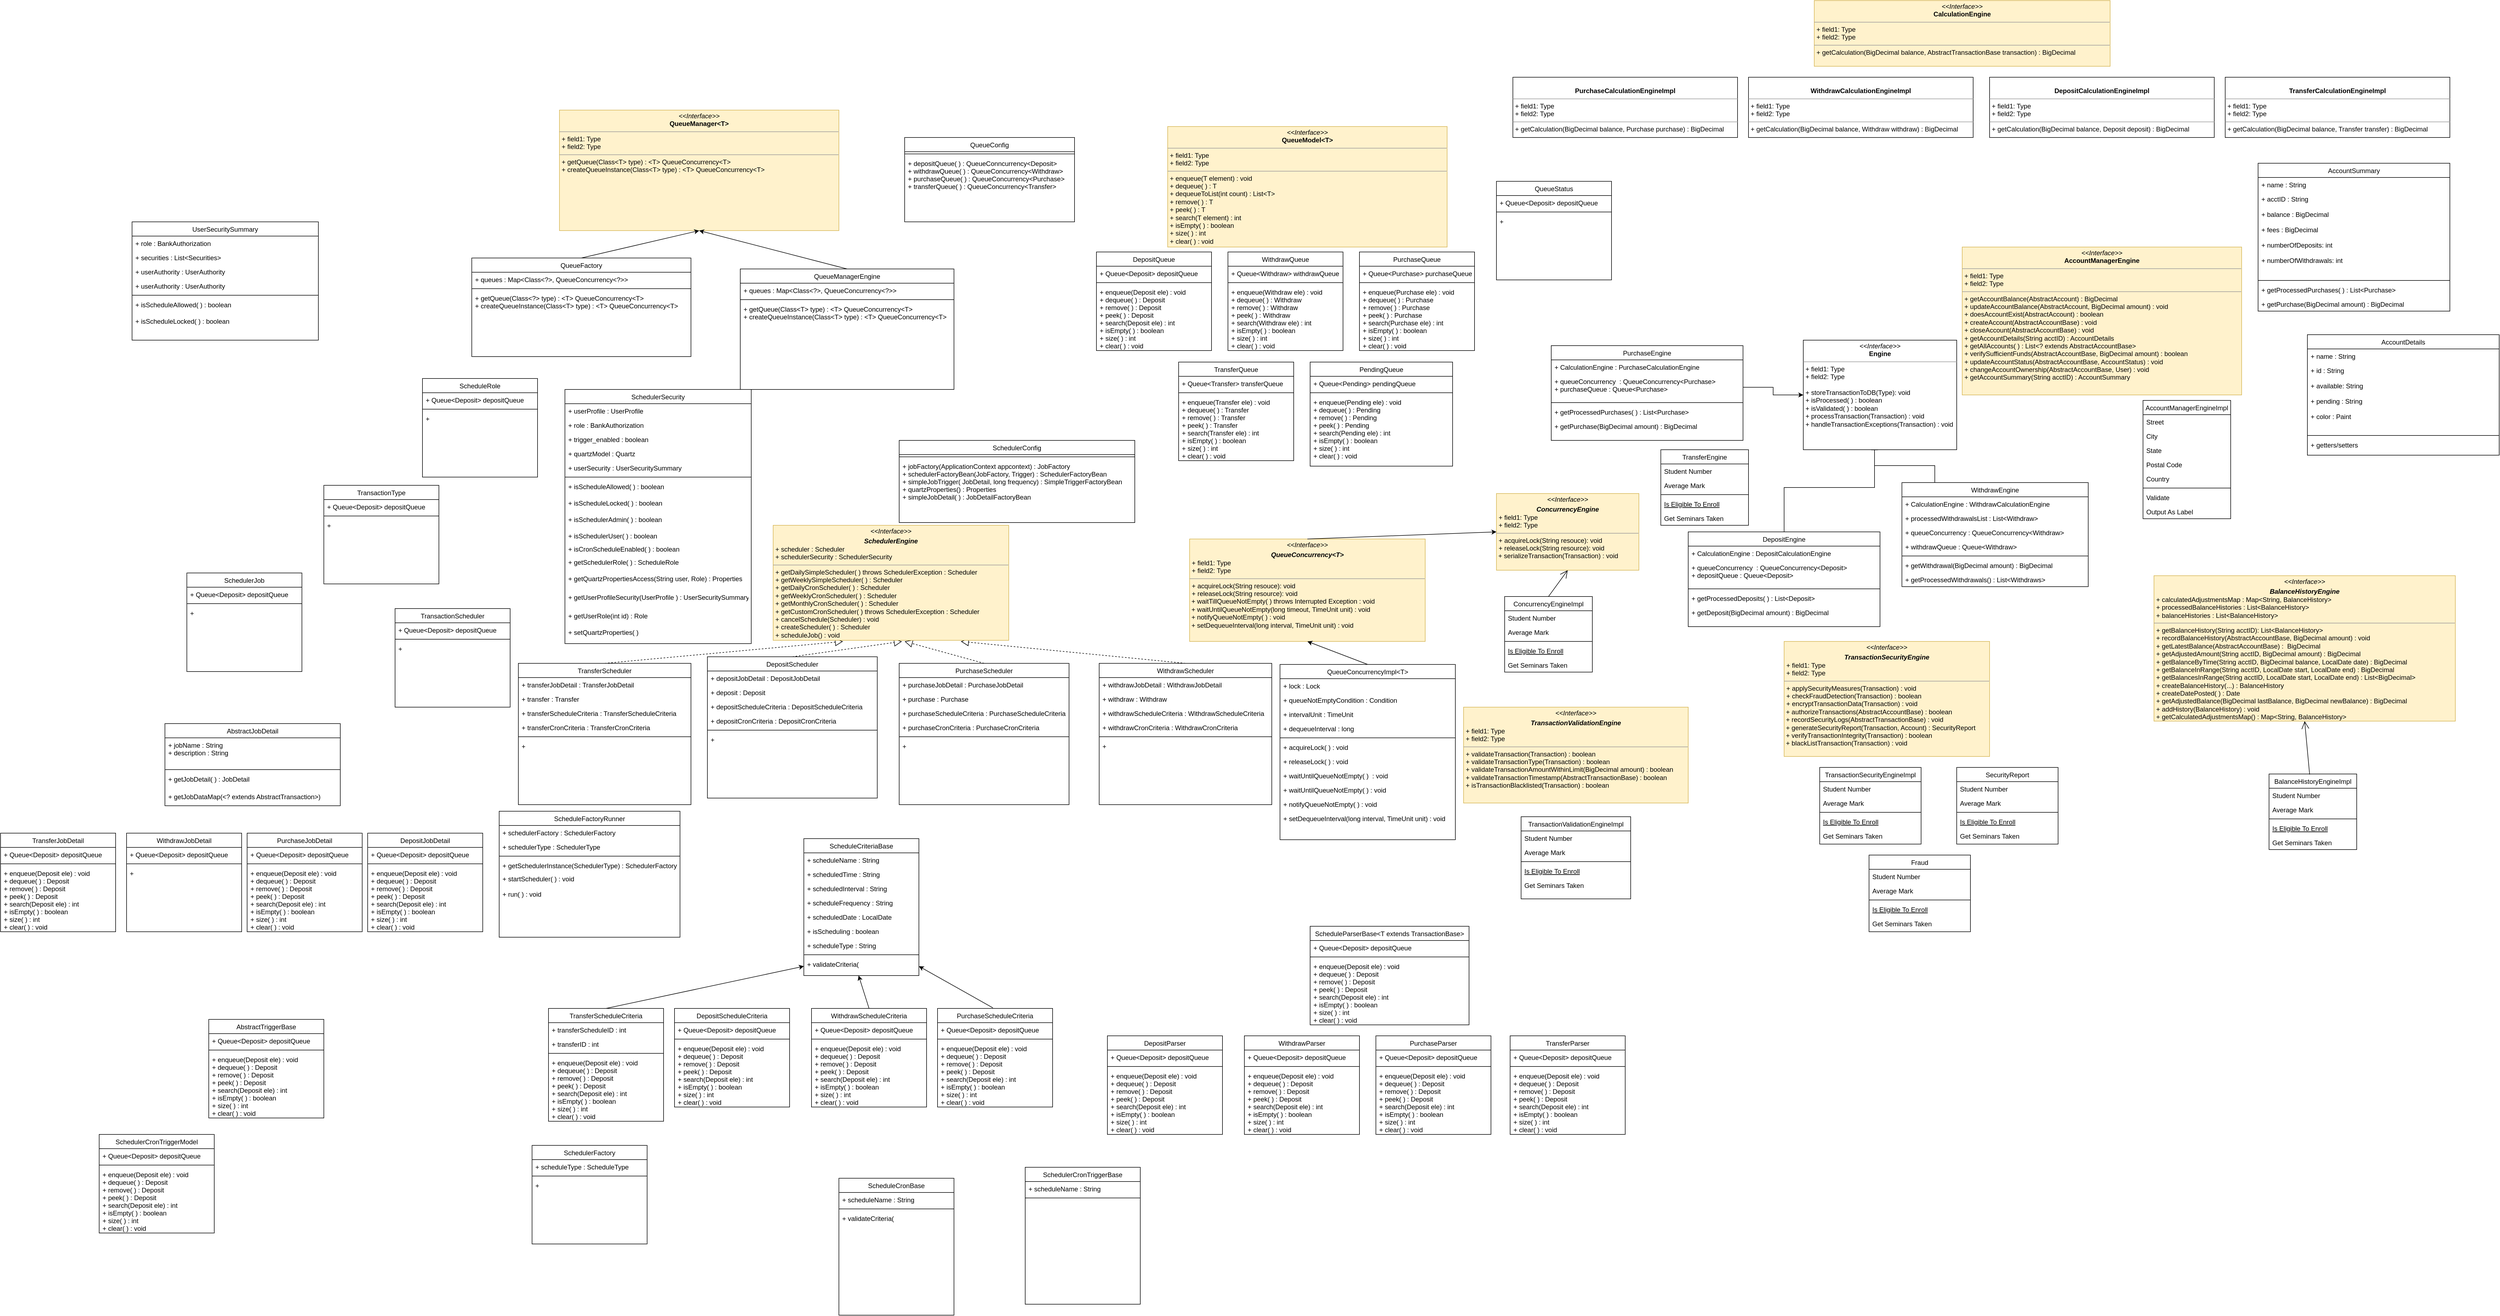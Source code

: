 <mxfile version="22.1.5" type="github">
  <diagram id="C5RBs43oDa-KdzZeNtuy" name="Page-1">
    <mxGraphModel dx="4994" dy="1848" grid="1" gridSize="10" guides="1" tooltips="1" connect="1" arrows="1" fold="1" page="1" pageScale="1" pageWidth="827" pageHeight="1169" math="0" shadow="0">
      <root>
        <mxCell id="WIyWlLk6GJQsqaUBKTNV-0" />
        <mxCell id="WIyWlLk6GJQsqaUBKTNV-1" parent="WIyWlLk6GJQsqaUBKTNV-0" />
        <mxCell id="zkfFHV4jXpPFQw0GAbJ--6" value="DepositEngine" style="swimlane;fontStyle=0;align=center;verticalAlign=top;childLayout=stackLayout;horizontal=1;startSize=26;horizontalStack=0;resizeParent=1;resizeLast=0;collapsible=1;marginBottom=0;rounded=0;shadow=0;strokeWidth=1;" parent="WIyWlLk6GJQsqaUBKTNV-1" vertex="1">
          <mxGeometry x="-40" y="420" width="350" height="173" as="geometry">
            <mxRectangle x="130" y="380" width="160" height="26" as="alternateBounds" />
          </mxGeometry>
        </mxCell>
        <mxCell id="zkfFHV4jXpPFQw0GAbJ--7" value="+ CalculationEngine : DepositCalculationEngine" style="text;align=left;verticalAlign=top;spacingLeft=4;spacingRight=4;overflow=hidden;rotatable=0;points=[[0,0.5],[1,0.5]];portConstraint=eastwest;" parent="zkfFHV4jXpPFQw0GAbJ--6" vertex="1">
          <mxGeometry y="26" width="350" height="26" as="geometry" />
        </mxCell>
        <mxCell id="zkfFHV4jXpPFQw0GAbJ--8" value="+ queueConcurrency  : QueueConcurrency&lt;Deposit&gt; &#xa;+ depositQueue : Queue&lt;Deposit&gt;" style="text;align=left;verticalAlign=top;spacingLeft=4;spacingRight=4;overflow=hidden;rotatable=0;points=[[0,0.5],[1,0.5]];portConstraint=eastwest;rounded=0;shadow=0;html=0;" parent="zkfFHV4jXpPFQw0GAbJ--6" vertex="1">
          <mxGeometry y="52" width="350" height="48" as="geometry" />
        </mxCell>
        <mxCell id="zkfFHV4jXpPFQw0GAbJ--9" value="" style="line;html=1;strokeWidth=1;align=left;verticalAlign=middle;spacingTop=-1;spacingLeft=3;spacingRight=3;rotatable=0;labelPosition=right;points=[];portConstraint=eastwest;" parent="zkfFHV4jXpPFQw0GAbJ--6" vertex="1">
          <mxGeometry y="100" width="350" height="8" as="geometry" />
        </mxCell>
        <mxCell id="zkfFHV4jXpPFQw0GAbJ--11" value="+ getProcessedDeposits( ) : List&lt;Deposit&gt;" style="text;align=left;verticalAlign=top;spacingLeft=4;spacingRight=4;overflow=hidden;rotatable=0;points=[[0,0.5],[1,0.5]];portConstraint=eastwest;" parent="zkfFHV4jXpPFQw0GAbJ--6" vertex="1">
          <mxGeometry y="108" width="350" height="26" as="geometry" />
        </mxCell>
        <mxCell id="VciaAS23OMHJIsgM-eST-53" value="+ getDeposit(BigDecimal amount) : BigDecimal" style="text;align=left;verticalAlign=top;spacingLeft=4;spacingRight=4;overflow=hidden;rotatable=0;points=[[0,0.5],[1,0.5]];portConstraint=eastwest;" parent="zkfFHV4jXpPFQw0GAbJ--6" vertex="1">
          <mxGeometry y="134" width="350" height="26" as="geometry" />
        </mxCell>
        <mxCell id="zkfFHV4jXpPFQw0GAbJ--12" value="" style="endArrow=block;endSize=10;endFill=0;shadow=0;strokeWidth=1;rounded=0;edgeStyle=elbowEdgeStyle;elbow=vertical;" parent="WIyWlLk6GJQsqaUBKTNV-1" source="zkfFHV4jXpPFQw0GAbJ--6" edge="1">
          <mxGeometry width="160" relative="1" as="geometry">
            <mxPoint x="200" y="203" as="sourcePoint" />
            <mxPoint x="300" y="258" as="targetPoint" />
          </mxGeometry>
        </mxCell>
        <mxCell id="zkfFHV4jXpPFQw0GAbJ--16" value="" style="endArrow=block;endSize=10;endFill=0;shadow=0;strokeWidth=1;rounded=0;edgeStyle=elbowEdgeStyle;elbow=vertical;" parent="WIyWlLk6GJQsqaUBKTNV-1" edge="1">
          <mxGeometry width="160" relative="1" as="geometry">
            <mxPoint x="410" y="340" as="sourcePoint" />
            <mxPoint x="300" y="258" as="targetPoint" />
          </mxGeometry>
        </mxCell>
        <mxCell id="zkfFHV4jXpPFQw0GAbJ--17" value="AccountManagerEngineImpl" style="swimlane;fontStyle=0;align=center;verticalAlign=top;childLayout=stackLayout;horizontal=1;startSize=26;horizontalStack=0;resizeParent=1;resizeLast=0;collapsible=1;marginBottom=0;rounded=0;shadow=0;strokeWidth=1;" parent="WIyWlLk6GJQsqaUBKTNV-1" vertex="1">
          <mxGeometry x="790" y="180" width="160" height="216" as="geometry">
            <mxRectangle x="550" y="140" width="160" height="26" as="alternateBounds" />
          </mxGeometry>
        </mxCell>
        <mxCell id="zkfFHV4jXpPFQw0GAbJ--18" value="Street" style="text;align=left;verticalAlign=top;spacingLeft=4;spacingRight=4;overflow=hidden;rotatable=0;points=[[0,0.5],[1,0.5]];portConstraint=eastwest;" parent="zkfFHV4jXpPFQw0GAbJ--17" vertex="1">
          <mxGeometry y="26" width="160" height="26" as="geometry" />
        </mxCell>
        <mxCell id="zkfFHV4jXpPFQw0GAbJ--19" value="City" style="text;align=left;verticalAlign=top;spacingLeft=4;spacingRight=4;overflow=hidden;rotatable=0;points=[[0,0.5],[1,0.5]];portConstraint=eastwest;rounded=0;shadow=0;html=0;" parent="zkfFHV4jXpPFQw0GAbJ--17" vertex="1">
          <mxGeometry y="52" width="160" height="26" as="geometry" />
        </mxCell>
        <mxCell id="zkfFHV4jXpPFQw0GAbJ--20" value="State" style="text;align=left;verticalAlign=top;spacingLeft=4;spacingRight=4;overflow=hidden;rotatable=0;points=[[0,0.5],[1,0.5]];portConstraint=eastwest;rounded=0;shadow=0;html=0;" parent="zkfFHV4jXpPFQw0GAbJ--17" vertex="1">
          <mxGeometry y="78" width="160" height="26" as="geometry" />
        </mxCell>
        <mxCell id="zkfFHV4jXpPFQw0GAbJ--21" value="Postal Code" style="text;align=left;verticalAlign=top;spacingLeft=4;spacingRight=4;overflow=hidden;rotatable=0;points=[[0,0.5],[1,0.5]];portConstraint=eastwest;rounded=0;shadow=0;html=0;" parent="zkfFHV4jXpPFQw0GAbJ--17" vertex="1">
          <mxGeometry y="104" width="160" height="26" as="geometry" />
        </mxCell>
        <mxCell id="zkfFHV4jXpPFQw0GAbJ--22" value="Country" style="text;align=left;verticalAlign=top;spacingLeft=4;spacingRight=4;overflow=hidden;rotatable=0;points=[[0,0.5],[1,0.5]];portConstraint=eastwest;rounded=0;shadow=0;html=0;" parent="zkfFHV4jXpPFQw0GAbJ--17" vertex="1">
          <mxGeometry y="130" width="160" height="26" as="geometry" />
        </mxCell>
        <mxCell id="zkfFHV4jXpPFQw0GAbJ--23" value="" style="line;html=1;strokeWidth=1;align=left;verticalAlign=middle;spacingTop=-1;spacingLeft=3;spacingRight=3;rotatable=0;labelPosition=right;points=[];portConstraint=eastwest;" parent="zkfFHV4jXpPFQw0GAbJ--17" vertex="1">
          <mxGeometry y="156" width="160" height="8" as="geometry" />
        </mxCell>
        <mxCell id="zkfFHV4jXpPFQw0GAbJ--24" value="Validate" style="text;align=left;verticalAlign=top;spacingLeft=4;spacingRight=4;overflow=hidden;rotatable=0;points=[[0,0.5],[1,0.5]];portConstraint=eastwest;" parent="zkfFHV4jXpPFQw0GAbJ--17" vertex="1">
          <mxGeometry y="164" width="160" height="26" as="geometry" />
        </mxCell>
        <mxCell id="zkfFHV4jXpPFQw0GAbJ--25" value="Output As Label" style="text;align=left;verticalAlign=top;spacingLeft=4;spacingRight=4;overflow=hidden;rotatable=0;points=[[0,0.5],[1,0.5]];portConstraint=eastwest;" parent="zkfFHV4jXpPFQw0GAbJ--17" vertex="1">
          <mxGeometry y="190" width="160" height="26" as="geometry" />
        </mxCell>
        <mxCell id="oyJZGiEkRgADrdonyUqu-0" value="TransferEngine" style="swimlane;fontStyle=0;align=center;verticalAlign=top;childLayout=stackLayout;horizontal=1;startSize=26;horizontalStack=0;resizeParent=1;resizeLast=0;collapsible=1;marginBottom=0;rounded=0;shadow=0;strokeWidth=1;" parent="WIyWlLk6GJQsqaUBKTNV-1" vertex="1">
          <mxGeometry x="-90" y="270" width="160" height="138" as="geometry">
            <mxRectangle x="130" y="380" width="160" height="26" as="alternateBounds" />
          </mxGeometry>
        </mxCell>
        <mxCell id="oyJZGiEkRgADrdonyUqu-1" value="Student Number" style="text;align=left;verticalAlign=top;spacingLeft=4;spacingRight=4;overflow=hidden;rotatable=0;points=[[0,0.5],[1,0.5]];portConstraint=eastwest;" parent="oyJZGiEkRgADrdonyUqu-0" vertex="1">
          <mxGeometry y="26" width="160" height="26" as="geometry" />
        </mxCell>
        <mxCell id="oyJZGiEkRgADrdonyUqu-2" value="Average Mark" style="text;align=left;verticalAlign=top;spacingLeft=4;spacingRight=4;overflow=hidden;rotatable=0;points=[[0,0.5],[1,0.5]];portConstraint=eastwest;rounded=0;shadow=0;html=0;" parent="oyJZGiEkRgADrdonyUqu-0" vertex="1">
          <mxGeometry y="52" width="160" height="26" as="geometry" />
        </mxCell>
        <mxCell id="oyJZGiEkRgADrdonyUqu-3" value="" style="line;html=1;strokeWidth=1;align=left;verticalAlign=middle;spacingTop=-1;spacingLeft=3;spacingRight=3;rotatable=0;labelPosition=right;points=[];portConstraint=eastwest;" parent="oyJZGiEkRgADrdonyUqu-0" vertex="1">
          <mxGeometry y="78" width="160" height="8" as="geometry" />
        </mxCell>
        <mxCell id="oyJZGiEkRgADrdonyUqu-4" value="Is Eligible To Enroll" style="text;align=left;verticalAlign=top;spacingLeft=4;spacingRight=4;overflow=hidden;rotatable=0;points=[[0,0.5],[1,0.5]];portConstraint=eastwest;fontStyle=4" parent="oyJZGiEkRgADrdonyUqu-0" vertex="1">
          <mxGeometry y="86" width="160" height="26" as="geometry" />
        </mxCell>
        <mxCell id="oyJZGiEkRgADrdonyUqu-5" value="Get Seminars Taken" style="text;align=left;verticalAlign=top;spacingLeft=4;spacingRight=4;overflow=hidden;rotatable=0;points=[[0,0.5],[1,0.5]];portConstraint=eastwest;" parent="oyJZGiEkRgADrdonyUqu-0" vertex="1">
          <mxGeometry y="112" width="160" height="26" as="geometry" />
        </mxCell>
        <mxCell id="oyJZGiEkRgADrdonyUqu-18" value="BalanceHistoryEngineImpl" style="swimlane;fontStyle=0;align=center;verticalAlign=top;childLayout=stackLayout;horizontal=1;startSize=26;horizontalStack=0;resizeParent=1;resizeLast=0;collapsible=1;marginBottom=0;rounded=0;shadow=0;strokeWidth=1;" parent="WIyWlLk6GJQsqaUBKTNV-1" vertex="1">
          <mxGeometry x="1020" y="862" width="160" height="138" as="geometry">
            <mxRectangle x="130" y="380" width="160" height="26" as="alternateBounds" />
          </mxGeometry>
        </mxCell>
        <mxCell id="oyJZGiEkRgADrdonyUqu-19" value="Student Number" style="text;align=left;verticalAlign=top;spacingLeft=4;spacingRight=4;overflow=hidden;rotatable=0;points=[[0,0.5],[1,0.5]];portConstraint=eastwest;" parent="oyJZGiEkRgADrdonyUqu-18" vertex="1">
          <mxGeometry y="26" width="160" height="26" as="geometry" />
        </mxCell>
        <mxCell id="oyJZGiEkRgADrdonyUqu-20" value="Average Mark" style="text;align=left;verticalAlign=top;spacingLeft=4;spacingRight=4;overflow=hidden;rotatable=0;points=[[0,0.5],[1,0.5]];portConstraint=eastwest;rounded=0;shadow=0;html=0;" parent="oyJZGiEkRgADrdonyUqu-18" vertex="1">
          <mxGeometry y="52" width="160" height="26" as="geometry" />
        </mxCell>
        <mxCell id="oyJZGiEkRgADrdonyUqu-21" value="" style="line;html=1;strokeWidth=1;align=left;verticalAlign=middle;spacingTop=-1;spacingLeft=3;spacingRight=3;rotatable=0;labelPosition=right;points=[];portConstraint=eastwest;" parent="oyJZGiEkRgADrdonyUqu-18" vertex="1">
          <mxGeometry y="78" width="160" height="8" as="geometry" />
        </mxCell>
        <mxCell id="oyJZGiEkRgADrdonyUqu-22" value="Is Eligible To Enroll" style="text;align=left;verticalAlign=top;spacingLeft=4;spacingRight=4;overflow=hidden;rotatable=0;points=[[0,0.5],[1,0.5]];portConstraint=eastwest;fontStyle=4" parent="oyJZGiEkRgADrdonyUqu-18" vertex="1">
          <mxGeometry y="86" width="160" height="26" as="geometry" />
        </mxCell>
        <mxCell id="oyJZGiEkRgADrdonyUqu-23" value="Get Seminars Taken" style="text;align=left;verticalAlign=top;spacingLeft=4;spacingRight=4;overflow=hidden;rotatable=0;points=[[0,0.5],[1,0.5]];portConstraint=eastwest;" parent="oyJZGiEkRgADrdonyUqu-18" vertex="1">
          <mxGeometry y="112" width="160" height="26" as="geometry" />
        </mxCell>
        <mxCell id="oyJZGiEkRgADrdonyUqu-24" value="ConcurrencyEngineImpl" style="swimlane;fontStyle=0;align=center;verticalAlign=top;childLayout=stackLayout;horizontal=1;startSize=26;horizontalStack=0;resizeParent=1;resizeLast=0;collapsible=1;marginBottom=0;rounded=0;shadow=0;strokeWidth=1;" parent="WIyWlLk6GJQsqaUBKTNV-1" vertex="1">
          <mxGeometry x="-375" y="538" width="160" height="138" as="geometry">
            <mxRectangle x="130" y="380" width="160" height="26" as="alternateBounds" />
          </mxGeometry>
        </mxCell>
        <mxCell id="oyJZGiEkRgADrdonyUqu-25" value="Student Number" style="text;align=left;verticalAlign=top;spacingLeft=4;spacingRight=4;overflow=hidden;rotatable=0;points=[[0,0.5],[1,0.5]];portConstraint=eastwest;" parent="oyJZGiEkRgADrdonyUqu-24" vertex="1">
          <mxGeometry y="26" width="160" height="26" as="geometry" />
        </mxCell>
        <mxCell id="oyJZGiEkRgADrdonyUqu-26" value="Average Mark" style="text;align=left;verticalAlign=top;spacingLeft=4;spacingRight=4;overflow=hidden;rotatable=0;points=[[0,0.5],[1,0.5]];portConstraint=eastwest;rounded=0;shadow=0;html=0;" parent="oyJZGiEkRgADrdonyUqu-24" vertex="1">
          <mxGeometry y="52" width="160" height="26" as="geometry" />
        </mxCell>
        <mxCell id="oyJZGiEkRgADrdonyUqu-27" value="" style="line;html=1;strokeWidth=1;align=left;verticalAlign=middle;spacingTop=-1;spacingLeft=3;spacingRight=3;rotatable=0;labelPosition=right;points=[];portConstraint=eastwest;" parent="oyJZGiEkRgADrdonyUqu-24" vertex="1">
          <mxGeometry y="78" width="160" height="8" as="geometry" />
        </mxCell>
        <mxCell id="oyJZGiEkRgADrdonyUqu-28" value="Is Eligible To Enroll" style="text;align=left;verticalAlign=top;spacingLeft=4;spacingRight=4;overflow=hidden;rotatable=0;points=[[0,0.5],[1,0.5]];portConstraint=eastwest;fontStyle=4" parent="oyJZGiEkRgADrdonyUqu-24" vertex="1">
          <mxGeometry y="86" width="160" height="26" as="geometry" />
        </mxCell>
        <mxCell id="oyJZGiEkRgADrdonyUqu-29" value="Get Seminars Taken" style="text;align=left;verticalAlign=top;spacingLeft=4;spacingRight=4;overflow=hidden;rotatable=0;points=[[0,0.5],[1,0.5]];portConstraint=eastwest;" parent="oyJZGiEkRgADrdonyUqu-24" vertex="1">
          <mxGeometry y="112" width="160" height="26" as="geometry" />
        </mxCell>
        <mxCell id="oyJZGiEkRgADrdonyUqu-30" value="&lt;p style=&quot;margin:0px;margin-top:4px;text-align:center;&quot;&gt;&lt;i&gt;&amp;lt;&amp;lt;Interface&amp;gt;&amp;gt;&lt;/i&gt;&lt;br&gt;&lt;b&gt;Engine&lt;/b&gt;&lt;/p&gt;&lt;hr size=&quot;1&quot;&gt;&lt;p style=&quot;margin:0px;margin-left:4px;&quot;&gt;+ field1: Type&lt;br&gt;+ field2: Type&lt;/p&gt;&lt;p style=&quot;margin:0px;margin-left:4px;&quot;&gt;&lt;br&gt;+ storeTransactionToDB(Type): void&lt;/p&gt;&lt;p style=&quot;margin:0px;margin-left:4px;&quot;&gt;+ isProcessed( ) : boolean&lt;/p&gt;&lt;p style=&quot;margin:0px;margin-left:4px;&quot;&gt;+ isValidated( ) : boolean&lt;/p&gt;&lt;p style=&quot;margin:0px;margin-left:4px;&quot;&gt;+ processTransaction(Transaction) : void&lt;/p&gt;&lt;p style=&quot;margin:0px;margin-left:4px;&quot;&gt;+ handleTransactionExceptions(Transaction) : void&lt;/p&gt;&lt;p style=&quot;margin:0px;margin-left:4px;&quot;&gt;&lt;br&gt;&lt;/p&gt;" style="verticalAlign=top;align=left;overflow=fill;fontSize=12;fontFamily=Helvetica;html=1;whiteSpace=wrap;" parent="WIyWlLk6GJQsqaUBKTNV-1" vertex="1">
          <mxGeometry x="170" y="70" width="280" height="200" as="geometry" />
        </mxCell>
        <mxCell id="oyJZGiEkRgADrdonyUqu-31" value="&lt;p style=&quot;margin:0px;margin-top:4px;text-align:center;&quot;&gt;&lt;i&gt;&amp;lt;&amp;lt;Interface&amp;gt;&amp;gt;&lt;/i&gt;&lt;br&gt;&lt;/p&gt;&lt;p style=&quot;margin:0px;margin-top:4px;text-align:center;&quot;&gt;&lt;i&gt;&lt;b&gt;ConcurrencyEngine&lt;/b&gt;&lt;/i&gt;&lt;/p&gt;&lt;p style=&quot;margin:0px;margin-left:4px;&quot;&gt;+ field1: Type&lt;br&gt;+ field2: Type&lt;/p&gt;&lt;hr size=&quot;1&quot;&gt;&lt;p style=&quot;margin:0px;margin-left:4px;&quot;&gt;+ acquireLock(String resouce): void&lt;br&gt;+ releaseLock(String resource): void&lt;/p&gt;&amp;nbsp;+ serializeTransaction(Transaction) : void" style="verticalAlign=top;align=left;overflow=fill;fontSize=12;fontFamily=Helvetica;html=1;whiteSpace=wrap;fillColor=#fff2cc;strokeColor=#d6b656;" parent="WIyWlLk6GJQsqaUBKTNV-1" vertex="1">
          <mxGeometry x="-390" y="350" width="260" height="140" as="geometry" />
        </mxCell>
        <mxCell id="oyJZGiEkRgADrdonyUqu-32" value="" style="endArrow=open;endFill=1;endSize=12;html=1;rounded=0;exitX=0.5;exitY=0;exitDx=0;exitDy=0;entryX=0.5;entryY=1;entryDx=0;entryDy=0;" parent="WIyWlLk6GJQsqaUBKTNV-1" source="oyJZGiEkRgADrdonyUqu-24" target="oyJZGiEkRgADrdonyUqu-31" edge="1">
          <mxGeometry width="160" relative="1" as="geometry">
            <mxPoint x="200" y="390" as="sourcePoint" />
            <mxPoint x="360" y="390" as="targetPoint" />
          </mxGeometry>
        </mxCell>
        <mxCell id="oyJZGiEkRgADrdonyUqu-33" value="&lt;p style=&quot;margin:0px;margin-top:4px;text-align:center;&quot;&gt;&lt;i&gt;&amp;lt;&amp;lt;Interface&amp;gt;&amp;gt;&lt;/i&gt;&lt;br&gt;&lt;/p&gt;&lt;p style=&quot;margin:0px;margin-top:4px;text-align:center;&quot;&gt;&lt;i&gt;&lt;b&gt;BalanceHistoryEngine&lt;/b&gt;&lt;/i&gt;&lt;/p&gt;&lt;p style=&quot;margin:0px;margin-left:4px;&quot;&gt;+ calculatedAdjustmentsMap : Map&amp;lt;String, BalanceHistory&amp;gt;&lt;/p&gt;&lt;p style=&quot;margin:0px;margin-left:4px;&quot;&gt;+ processedBalanceHistories : List&amp;lt;BalanceHistory&amp;gt;&lt;/p&gt;&lt;p style=&quot;margin:0px;margin-left:4px;&quot;&gt;+ balanceHistories : List&amp;lt;BalanceHistory&amp;gt;&lt;/p&gt;&lt;hr size=&quot;1&quot;&gt;&lt;p style=&quot;margin:0px;margin-left:4px;&quot;&gt;+ getBalanceHistory(String acctID): List&amp;lt;BalanceHistory&amp;gt;&lt;br&gt;+ recordBalanceHistory(AbstractAccountBase, BigDecimal amount) : void&lt;/p&gt;&lt;p style=&quot;margin:0px;margin-left:4px;&quot;&gt;+ getLatestBalance(AbstractAccountBase) :&amp;nbsp; BigDecimal&lt;/p&gt;&lt;p style=&quot;margin:0px;margin-left:4px;&quot;&gt;+ getAdjustedAmount(String acctID, BigDecimal amount) : BigDecimal&lt;/p&gt;&lt;p style=&quot;margin:0px;margin-left:4px;&quot;&gt;+ getBalanceByTime(String acctID, BigDecimal balance, LocalDate date) : BigDecimal&lt;/p&gt;&lt;p style=&quot;margin:0px;margin-left:4px;&quot;&gt;+ getBalanceInRange(String acctID, LocalDate start, LocalDate end) : BigDecimal&lt;/p&gt;&lt;p style=&quot;margin:0px;margin-left:4px;&quot;&gt;+ getBalancesInRange(String acctID, LocalDate start, LocalDate end) : List&amp;lt;BigDecimal&amp;gt;&amp;nbsp;&lt;/p&gt;&lt;p style=&quot;margin:0px;margin-left:4px;&quot;&gt;+ createBalanceHistory(...) : BalanceHistory&lt;/p&gt;&lt;p style=&quot;margin:0px;margin-left:4px;&quot;&gt;+ createDatePosted( ) : Date&lt;/p&gt;&lt;p style=&quot;margin:0px;margin-left:4px;&quot;&gt;+ getAdjustedBalance(BigDecimal lastBalance, BigDecimal newBalance) : BigDecimal&lt;/p&gt;&lt;p style=&quot;margin:0px;margin-left:4px;&quot;&gt;+ addHistory(BalanceHistory) : void&lt;/p&gt;&lt;p style=&quot;margin:0px;margin-left:4px;&quot;&gt;+ getCalculatedAdjustmentsMap() : Map&amp;lt;String, BalanceHistory&amp;gt;&amp;nbsp;&lt;/p&gt;&lt;p style=&quot;margin:0px;margin-left:4px;&quot;&gt;+ getProcessedBalanceHistoriesFromMap(Map&amp;lt;String, BalanceHistory&amp;gt;) : List&amp;lt;BalanceHistory&amp;gt;&lt;/p&gt;" style="verticalAlign=top;align=left;overflow=fill;fontSize=12;fontFamily=Helvetica;html=1;whiteSpace=wrap;fillColor=#fff2cc;strokeColor=#d6b656;" parent="WIyWlLk6GJQsqaUBKTNV-1" vertex="1">
          <mxGeometry x="810" y="500" width="550" height="265.5" as="geometry" />
        </mxCell>
        <mxCell id="oyJZGiEkRgADrdonyUqu-34" value="" style="endArrow=open;endFill=1;endSize=12;html=1;rounded=0;entryX=0.5;entryY=1;entryDx=0;entryDy=0;exitX=0.463;exitY=0.007;exitDx=0;exitDy=0;exitPerimeter=0;" parent="WIyWlLk6GJQsqaUBKTNV-1" source="oyJZGiEkRgADrdonyUqu-18" target="oyJZGiEkRgADrdonyUqu-33" edge="1">
          <mxGeometry width="160" relative="1" as="geometry">
            <mxPoint x="200" y="390" as="sourcePoint" />
            <mxPoint x="360" y="390" as="targetPoint" />
          </mxGeometry>
        </mxCell>
        <mxCell id="oyJZGiEkRgADrdonyUqu-35" value="&lt;p style=&quot;margin:0px;margin-top:4px;text-align:center;&quot;&gt;&lt;i&gt;&amp;lt;&amp;lt;Interface&amp;gt;&amp;gt;&lt;/i&gt;&lt;br&gt;&lt;/p&gt;&lt;p style=&quot;margin:0px;margin-top:4px;text-align:center;&quot;&gt;&lt;i&gt;&lt;b&gt;TransactionValidationEngine&lt;/b&gt;&lt;/i&gt;&lt;/p&gt;&lt;p style=&quot;margin:0px;margin-left:4px;&quot;&gt;+ field1: Type&lt;br&gt;+ field2: Type&lt;/p&gt;&lt;hr size=&quot;1&quot;&gt;&lt;p style=&quot;margin:0px;margin-left:4px;&quot;&gt;+ validateTransaction(Transaction) : boolean&lt;/p&gt;&lt;p style=&quot;margin:0px;margin-left:4px;&quot;&gt;+ validateTransactionType(Transaction) : boolean&lt;/p&gt;&lt;p style=&quot;margin:0px;margin-left:4px;&quot;&gt;+ validateTransactionAmountWithinLimit(BigDecimal amount) : boolean&lt;/p&gt;&lt;p style=&quot;margin:0px;margin-left:4px;&quot;&gt;+ validateTransactionTimestamp(AbstractTransactionBase) : boolean&lt;/p&gt;&lt;p style=&quot;margin:0px;margin-left:4px;&quot;&gt;+ isTransactionBlacklisted(Transaction) : boolean&lt;/p&gt;" style="verticalAlign=top;align=left;overflow=fill;fontSize=12;fontFamily=Helvetica;html=1;whiteSpace=wrap;fillColor=#fff2cc;strokeColor=#d6b656;" parent="WIyWlLk6GJQsqaUBKTNV-1" vertex="1">
          <mxGeometry x="-450" y="740" width="410" height="175" as="geometry" />
        </mxCell>
        <mxCell id="oyJZGiEkRgADrdonyUqu-36" value="TransactionValidationEngineImpl" style="swimlane;fontStyle=0;align=center;verticalAlign=top;childLayout=stackLayout;horizontal=1;startSize=26;horizontalStack=0;resizeParent=1;resizeLast=0;collapsible=1;marginBottom=0;rounded=0;shadow=0;strokeWidth=1;" parent="WIyWlLk6GJQsqaUBKTNV-1" vertex="1">
          <mxGeometry x="-345" y="940" width="200" height="150" as="geometry">
            <mxRectangle x="130" y="380" width="160" height="26" as="alternateBounds" />
          </mxGeometry>
        </mxCell>
        <mxCell id="oyJZGiEkRgADrdonyUqu-37" value="Student Number" style="text;align=left;verticalAlign=top;spacingLeft=4;spacingRight=4;overflow=hidden;rotatable=0;points=[[0,0.5],[1,0.5]];portConstraint=eastwest;" parent="oyJZGiEkRgADrdonyUqu-36" vertex="1">
          <mxGeometry y="26" width="200" height="26" as="geometry" />
        </mxCell>
        <mxCell id="oyJZGiEkRgADrdonyUqu-38" value="Average Mark" style="text;align=left;verticalAlign=top;spacingLeft=4;spacingRight=4;overflow=hidden;rotatable=0;points=[[0,0.5],[1,0.5]];portConstraint=eastwest;rounded=0;shadow=0;html=0;" parent="oyJZGiEkRgADrdonyUqu-36" vertex="1">
          <mxGeometry y="52" width="200" height="26" as="geometry" />
        </mxCell>
        <mxCell id="oyJZGiEkRgADrdonyUqu-39" value="" style="line;html=1;strokeWidth=1;align=left;verticalAlign=middle;spacingTop=-1;spacingLeft=3;spacingRight=3;rotatable=0;labelPosition=right;points=[];portConstraint=eastwest;" parent="oyJZGiEkRgADrdonyUqu-36" vertex="1">
          <mxGeometry y="78" width="200" height="8" as="geometry" />
        </mxCell>
        <mxCell id="oyJZGiEkRgADrdonyUqu-40" value="Is Eligible To Enroll" style="text;align=left;verticalAlign=top;spacingLeft=4;spacingRight=4;overflow=hidden;rotatable=0;points=[[0,0.5],[1,0.5]];portConstraint=eastwest;fontStyle=4" parent="oyJZGiEkRgADrdonyUqu-36" vertex="1">
          <mxGeometry y="86" width="200" height="26" as="geometry" />
        </mxCell>
        <mxCell id="oyJZGiEkRgADrdonyUqu-41" value="Get Seminars Taken" style="text;align=left;verticalAlign=top;spacingLeft=4;spacingRight=4;overflow=hidden;rotatable=0;points=[[0,0.5],[1,0.5]];portConstraint=eastwest;" parent="oyJZGiEkRgADrdonyUqu-36" vertex="1">
          <mxGeometry y="112" width="200" height="26" as="geometry" />
        </mxCell>
        <mxCell id="oyJZGiEkRgADrdonyUqu-42" value="&lt;p style=&quot;margin:0px;margin-top:4px;text-align:center;&quot;&gt;&lt;i&gt;&amp;lt;&amp;lt;Interface&amp;gt;&amp;gt;&lt;/i&gt;&lt;br&gt;&lt;/p&gt;&lt;p style=&quot;margin:0px;margin-top:4px;text-align:center;&quot;&gt;&lt;i&gt;&lt;b&gt;TransactionSecurityEngine&lt;/b&gt;&lt;/i&gt;&lt;/p&gt;&lt;p style=&quot;margin:0px;margin-left:4px;&quot;&gt;+ field1: Type&lt;br&gt;+ field2: Type&lt;/p&gt;&lt;hr size=&quot;1&quot;&gt;&lt;p style=&quot;margin:0px;margin-left:4px;&quot;&gt;+ applySecurityMeasures(Transaction) : void&lt;br&gt;&lt;/p&gt;&lt;p style=&quot;margin:0px;margin-left:4px;&quot;&gt;+ checkFraudDetection(Transaction) : boolean&lt;/p&gt;&lt;p style=&quot;margin:0px;margin-left:4px;&quot;&gt;+ encryptTransactionData(Transaction) : void&lt;/p&gt;&amp;nbsp;+ authorizeTransactions(AbstractAccountBase) : boolean&lt;br&gt;&amp;nbsp;+ recordSecurityLogs(AbstractTransactionBase) : void&lt;br&gt;&amp;nbsp;+ generateSecurityReport(Transaction, Account) : SecurityReport&lt;br&gt;&amp;nbsp;+ verifyTransactionIntegrity(Transaction) : boolean&lt;br&gt;&amp;nbsp;+ blackListTransaction(Transaction) : void" style="verticalAlign=top;align=left;overflow=fill;fontSize=12;fontFamily=Helvetica;html=1;whiteSpace=wrap;fillColor=#fff2cc;strokeColor=#d6b656;" parent="WIyWlLk6GJQsqaUBKTNV-1" vertex="1">
          <mxGeometry x="135" y="620" width="375" height="210" as="geometry" />
        </mxCell>
        <mxCell id="oyJZGiEkRgADrdonyUqu-43" value="TransactionSecurityEngineImpl" style="swimlane;fontStyle=0;align=center;verticalAlign=top;childLayout=stackLayout;horizontal=1;startSize=26;horizontalStack=0;resizeParent=1;resizeLast=0;collapsible=1;marginBottom=0;rounded=0;shadow=0;strokeWidth=1;" parent="WIyWlLk6GJQsqaUBKTNV-1" vertex="1">
          <mxGeometry x="200" y="850" width="185" height="140" as="geometry">
            <mxRectangle x="130" y="380" width="160" height="26" as="alternateBounds" />
          </mxGeometry>
        </mxCell>
        <mxCell id="oyJZGiEkRgADrdonyUqu-44" value="Student Number" style="text;align=left;verticalAlign=top;spacingLeft=4;spacingRight=4;overflow=hidden;rotatable=0;points=[[0,0.5],[1,0.5]];portConstraint=eastwest;" parent="oyJZGiEkRgADrdonyUqu-43" vertex="1">
          <mxGeometry y="26" width="185" height="26" as="geometry" />
        </mxCell>
        <mxCell id="oyJZGiEkRgADrdonyUqu-45" value="Average Mark" style="text;align=left;verticalAlign=top;spacingLeft=4;spacingRight=4;overflow=hidden;rotatable=0;points=[[0,0.5],[1,0.5]];portConstraint=eastwest;rounded=0;shadow=0;html=0;" parent="oyJZGiEkRgADrdonyUqu-43" vertex="1">
          <mxGeometry y="52" width="185" height="26" as="geometry" />
        </mxCell>
        <mxCell id="oyJZGiEkRgADrdonyUqu-46" value="" style="line;html=1;strokeWidth=1;align=left;verticalAlign=middle;spacingTop=-1;spacingLeft=3;spacingRight=3;rotatable=0;labelPosition=right;points=[];portConstraint=eastwest;" parent="oyJZGiEkRgADrdonyUqu-43" vertex="1">
          <mxGeometry y="78" width="185" height="8" as="geometry" />
        </mxCell>
        <mxCell id="oyJZGiEkRgADrdonyUqu-47" value="Is Eligible To Enroll" style="text;align=left;verticalAlign=top;spacingLeft=4;spacingRight=4;overflow=hidden;rotatable=0;points=[[0,0.5],[1,0.5]];portConstraint=eastwest;fontStyle=4" parent="oyJZGiEkRgADrdonyUqu-43" vertex="1">
          <mxGeometry y="86" width="185" height="26" as="geometry" />
        </mxCell>
        <mxCell id="oyJZGiEkRgADrdonyUqu-48" value="Get Seminars Taken" style="text;align=left;verticalAlign=top;spacingLeft=4;spacingRight=4;overflow=hidden;rotatable=0;points=[[0,0.5],[1,0.5]];portConstraint=eastwest;" parent="oyJZGiEkRgADrdonyUqu-43" vertex="1">
          <mxGeometry y="112" width="185" height="26" as="geometry" />
        </mxCell>
        <mxCell id="oyJZGiEkRgADrdonyUqu-49" value="&lt;p style=&quot;margin:0px;margin-top:4px;text-align:center;&quot;&gt;&lt;i&gt;&amp;lt;&amp;lt;Interface&amp;gt;&amp;gt;&lt;/i&gt;&lt;br&gt;&lt;b&gt;AccountManagerEngine&lt;/b&gt;&lt;/p&gt;&lt;hr size=&quot;1&quot;&gt;&lt;p style=&quot;margin:0px;margin-left:4px;&quot;&gt;+ field1: Type&lt;br&gt;+ field2: Type&lt;/p&gt;&lt;hr size=&quot;1&quot;&gt;&lt;p style=&quot;margin:0px;margin-left:4px;&quot;&gt;+ getAccountBalance(AbstractAccount) : BigDecimal&lt;/p&gt;&lt;p style=&quot;margin:0px;margin-left:4px;&quot;&gt;+ updateAccountBalance(AbstractAccount, BigDecimal amount) : void&lt;/p&gt;&lt;p style=&quot;margin:0px;margin-left:4px;&quot;&gt;+ doesAccountExist(AbstractAccount) : boolean&lt;/p&gt;&lt;p style=&quot;margin:0px;margin-left:4px;&quot;&gt;+ createAccount(AbstractAccountBase) : void&lt;/p&gt;&lt;p style=&quot;margin:0px;margin-left:4px;&quot;&gt;+ closeAccount(AbstractAccountBase) : void&lt;/p&gt;&lt;p style=&quot;margin:0px;margin-left:4px;&quot;&gt;+ getAccountDetails(String acctID) : AccountDetails&lt;/p&gt;&lt;p style=&quot;margin:0px;margin-left:4px;&quot;&gt;+ getAllAccounts( ) : List&amp;lt;? extends AbstractAccountBase&amp;gt;&amp;nbsp;&lt;/p&gt;&lt;p style=&quot;margin:0px;margin-left:4px;&quot;&gt;+ verifySufficientFunds(AbstractAccountBase, BigDecimal amount) : boolean&lt;/p&gt;&lt;p style=&quot;margin:0px;margin-left:4px;&quot;&gt;+ updateAccountStatus(AbstractAccountBase, AccountStatus) : void&lt;/p&gt;&lt;p style=&quot;margin:0px;margin-left:4px;&quot;&gt;+ changeAccountOwnership(AbstractAccountBase, User) : void&lt;/p&gt;&lt;p style=&quot;margin:0px;margin-left:4px;&quot;&gt;+ getAccountSummary(String acctID) : AccountSummary&lt;/p&gt;&lt;p style=&quot;margin:0px;margin-left:4px;&quot;&gt;&lt;br&gt;&lt;/p&gt;&lt;p style=&quot;margin:0px;margin-left:4px;&quot;&gt;&lt;br&gt;&lt;/p&gt;&lt;p style=&quot;margin:0px;margin-left:4px;&quot;&gt;&lt;br&gt;&lt;/p&gt;&lt;p style=&quot;margin:0px;margin-left:4px;&quot;&gt;&lt;br&gt;&lt;br&gt;&lt;/p&gt;" style="verticalAlign=top;align=left;overflow=fill;fontSize=12;fontFamily=Helvetica;html=1;whiteSpace=wrap;fillColor=#fff2cc;strokeColor=#d6b656;" parent="WIyWlLk6GJQsqaUBKTNV-1" vertex="1">
          <mxGeometry x="460" y="-100" width="510" height="270" as="geometry" />
        </mxCell>
        <mxCell id="oyJZGiEkRgADrdonyUqu-51" style="edgeStyle=orthogonalEdgeStyle;rounded=0;orthogonalLoop=1;jettySize=auto;html=1;entryX=0;entryY=0.5;entryDx=0;entryDy=0;exitX=1;exitY=0.5;exitDx=0;exitDy=0;" parent="WIyWlLk6GJQsqaUBKTNV-1" source="VciaAS23OMHJIsgM-eST-56" target="oyJZGiEkRgADrdonyUqu-30" edge="1">
          <mxGeometry relative="1" as="geometry">
            <mxPoint x="70" y="165.957" as="sourcePoint" />
          </mxGeometry>
        </mxCell>
        <mxCell id="oyJZGiEkRgADrdonyUqu-53" value="WithdrawEngine" style="swimlane;fontStyle=0;align=center;verticalAlign=top;childLayout=stackLayout;horizontal=1;startSize=26;horizontalStack=0;resizeParent=1;resizeLast=0;collapsible=1;marginBottom=0;rounded=0;shadow=0;strokeWidth=1;" parent="WIyWlLk6GJQsqaUBKTNV-1" vertex="1">
          <mxGeometry x="350" y="330" width="340" height="190" as="geometry">
            <mxRectangle x="130" y="380" width="160" height="26" as="alternateBounds" />
          </mxGeometry>
        </mxCell>
        <mxCell id="oyJZGiEkRgADrdonyUqu-54" value="+ CalculationEngine : WithdrawCalculationEngine" style="text;align=left;verticalAlign=top;spacingLeft=4;spacingRight=4;overflow=hidden;rotatable=0;points=[[0,0.5],[1,0.5]];portConstraint=eastwest;" parent="oyJZGiEkRgADrdonyUqu-53" vertex="1">
          <mxGeometry y="26" width="340" height="26" as="geometry" />
        </mxCell>
        <mxCell id="VciaAS23OMHJIsgM-eST-0" value="+ processedWithdrawalsList : List&lt;Withdraw&gt;" style="text;align=left;verticalAlign=top;spacingLeft=4;spacingRight=4;overflow=hidden;rotatable=0;points=[[0,0.5],[1,0.5]];portConstraint=eastwest;" parent="oyJZGiEkRgADrdonyUqu-53" vertex="1">
          <mxGeometry y="52" width="340" height="26" as="geometry" />
        </mxCell>
        <mxCell id="VciaAS23OMHJIsgM-eST-51" value="+ queueConcurrency : QueueConcurrency&lt;Withdraw&gt;" style="text;align=left;verticalAlign=top;spacingLeft=4;spacingRight=4;overflow=hidden;rotatable=0;points=[[0,0.5],[1,0.5]];portConstraint=eastwest;" parent="oyJZGiEkRgADrdonyUqu-53" vertex="1">
          <mxGeometry y="78" width="340" height="26" as="geometry" />
        </mxCell>
        <mxCell id="VciaAS23OMHJIsgM-eST-52" value="+ withdrawQueue : Queue&lt;Withdraw&gt;" style="text;align=left;verticalAlign=top;spacingLeft=4;spacingRight=4;overflow=hidden;rotatable=0;points=[[0,0.5],[1,0.5]];portConstraint=eastwest;" parent="oyJZGiEkRgADrdonyUqu-53" vertex="1">
          <mxGeometry y="104" width="340" height="26" as="geometry" />
        </mxCell>
        <mxCell id="oyJZGiEkRgADrdonyUqu-56" value="" style="line;html=1;strokeWidth=1;align=left;verticalAlign=middle;spacingTop=-1;spacingLeft=3;spacingRight=3;rotatable=0;labelPosition=right;points=[];portConstraint=eastwest;" parent="oyJZGiEkRgADrdonyUqu-53" vertex="1">
          <mxGeometry y="130" width="340" height="8" as="geometry" />
        </mxCell>
        <mxCell id="oyJZGiEkRgADrdonyUqu-58" value="+ getWithdrawal(BigDecimal amount) : BigDecimal" style="text;align=left;verticalAlign=top;spacingLeft=4;spacingRight=4;overflow=hidden;rotatable=0;points=[[0,0.5],[1,0.5]];portConstraint=eastwest;" parent="oyJZGiEkRgADrdonyUqu-53" vertex="1">
          <mxGeometry y="138" width="340" height="26" as="geometry" />
        </mxCell>
        <mxCell id="oyJZGiEkRgADrdonyUqu-60" value="+ getProcessedWithdrawals() : List&lt;Withdraws&gt;" style="text;align=left;verticalAlign=top;spacingLeft=4;spacingRight=4;overflow=hidden;rotatable=0;points=[[0,0.5],[1,0.5]];portConstraint=eastwest;" parent="oyJZGiEkRgADrdonyUqu-53" vertex="1">
          <mxGeometry y="164" width="340" height="26" as="geometry" />
        </mxCell>
        <mxCell id="oyJZGiEkRgADrdonyUqu-63" value="&lt;p style=&quot;margin:0px;margin-top:4px;text-align:center;&quot;&gt;&lt;i&gt;&amp;lt;&amp;lt;Interface&amp;gt;&amp;gt;&lt;/i&gt;&lt;br&gt;&lt;b&gt;CalculationEngine&lt;/b&gt;&lt;/p&gt;&lt;hr size=&quot;1&quot;&gt;&lt;p style=&quot;margin:0px;margin-left:4px;&quot;&gt;+ field1: Type&lt;br&gt;+ field2: Type&lt;/p&gt;&lt;hr size=&quot;1&quot;&gt;&lt;p style=&quot;margin:0px;margin-left:4px;&quot;&gt;+ getCalculation(BigDecimal balance, AbstractTransactionBase transaction) : BigDecimal&lt;/p&gt;&lt;p style=&quot;margin:0px;margin-left:4px;&quot;&gt;&lt;br&gt;&lt;/p&gt;" style="verticalAlign=top;align=left;overflow=fill;fontSize=12;fontFamily=Helvetica;html=1;whiteSpace=wrap;fillColor=#fff2cc;strokeColor=#d6b656;" parent="WIyWlLk6GJQsqaUBKTNV-1" vertex="1">
          <mxGeometry x="190" y="-550" width="540" height="120" as="geometry" />
        </mxCell>
        <mxCell id="oyJZGiEkRgADrdonyUqu-66" value="&lt;p style=&quot;margin:0px;margin-top:4px;text-align:center;&quot;&gt;&lt;br&gt;&lt;b&gt;WithdrawCalculationEngineImpl&lt;/b&gt;&lt;/p&gt;&lt;hr size=&quot;1&quot;&gt;&lt;p style=&quot;margin:0px;margin-left:4px;&quot;&gt;+ field1: Type&lt;br&gt;+ field2: Type&lt;/p&gt;&lt;hr size=&quot;1&quot;&gt;&lt;p style=&quot;margin:0px;margin-left:4px;&quot;&gt;+ getCalculation(BigDecimal balance, Withdraw withdraw) : BigDecimal&lt;/p&gt;" style="verticalAlign=top;align=left;overflow=fill;fontSize=12;fontFamily=Helvetica;html=1;whiteSpace=wrap;" parent="WIyWlLk6GJQsqaUBKTNV-1" vertex="1">
          <mxGeometry x="70" y="-410" width="410" height="110" as="geometry" />
        </mxCell>
        <mxCell id="oyJZGiEkRgADrdonyUqu-67" value="&lt;p style=&quot;margin:0px;margin-top:4px;text-align:center;&quot;&gt;&lt;br&gt;&lt;b&gt;DepositCalculationEngineImpl&lt;/b&gt;&lt;/p&gt;&lt;hr size=&quot;1&quot;&gt;&lt;p style=&quot;margin:0px;margin-left:4px;&quot;&gt;+ field1: Type&lt;br&gt;+ field2: Type&lt;/p&gt;&lt;hr size=&quot;1&quot;&gt;&lt;p style=&quot;margin:0px;margin-left:4px;&quot;&gt;+ getCalculation(BigDecimal balance, Deposit deposit) : BigDecimal&lt;/p&gt;" style="verticalAlign=top;align=left;overflow=fill;fontSize=12;fontFamily=Helvetica;html=1;whiteSpace=wrap;" parent="WIyWlLk6GJQsqaUBKTNV-1" vertex="1">
          <mxGeometry x="510" y="-410" width="410" height="110" as="geometry" />
        </mxCell>
        <mxCell id="oyJZGiEkRgADrdonyUqu-68" value="&lt;p style=&quot;margin:0px;margin-top:4px;text-align:center;&quot;&gt;&lt;br&gt;&lt;b&gt;TransferCalculationEngineImpl&lt;/b&gt;&lt;/p&gt;&lt;hr size=&quot;1&quot;&gt;&lt;p style=&quot;margin:0px;margin-left:4px;&quot;&gt;+ field1: Type&lt;br&gt;+ field2: Type&lt;/p&gt;&lt;hr size=&quot;1&quot;&gt;&lt;p style=&quot;margin:0px;margin-left:4px;&quot;&gt;+ getCalculation(BigDecimal balance, Transfer transfer) : BigDecimal&lt;/p&gt;" style="verticalAlign=top;align=left;overflow=fill;fontSize=12;fontFamily=Helvetica;html=1;whiteSpace=wrap;" parent="WIyWlLk6GJQsqaUBKTNV-1" vertex="1">
          <mxGeometry x="940" y="-410" width="410" height="110" as="geometry" />
        </mxCell>
        <mxCell id="oyJZGiEkRgADrdonyUqu-69" value="&lt;p style=&quot;margin:0px;margin-top:4px;text-align:center;&quot;&gt;&lt;br&gt;&lt;b&gt;PurchaseCalculationEngineImpl&lt;/b&gt;&lt;/p&gt;&lt;hr size=&quot;1&quot;&gt;&lt;p style=&quot;margin:0px;margin-left:4px;&quot;&gt;+ field1: Type&lt;br&gt;+ field2: Type&lt;/p&gt;&lt;hr size=&quot;1&quot;&gt;&lt;p style=&quot;margin:0px;margin-left:4px;&quot;&gt;+ getCalculation(BigDecimal balance, Purchase purchase) : BigDecimal&lt;/p&gt;" style="verticalAlign=top;align=left;overflow=fill;fontSize=12;fontFamily=Helvetica;html=1;whiteSpace=wrap;" parent="WIyWlLk6GJQsqaUBKTNV-1" vertex="1">
          <mxGeometry x="-360" y="-410" width="410" height="110" as="geometry" />
        </mxCell>
        <mxCell id="oyJZGiEkRgADrdonyUqu-70" style="edgeStyle=orthogonalEdgeStyle;rounded=0;orthogonalLoop=1;jettySize=auto;html=1;exitX=0.5;exitY=1;exitDx=0;exitDy=0;" parent="WIyWlLk6GJQsqaUBKTNV-1" source="oyJZGiEkRgADrdonyUqu-67" target="oyJZGiEkRgADrdonyUqu-67" edge="1">
          <mxGeometry relative="1" as="geometry" />
        </mxCell>
        <mxCell id="VciaAS23OMHJIsgM-eST-2" value="&lt;p style=&quot;margin:0px;margin-top:4px;text-align:center;&quot;&gt;&lt;i&gt;&amp;lt;&amp;lt;Interface&amp;gt;&amp;gt;&lt;/i&gt;&lt;br&gt;&lt;b&gt;QueueModel&amp;lt;T&amp;gt;&lt;/b&gt;&lt;/p&gt;&lt;hr size=&quot;1&quot;&gt;&lt;p style=&quot;margin:0px;margin-left:4px;&quot;&gt;+ field1: Type&lt;br&gt;+ field2: Type&lt;/p&gt;&lt;hr size=&quot;1&quot;&gt;&lt;p style=&quot;margin:0px;margin-left:4px;&quot;&gt;+ enqueue(T element) : void&lt;/p&gt;&lt;p style=&quot;margin:0px;margin-left:4px;&quot;&gt;+ dequeue( ) : T&lt;/p&gt;&lt;p style=&quot;margin:0px;margin-left:4px;&quot;&gt;+ dequeueToList(int count) : List&amp;lt;T&amp;gt;&lt;/p&gt;&lt;p style=&quot;margin:0px;margin-left:4px;&quot;&gt;+ remove( ) : T&lt;/p&gt;&lt;p style=&quot;margin:0px;margin-left:4px;&quot;&gt;+ peek( ) : T&lt;/p&gt;&lt;p style=&quot;margin:0px;margin-left:4px;&quot;&gt;+ search(T element) : int&lt;/p&gt;&lt;p style=&quot;margin:0px;margin-left:4px;&quot;&gt;+ isEmpty( ) : boolean&lt;/p&gt;&lt;p style=&quot;margin:0px;margin-left:4px;&quot;&gt;+ size( ) : int&lt;/p&gt;&lt;p style=&quot;margin:0px;margin-left:4px;&quot;&gt;+ clear( ) : void&lt;/p&gt;&lt;p style=&quot;margin:0px;margin-left:4px;&quot;&gt;&lt;br&gt;&lt;/p&gt;&lt;p style=&quot;margin:0px;margin-left:4px;&quot;&gt;&lt;br&gt;&lt;/p&gt;&lt;p style=&quot;margin:0px;margin-left:4px;&quot;&gt;&lt;br&gt;&lt;/p&gt;&lt;p style=&quot;margin:0px;margin-left:4px;&quot;&gt;&lt;br&gt;&lt;br&gt;&lt;/p&gt;" style="verticalAlign=top;align=left;overflow=fill;fontSize=12;fontFamily=Helvetica;html=1;whiteSpace=wrap;fillColor=#fff2cc;strokeColor=#d6b656;" parent="WIyWlLk6GJQsqaUBKTNV-1" vertex="1">
          <mxGeometry x="-990" y="-320" width="510" height="220" as="geometry" />
        </mxCell>
        <mxCell id="VciaAS23OMHJIsgM-eST-3" value="DepositQueue" style="swimlane;fontStyle=0;align=center;verticalAlign=top;childLayout=stackLayout;horizontal=1;startSize=26;horizontalStack=0;resizeParent=1;resizeLast=0;collapsible=1;marginBottom=0;rounded=0;shadow=0;strokeWidth=1;" parent="WIyWlLk6GJQsqaUBKTNV-1" vertex="1">
          <mxGeometry x="-1120" y="-91" width="210" height="180" as="geometry">
            <mxRectangle x="130" y="380" width="160" height="26" as="alternateBounds" />
          </mxGeometry>
        </mxCell>
        <mxCell id="VciaAS23OMHJIsgM-eST-4" value="+ Queue&lt;Deposit&gt; depositQueue" style="text;align=left;verticalAlign=top;spacingLeft=4;spacingRight=4;overflow=hidden;rotatable=0;points=[[0,0.5],[1,0.5]];portConstraint=eastwest;" parent="VciaAS23OMHJIsgM-eST-3" vertex="1">
          <mxGeometry y="26" width="210" height="26" as="geometry" />
        </mxCell>
        <mxCell id="VciaAS23OMHJIsgM-eST-6" value="" style="line;html=1;strokeWidth=1;align=left;verticalAlign=middle;spacingTop=-1;spacingLeft=3;spacingRight=3;rotatable=0;labelPosition=right;points=[];portConstraint=eastwest;" parent="VciaAS23OMHJIsgM-eST-3" vertex="1">
          <mxGeometry y="52" width="210" height="8" as="geometry" />
        </mxCell>
        <mxCell id="VciaAS23OMHJIsgM-eST-8" value="+ enqueue(Deposit ele) : void&#xa;+ dequeue( ) : Deposit&#xa;+ remove( ) : Deposit&#xa;+ peek( ) : Deposit&#xa;+ search(Deposit ele) : int&#xa;+ isEmpty( ) : boolean&#xa;+ size( ) : int&#xa;+ clear( ) : void" style="text;align=left;verticalAlign=top;spacingLeft=4;spacingRight=4;overflow=hidden;rotatable=0;points=[[0,0.5],[1,0.5]];portConstraint=eastwest;" parent="VciaAS23OMHJIsgM-eST-3" vertex="1">
          <mxGeometry y="60" width="210" height="120" as="geometry" />
        </mxCell>
        <mxCell id="VciaAS23OMHJIsgM-eST-27" value="WithdrawQueue" style="swimlane;fontStyle=0;align=center;verticalAlign=top;childLayout=stackLayout;horizontal=1;startSize=26;horizontalStack=0;resizeParent=1;resizeLast=0;collapsible=1;marginBottom=0;rounded=0;shadow=0;strokeWidth=1;" parent="WIyWlLk6GJQsqaUBKTNV-1" vertex="1">
          <mxGeometry x="-880" y="-91" width="210" height="180" as="geometry">
            <mxRectangle x="130" y="380" width="160" height="26" as="alternateBounds" />
          </mxGeometry>
        </mxCell>
        <mxCell id="VciaAS23OMHJIsgM-eST-28" value="+ Queue&lt;Withdraw&gt; withdrawQueue" style="text;align=left;verticalAlign=top;spacingLeft=4;spacingRight=4;overflow=hidden;rotatable=0;points=[[0,0.5],[1,0.5]];portConstraint=eastwest;" parent="VciaAS23OMHJIsgM-eST-27" vertex="1">
          <mxGeometry y="26" width="210" height="26" as="geometry" />
        </mxCell>
        <mxCell id="VciaAS23OMHJIsgM-eST-29" value="" style="line;html=1;strokeWidth=1;align=left;verticalAlign=middle;spacingTop=-1;spacingLeft=3;spacingRight=3;rotatable=0;labelPosition=right;points=[];portConstraint=eastwest;" parent="VciaAS23OMHJIsgM-eST-27" vertex="1">
          <mxGeometry y="52" width="210" height="8" as="geometry" />
        </mxCell>
        <mxCell id="VciaAS23OMHJIsgM-eST-30" value="+ enqueue(Withdraw ele) : void&#xa;+ dequeue( ) : Withdraw&#xa;+ remove( ) : Withdraw&#xa;+ peek( ) : Withdraw&#xa;+ search(Withdraw ele) : int&#xa;+ isEmpty( ) : boolean&#xa;+ size( ) : int&#xa;+ clear( ) : void" style="text;align=left;verticalAlign=top;spacingLeft=4;spacingRight=4;overflow=hidden;rotatable=0;points=[[0,0.5],[1,0.5]];portConstraint=eastwest;" parent="VciaAS23OMHJIsgM-eST-27" vertex="1">
          <mxGeometry y="60" width="210" height="120" as="geometry" />
        </mxCell>
        <mxCell id="VciaAS23OMHJIsgM-eST-31" value="PurchaseQueue" style="swimlane;fontStyle=0;align=center;verticalAlign=top;childLayout=stackLayout;horizontal=1;startSize=26;horizontalStack=0;resizeParent=1;resizeLast=0;collapsible=1;marginBottom=0;rounded=0;shadow=0;strokeWidth=1;" parent="WIyWlLk6GJQsqaUBKTNV-1" vertex="1">
          <mxGeometry x="-640" y="-91" width="210" height="180" as="geometry">
            <mxRectangle x="130" y="380" width="160" height="26" as="alternateBounds" />
          </mxGeometry>
        </mxCell>
        <mxCell id="VciaAS23OMHJIsgM-eST-32" value="+ Queue&lt;Purchase&gt; purchaseQueue" style="text;align=left;verticalAlign=top;spacingLeft=4;spacingRight=4;overflow=hidden;rotatable=0;points=[[0,0.5],[1,0.5]];portConstraint=eastwest;fontStyle=0" parent="VciaAS23OMHJIsgM-eST-31" vertex="1">
          <mxGeometry y="26" width="210" height="26" as="geometry" />
        </mxCell>
        <mxCell id="VciaAS23OMHJIsgM-eST-33" value="" style="line;html=1;strokeWidth=1;align=left;verticalAlign=middle;spacingTop=-1;spacingLeft=3;spacingRight=3;rotatable=0;labelPosition=right;points=[];portConstraint=eastwest;" parent="VciaAS23OMHJIsgM-eST-31" vertex="1">
          <mxGeometry y="52" width="210" height="8" as="geometry" />
        </mxCell>
        <mxCell id="VciaAS23OMHJIsgM-eST-34" value="+ enqueue(Purchase ele) : void&#xa;+ dequeue( ) : Purchase&#xa;+ remove( ) : Purchase&#xa;+ peek( ) : Purchase&#xa;+ search(Purchase ele) : int&#xa;+ isEmpty( ) : boolean&#xa;+ size( ) : int&#xa;+ clear( ) : void" style="text;align=left;verticalAlign=top;spacingLeft=4;spacingRight=4;overflow=hidden;rotatable=0;points=[[0,0.5],[1,0.5]];portConstraint=eastwest;" parent="VciaAS23OMHJIsgM-eST-31" vertex="1">
          <mxGeometry y="60" width="210" height="120" as="geometry" />
        </mxCell>
        <mxCell id="VciaAS23OMHJIsgM-eST-35" value="TransferQueue" style="swimlane;fontStyle=0;align=center;verticalAlign=top;childLayout=stackLayout;horizontal=1;startSize=26;horizontalStack=0;resizeParent=1;resizeLast=0;collapsible=1;marginBottom=0;rounded=0;shadow=0;strokeWidth=1;" parent="WIyWlLk6GJQsqaUBKTNV-1" vertex="1">
          <mxGeometry x="-970" y="110" width="210" height="180" as="geometry">
            <mxRectangle x="130" y="380" width="160" height="26" as="alternateBounds" />
          </mxGeometry>
        </mxCell>
        <mxCell id="VciaAS23OMHJIsgM-eST-36" value="+ Queue&lt;Transfer&gt; transferQueue" style="text;align=left;verticalAlign=top;spacingLeft=4;spacingRight=4;overflow=hidden;rotatable=0;points=[[0,0.5],[1,0.5]];portConstraint=eastwest;fontStyle=0" parent="VciaAS23OMHJIsgM-eST-35" vertex="1">
          <mxGeometry y="26" width="210" height="26" as="geometry" />
        </mxCell>
        <mxCell id="VciaAS23OMHJIsgM-eST-37" value="" style="line;html=1;strokeWidth=1;align=left;verticalAlign=middle;spacingTop=-1;spacingLeft=3;spacingRight=3;rotatable=0;labelPosition=right;points=[];portConstraint=eastwest;" parent="VciaAS23OMHJIsgM-eST-35" vertex="1">
          <mxGeometry y="52" width="210" height="8" as="geometry" />
        </mxCell>
        <mxCell id="VciaAS23OMHJIsgM-eST-38" value="+ enqueue(Transfer ele) : void&#xa;+ dequeue( ) : Transfer&#xa;+ remove( ) : Transfer&#xa;+ peek( ) : Transfer&#xa;+ search(Transfer ele) : int&#xa;+ isEmpty( ) : boolean&#xa;+ size( ) : int&#xa;+ clear( ) : void" style="text;align=left;verticalAlign=top;spacingLeft=4;spacingRight=4;overflow=hidden;rotatable=0;points=[[0,0.5],[1,0.5]];portConstraint=eastwest;" parent="VciaAS23OMHJIsgM-eST-35" vertex="1">
          <mxGeometry y="60" width="210" height="120" as="geometry" />
        </mxCell>
        <mxCell id="VciaAS23OMHJIsgM-eST-39" value="&lt;p style=&quot;margin:0px;margin-top:4px;text-align:center;&quot;&gt;&lt;i&gt;&amp;lt;&amp;lt;Interface&amp;gt;&amp;gt;&lt;/i&gt;&lt;br&gt;&lt;/p&gt;&lt;p style=&quot;margin:0px;margin-top:4px;text-align:center;&quot;&gt;&lt;i&gt;&lt;b&gt;QueueConcurrency&amp;lt;T&amp;gt;&lt;/b&gt;&lt;/i&gt;&lt;/p&gt;&lt;p style=&quot;margin:0px;margin-left:4px;&quot;&gt;+ field1: Type&lt;br&gt;+ field2: Type&lt;/p&gt;&lt;hr size=&quot;1&quot;&gt;&lt;p style=&quot;margin:0px;margin-left:4px;&quot;&gt;+ acquireLock(String resouce): void&lt;br&gt;+ releaseLock(String resource): void&lt;/p&gt;&amp;nbsp;+ waitTillQueueNotEmpty( ) throws Interrupted Exception : void&lt;br&gt;&amp;nbsp;+ waitUntilQueueNotEmpty(long timeout, TimeUnit unit) : void&lt;br&gt;&amp;nbsp;+ notifyQueueNotEmpty( ) : void&lt;br&gt;&amp;nbsp;+ setDequeueInterval(long interval, TimeUnit unit) : void" style="verticalAlign=top;align=left;overflow=fill;fontSize=12;fontFamily=Helvetica;html=1;whiteSpace=wrap;fillColor=#fff2cc;strokeColor=#d6b656;" parent="WIyWlLk6GJQsqaUBKTNV-1" vertex="1">
          <mxGeometry x="-950" y="433" width="430" height="187" as="geometry" />
        </mxCell>
        <mxCell id="VciaAS23OMHJIsgM-eST-40" value="" style="endArrow=classic;html=1;rounded=0;entryX=0;entryY=0.5;entryDx=0;entryDy=0;exitX=0.5;exitY=0;exitDx=0;exitDy=0;" parent="WIyWlLk6GJQsqaUBKTNV-1" source="VciaAS23OMHJIsgM-eST-39" target="oyJZGiEkRgADrdonyUqu-31" edge="1">
          <mxGeometry width="50" height="50" relative="1" as="geometry">
            <mxPoint x="-590" y="470" as="sourcePoint" />
            <mxPoint x="-470" y="510" as="targetPoint" />
          </mxGeometry>
        </mxCell>
        <mxCell id="VciaAS23OMHJIsgM-eST-41" value="QueueConcurrencyImpl&lt;T&gt;" style="swimlane;fontStyle=0;align=center;verticalAlign=top;childLayout=stackLayout;horizontal=1;startSize=26;horizontalStack=0;resizeParent=1;resizeLast=0;collapsible=1;marginBottom=0;rounded=0;shadow=0;strokeWidth=1;" parent="WIyWlLk6GJQsqaUBKTNV-1" vertex="1">
          <mxGeometry x="-785" y="662" width="320" height="320" as="geometry">
            <mxRectangle x="130" y="380" width="160" height="26" as="alternateBounds" />
          </mxGeometry>
        </mxCell>
        <mxCell id="VciaAS23OMHJIsgM-eST-42" value="+ lock : Lock" style="text;align=left;verticalAlign=top;spacingLeft=4;spacingRight=4;overflow=hidden;rotatable=0;points=[[0,0.5],[1,0.5]];portConstraint=eastwest;" parent="VciaAS23OMHJIsgM-eST-41" vertex="1">
          <mxGeometry y="26" width="320" height="26" as="geometry" />
        </mxCell>
        <mxCell id="GNt25XHQ4Sj9QbZXzrpS-43" value="+ queueNotEmptyCondition : Condition" style="text;align=left;verticalAlign=top;spacingLeft=4;spacingRight=4;overflow=hidden;rotatable=0;points=[[0,0.5],[1,0.5]];portConstraint=eastwest;rounded=0;shadow=0;html=0;" parent="VciaAS23OMHJIsgM-eST-41" vertex="1">
          <mxGeometry y="52" width="320" height="26" as="geometry" />
        </mxCell>
        <mxCell id="GNt25XHQ4Sj9QbZXzrpS-6" value="+ intervalUnit : TimeUnit" style="text;align=left;verticalAlign=top;spacingLeft=4;spacingRight=4;overflow=hidden;rotatable=0;points=[[0,0.5],[1,0.5]];portConstraint=eastwest;rounded=0;shadow=0;html=0;" parent="VciaAS23OMHJIsgM-eST-41" vertex="1">
          <mxGeometry y="78" width="320" height="26" as="geometry" />
        </mxCell>
        <mxCell id="VciaAS23OMHJIsgM-eST-43" value="+ dequeueInterval : long" style="text;align=left;verticalAlign=top;spacingLeft=4;spacingRight=4;overflow=hidden;rotatable=0;points=[[0,0.5],[1,0.5]];portConstraint=eastwest;rounded=0;shadow=0;html=0;" parent="VciaAS23OMHJIsgM-eST-41" vertex="1">
          <mxGeometry y="104" width="320" height="26" as="geometry" />
        </mxCell>
        <mxCell id="VciaAS23OMHJIsgM-eST-44" value="" style="line;html=1;strokeWidth=1;align=left;verticalAlign=middle;spacingTop=-1;spacingLeft=3;spacingRight=3;rotatable=0;labelPosition=right;points=[];portConstraint=eastwest;" parent="VciaAS23OMHJIsgM-eST-41" vertex="1">
          <mxGeometry y="130" width="320" height="8" as="geometry" />
        </mxCell>
        <mxCell id="VciaAS23OMHJIsgM-eST-46" value="+ acquireLock( ) : void" style="text;align=left;verticalAlign=top;spacingLeft=4;spacingRight=4;overflow=hidden;rotatable=0;points=[[0,0.5],[1,0.5]];portConstraint=eastwest;" parent="VciaAS23OMHJIsgM-eST-41" vertex="1">
          <mxGeometry y="138" width="320" height="26" as="geometry" />
        </mxCell>
        <mxCell id="GNt25XHQ4Sj9QbZXzrpS-0" value="+ releaseLock( ) : void" style="text;align=left;verticalAlign=top;spacingLeft=4;spacingRight=4;overflow=hidden;rotatable=0;points=[[0,0.5],[1,0.5]];portConstraint=eastwest;" parent="VciaAS23OMHJIsgM-eST-41" vertex="1">
          <mxGeometry y="164" width="320" height="26" as="geometry" />
        </mxCell>
        <mxCell id="GNt25XHQ4Sj9QbZXzrpS-1" value="+ waitUntilQueueNotEmpty( )  : void" style="text;align=left;verticalAlign=top;spacingLeft=4;spacingRight=4;overflow=hidden;rotatable=0;points=[[0,0.5],[1,0.5]];portConstraint=eastwest;" parent="VciaAS23OMHJIsgM-eST-41" vertex="1">
          <mxGeometry y="190" width="320" height="26" as="geometry" />
        </mxCell>
        <mxCell id="GNt25XHQ4Sj9QbZXzrpS-2" value="+ waitUntilQueueNotEmpty( ) : void" style="text;align=left;verticalAlign=top;spacingLeft=4;spacingRight=4;overflow=hidden;rotatable=0;points=[[0,0.5],[1,0.5]];portConstraint=eastwest;" parent="VciaAS23OMHJIsgM-eST-41" vertex="1">
          <mxGeometry y="216" width="320" height="26" as="geometry" />
        </mxCell>
        <mxCell id="GNt25XHQ4Sj9QbZXzrpS-3" value="+ notifyQueueNotEmpty( ) : void" style="text;align=left;verticalAlign=top;spacingLeft=4;spacingRight=4;overflow=hidden;rotatable=0;points=[[0,0.5],[1,0.5]];portConstraint=eastwest;" parent="VciaAS23OMHJIsgM-eST-41" vertex="1">
          <mxGeometry y="242" width="320" height="26" as="geometry" />
        </mxCell>
        <mxCell id="GNt25XHQ4Sj9QbZXzrpS-7" value="+ setDequeueInterval(long interval, TimeUnit unit) : void" style="text;align=left;verticalAlign=top;spacingLeft=4;spacingRight=4;overflow=hidden;rotatable=0;points=[[0,0.5],[1,0.5]];portConstraint=eastwest;" parent="VciaAS23OMHJIsgM-eST-41" vertex="1">
          <mxGeometry y="268" width="320" height="26" as="geometry" />
        </mxCell>
        <mxCell id="VciaAS23OMHJIsgM-eST-47" value="PendingQueue" style="swimlane;fontStyle=0;align=center;verticalAlign=top;childLayout=stackLayout;horizontal=1;startSize=26;horizontalStack=0;resizeParent=1;resizeLast=0;collapsible=1;marginBottom=0;rounded=0;shadow=0;strokeWidth=1;" parent="WIyWlLk6GJQsqaUBKTNV-1" vertex="1">
          <mxGeometry x="-730" y="110" width="260" height="190" as="geometry">
            <mxRectangle x="130" y="380" width="160" height="26" as="alternateBounds" />
          </mxGeometry>
        </mxCell>
        <mxCell id="VciaAS23OMHJIsgM-eST-48" value="+ Queue&lt;Pending&gt; pendingQueue" style="text;align=left;verticalAlign=top;spacingLeft=4;spacingRight=4;overflow=hidden;rotatable=0;points=[[0,0.5],[1,0.5]];portConstraint=eastwest;fontStyle=0" parent="VciaAS23OMHJIsgM-eST-47" vertex="1">
          <mxGeometry y="26" width="260" height="26" as="geometry" />
        </mxCell>
        <mxCell id="VciaAS23OMHJIsgM-eST-49" value="" style="line;html=1;strokeWidth=1;align=left;verticalAlign=middle;spacingTop=-1;spacingLeft=3;spacingRight=3;rotatable=0;labelPosition=right;points=[];portConstraint=eastwest;" parent="VciaAS23OMHJIsgM-eST-47" vertex="1">
          <mxGeometry y="52" width="260" height="8" as="geometry" />
        </mxCell>
        <mxCell id="VciaAS23OMHJIsgM-eST-50" value="+ enqueue(Pending ele) : void&#xa;+ dequeue( ) : Pending&#xa;+ remove( ) : Pending&#xa;+ peek( ) : Pending&#xa;+ search(Pending ele) : int&#xa;+ isEmpty( ) : boolean&#xa;+ size( ) : int&#xa;+ clear( ) : void" style="text;align=left;verticalAlign=top;spacingLeft=4;spacingRight=4;overflow=hidden;rotatable=0;points=[[0,0.5],[1,0.5]];portConstraint=eastwest;" parent="VciaAS23OMHJIsgM-eST-47" vertex="1">
          <mxGeometry y="60" width="260" height="120" as="geometry" />
        </mxCell>
        <mxCell id="VciaAS23OMHJIsgM-eST-54" value="PurchaseEngine" style="swimlane;fontStyle=0;align=center;verticalAlign=top;childLayout=stackLayout;horizontal=1;startSize=26;horizontalStack=0;resizeParent=1;resizeLast=0;collapsible=1;marginBottom=0;rounded=0;shadow=0;strokeWidth=1;" parent="WIyWlLk6GJQsqaUBKTNV-1" vertex="1">
          <mxGeometry x="-290" y="80" width="350" height="173" as="geometry">
            <mxRectangle x="130" y="380" width="160" height="26" as="alternateBounds" />
          </mxGeometry>
        </mxCell>
        <mxCell id="VciaAS23OMHJIsgM-eST-55" value="+ CalculationEngine : PurchaseCalculationEngine" style="text;align=left;verticalAlign=top;spacingLeft=4;spacingRight=4;overflow=hidden;rotatable=0;points=[[0,0.5],[1,0.5]];portConstraint=eastwest;" parent="VciaAS23OMHJIsgM-eST-54" vertex="1">
          <mxGeometry y="26" width="350" height="26" as="geometry" />
        </mxCell>
        <mxCell id="VciaAS23OMHJIsgM-eST-56" value="+ queueConcurrency  : QueueConcurrency&lt;Purchase&gt; &#xa;+ purchaseQueue : Queue&lt;Purchase&gt;" style="text;align=left;verticalAlign=top;spacingLeft=4;spacingRight=4;overflow=hidden;rotatable=0;points=[[0,0.5],[1,0.5]];portConstraint=eastwest;rounded=0;shadow=0;html=0;" parent="VciaAS23OMHJIsgM-eST-54" vertex="1">
          <mxGeometry y="52" width="350" height="48" as="geometry" />
        </mxCell>
        <mxCell id="VciaAS23OMHJIsgM-eST-57" value="" style="line;html=1;strokeWidth=1;align=left;verticalAlign=middle;spacingTop=-1;spacingLeft=3;spacingRight=3;rotatable=0;labelPosition=right;points=[];portConstraint=eastwest;" parent="VciaAS23OMHJIsgM-eST-54" vertex="1">
          <mxGeometry y="100" width="350" height="8" as="geometry" />
        </mxCell>
        <mxCell id="VciaAS23OMHJIsgM-eST-58" value="+ getProcessedPurchases( ) : List&lt;Purchase&gt;" style="text;align=left;verticalAlign=top;spacingLeft=4;spacingRight=4;overflow=hidden;rotatable=0;points=[[0,0.5],[1,0.5]];portConstraint=eastwest;" parent="VciaAS23OMHJIsgM-eST-54" vertex="1">
          <mxGeometry y="108" width="350" height="26" as="geometry" />
        </mxCell>
        <mxCell id="VciaAS23OMHJIsgM-eST-59" value="+ getPurchase(BigDecimal amount) : BigDecimal" style="text;align=left;verticalAlign=top;spacingLeft=4;spacingRight=4;overflow=hidden;rotatable=0;points=[[0,0.5],[1,0.5]];portConstraint=eastwest;" parent="VciaAS23OMHJIsgM-eST-54" vertex="1">
          <mxGeometry y="134" width="350" height="26" as="geometry" />
        </mxCell>
        <mxCell id="GNt25XHQ4Sj9QbZXzrpS-4" value="" style="endArrow=classic;html=1;rounded=0;exitX=0.5;exitY=0;exitDx=0;exitDy=0;entryX=0.5;entryY=1;entryDx=0;entryDy=0;" parent="WIyWlLk6GJQsqaUBKTNV-1" source="VciaAS23OMHJIsgM-eST-41" target="VciaAS23OMHJIsgM-eST-39" edge="1">
          <mxGeometry width="50" height="50" relative="1" as="geometry">
            <mxPoint x="-450" y="580" as="sourcePoint" />
            <mxPoint x="-400" y="530" as="targetPoint" />
          </mxGeometry>
        </mxCell>
        <mxCell id="GNt25XHQ4Sj9QbZXzrpS-8" value="QueueConfig" style="swimlane;fontStyle=0;align=center;verticalAlign=top;childLayout=stackLayout;horizontal=1;startSize=26;horizontalStack=0;resizeParent=1;resizeLast=0;collapsible=1;marginBottom=0;rounded=0;shadow=0;strokeWidth=1;" parent="WIyWlLk6GJQsqaUBKTNV-1" vertex="1">
          <mxGeometry x="-1470" y="-300" width="310" height="154" as="geometry">
            <mxRectangle x="130" y="380" width="160" height="26" as="alternateBounds" />
          </mxGeometry>
        </mxCell>
        <mxCell id="GNt25XHQ4Sj9QbZXzrpS-10" value="" style="line;html=1;strokeWidth=1;align=left;verticalAlign=middle;spacingTop=-1;spacingLeft=3;spacingRight=3;rotatable=0;labelPosition=right;points=[];portConstraint=eastwest;" parent="GNt25XHQ4Sj9QbZXzrpS-8" vertex="1">
          <mxGeometry y="26" width="310" height="8" as="geometry" />
        </mxCell>
        <mxCell id="GNt25XHQ4Sj9QbZXzrpS-11" value="+ depositQueue( ) : QueueConncurrency&lt;Deposit&gt;&#xa;+ withdrawQueue( ) : QueueConcurrency&lt;Withdraw&gt;&#xa;+ purchaseQueue( ) : QueueConcurrency&lt;Purchase&gt;&#xa;+ transferQueue( ) : QueueConcurrency&lt;Transfer&gt;" style="text;align=left;verticalAlign=top;spacingLeft=4;spacingRight=4;overflow=hidden;rotatable=0;points=[[0,0.5],[1,0.5]];portConstraint=eastwest;" parent="GNt25XHQ4Sj9QbZXzrpS-8" vertex="1">
          <mxGeometry y="34" width="310" height="120" as="geometry" />
        </mxCell>
        <mxCell id="GNt25XHQ4Sj9QbZXzrpS-12" value="QueueFactory" style="swimlane;fontStyle=0;align=center;verticalAlign=top;childLayout=stackLayout;horizontal=1;startSize=26;horizontalStack=0;resizeParent=1;resizeLast=0;collapsible=1;marginBottom=0;rounded=0;shadow=0;strokeWidth=1;" parent="WIyWlLk6GJQsqaUBKTNV-1" vertex="1">
          <mxGeometry x="-2260" y="-80" width="400" height="180" as="geometry">
            <mxRectangle x="130" y="380" width="160" height="26" as="alternateBounds" />
          </mxGeometry>
        </mxCell>
        <mxCell id="GNt25XHQ4Sj9QbZXzrpS-13" value="+ queues : Map&lt;Class&lt;?&gt;, QueueConcurrency&lt;?&gt;&gt;" style="text;align=left;verticalAlign=top;spacingLeft=4;spacingRight=4;overflow=hidden;rotatable=0;points=[[0,0.5],[1,0.5]];portConstraint=eastwest;" parent="GNt25XHQ4Sj9QbZXzrpS-12" vertex="1">
          <mxGeometry y="26" width="400" height="26" as="geometry" />
        </mxCell>
        <mxCell id="GNt25XHQ4Sj9QbZXzrpS-14" value="" style="line;html=1;strokeWidth=1;align=left;verticalAlign=middle;spacingTop=-1;spacingLeft=3;spacingRight=3;rotatable=0;labelPosition=right;points=[];portConstraint=eastwest;" parent="GNt25XHQ4Sj9QbZXzrpS-12" vertex="1">
          <mxGeometry y="52" width="400" height="8" as="geometry" />
        </mxCell>
        <mxCell id="GNt25XHQ4Sj9QbZXzrpS-15" value="+ getQueue(Class&lt;?&gt; type) : &lt;T&gt; QueueConcurrency&lt;T&gt;&#xa;+ createQueueInstance(Class&lt;T&gt; type) : &lt;T&gt; QueueConcurrency&lt;T&gt;" style="text;align=left;verticalAlign=top;spacingLeft=4;spacingRight=4;overflow=hidden;rotatable=0;points=[[0,0.5],[1,0.5]];portConstraint=eastwest;" parent="GNt25XHQ4Sj9QbZXzrpS-12" vertex="1">
          <mxGeometry y="60" width="400" height="120" as="geometry" />
        </mxCell>
        <mxCell id="GNt25XHQ4Sj9QbZXzrpS-16" value="&lt;p style=&quot;margin:0px;margin-top:4px;text-align:center;&quot;&gt;&lt;i&gt;&amp;lt;&amp;lt;Interface&amp;gt;&amp;gt;&lt;/i&gt;&lt;br&gt;&lt;b&gt;QueueManager&amp;lt;T&amp;gt;&lt;/b&gt;&lt;/p&gt;&lt;hr size=&quot;1&quot;&gt;&lt;p style=&quot;margin:0px;margin-left:4px;&quot;&gt;+ field1: Type&lt;br&gt;+ field2: Type&lt;/p&gt;&lt;hr size=&quot;1&quot;&gt;&lt;p style=&quot;margin:0px;margin-left:4px;&quot;&gt;+ getQueue(Class&amp;lt;T&amp;gt; type) : &amp;lt;T&amp;gt; QueueConcurrency&amp;lt;T&amp;gt;&lt;/p&gt;&lt;p style=&quot;margin:0px;margin-left:4px;&quot;&gt;+ createQueueInstance(Class&amp;lt;T&amp;gt; type) : &amp;lt;T&amp;gt; QueueConcurrency&amp;lt;T&amp;gt;&lt;/p&gt;&lt;p style=&quot;margin:0px;margin-left:4px;&quot;&gt;&lt;br&gt;&lt;/p&gt;&lt;p style=&quot;margin:0px;margin-left:4px;&quot;&gt;&lt;br&gt;&lt;/p&gt;&lt;p style=&quot;margin:0px;margin-left:4px;&quot;&gt;&lt;br&gt;&lt;br&gt;&lt;/p&gt;" style="verticalAlign=top;align=left;overflow=fill;fontSize=12;fontFamily=Helvetica;html=1;whiteSpace=wrap;fillColor=#fff2cc;strokeColor=#d6b656;" parent="WIyWlLk6GJQsqaUBKTNV-1" vertex="1">
          <mxGeometry x="-2100" y="-350" width="510" height="220" as="geometry" />
        </mxCell>
        <mxCell id="GNt25XHQ4Sj9QbZXzrpS-17" value="" style="endArrow=classic;html=1;rounded=0;exitX=0.5;exitY=0;exitDx=0;exitDy=0;entryX=0.5;entryY=1;entryDx=0;entryDy=0;" parent="WIyWlLk6GJQsqaUBKTNV-1" source="GNt25XHQ4Sj9QbZXzrpS-12" target="GNt25XHQ4Sj9QbZXzrpS-16" edge="1">
          <mxGeometry width="50" height="50" relative="1" as="geometry">
            <mxPoint x="-1620" y="-70" as="sourcePoint" />
            <mxPoint x="-1570" y="-120" as="targetPoint" />
          </mxGeometry>
        </mxCell>
        <mxCell id="GNt25XHQ4Sj9QbZXzrpS-18" value="QueueManagerEngine" style="swimlane;fontStyle=0;align=center;verticalAlign=top;childLayout=stackLayout;horizontal=1;startSize=26;horizontalStack=0;resizeParent=1;resizeLast=0;collapsible=1;marginBottom=0;rounded=0;shadow=0;strokeWidth=1;" parent="WIyWlLk6GJQsqaUBKTNV-1" vertex="1">
          <mxGeometry x="-1770" y="-60" width="390" height="220" as="geometry">
            <mxRectangle x="130" y="380" width="160" height="26" as="alternateBounds" />
          </mxGeometry>
        </mxCell>
        <mxCell id="GNt25XHQ4Sj9QbZXzrpS-19" value="+ queues : Map&lt;Class&lt;?&gt;, QueueConcurrency&lt;?&gt;&gt;" style="text;align=left;verticalAlign=top;spacingLeft=4;spacingRight=4;overflow=hidden;rotatable=0;points=[[0,0.5],[1,0.5]];portConstraint=eastwest;" parent="GNt25XHQ4Sj9QbZXzrpS-18" vertex="1">
          <mxGeometry y="26" width="390" height="26" as="geometry" />
        </mxCell>
        <mxCell id="GNt25XHQ4Sj9QbZXzrpS-20" value="" style="line;html=1;strokeWidth=1;align=left;verticalAlign=middle;spacingTop=-1;spacingLeft=3;spacingRight=3;rotatable=0;labelPosition=right;points=[];portConstraint=eastwest;" parent="GNt25XHQ4Sj9QbZXzrpS-18" vertex="1">
          <mxGeometry y="52" width="390" height="8" as="geometry" />
        </mxCell>
        <mxCell id="GNt25XHQ4Sj9QbZXzrpS-21" value="+ getQueue(Class&lt;T&gt; type) : &lt;T&gt; QueueConcurrency&lt;T&gt;&#xa;+ createQueueInstance(Class&lt;T&gt; type) : &lt;T&gt; QueueConcurrency&lt;T&gt;" style="text;align=left;verticalAlign=top;spacingLeft=4;spacingRight=4;overflow=hidden;rotatable=0;points=[[0,0.5],[1,0.5]];portConstraint=eastwest;" parent="GNt25XHQ4Sj9QbZXzrpS-18" vertex="1">
          <mxGeometry y="60" width="390" height="120" as="geometry" />
        </mxCell>
        <mxCell id="GNt25XHQ4Sj9QbZXzrpS-22" value="" style="endArrow=classic;html=1;rounded=0;entryX=0.5;entryY=1;entryDx=0;entryDy=0;exitX=0.5;exitY=0;exitDx=0;exitDy=0;" parent="WIyWlLk6GJQsqaUBKTNV-1" source="GNt25XHQ4Sj9QbZXzrpS-18" target="GNt25XHQ4Sj9QbZXzrpS-16" edge="1">
          <mxGeometry width="50" height="50" relative="1" as="geometry">
            <mxPoint x="-1620" y="-70" as="sourcePoint" />
            <mxPoint x="-1570" y="-120" as="targetPoint" />
          </mxGeometry>
        </mxCell>
        <mxCell id="GNt25XHQ4Sj9QbZXzrpS-23" value="SchedulerConfig" style="swimlane;fontStyle=0;align=center;verticalAlign=top;childLayout=stackLayout;horizontal=1;startSize=26;horizontalStack=0;resizeParent=1;resizeLast=0;collapsible=1;marginBottom=0;rounded=0;shadow=0;strokeWidth=1;" parent="WIyWlLk6GJQsqaUBKTNV-1" vertex="1">
          <mxGeometry x="-1480" y="253" width="430" height="150" as="geometry">
            <mxRectangle x="130" y="380" width="160" height="26" as="alternateBounds" />
          </mxGeometry>
        </mxCell>
        <mxCell id="GNt25XHQ4Sj9QbZXzrpS-24" value="" style="line;html=1;strokeWidth=1;align=left;verticalAlign=middle;spacingTop=-1;spacingLeft=3;spacingRight=3;rotatable=0;labelPosition=right;points=[];portConstraint=eastwest;" parent="GNt25XHQ4Sj9QbZXzrpS-23" vertex="1">
          <mxGeometry y="26" width="430" height="8" as="geometry" />
        </mxCell>
        <mxCell id="GNt25XHQ4Sj9QbZXzrpS-25" value="+ jobFactory(ApplicationContext appcontext) : JobFactory&#xa;+ schedulerFactoryBean(JobFactory, Trigger) : SchedulerFactoryBean&#xa;+ simpleJobTrigger( JobDetail, long frequency) : SimpleTriggerFactoryBean&#xa;+ quartzProperties() : Properties&#xa;+ simpleJobDetail( ) : JobDetailFactoryBean" style="text;align=left;verticalAlign=top;spacingLeft=4;spacingRight=4;overflow=hidden;rotatable=0;points=[[0,0.5],[1,0.5]];portConstraint=eastwest;" parent="GNt25XHQ4Sj9QbZXzrpS-23" vertex="1">
          <mxGeometry y="34" width="430" height="116" as="geometry" />
        </mxCell>
        <mxCell id="GNt25XHQ4Sj9QbZXzrpS-26" value="DepositScheduler" style="swimlane;fontStyle=0;align=center;verticalAlign=top;childLayout=stackLayout;horizontal=1;startSize=26;horizontalStack=0;resizeParent=1;resizeLast=0;collapsible=1;marginBottom=0;rounded=0;shadow=0;strokeWidth=1;" parent="WIyWlLk6GJQsqaUBKTNV-1" vertex="1">
          <mxGeometry x="-1830" y="648" width="310" height="258" as="geometry">
            <mxRectangle x="130" y="380" width="160" height="26" as="alternateBounds" />
          </mxGeometry>
        </mxCell>
        <mxCell id="Mc4znWSmpVV3lf4fDMt0-46" value="+ depositJobDetail : DepositJobDetail" style="text;align=left;verticalAlign=top;spacingLeft=4;spacingRight=4;overflow=hidden;rotatable=0;points=[[0,0.5],[1,0.5]];portConstraint=eastwest;" parent="GNt25XHQ4Sj9QbZXzrpS-26" vertex="1">
          <mxGeometry y="26" width="310" height="26" as="geometry" />
        </mxCell>
        <mxCell id="GNt25XHQ4Sj9QbZXzrpS-27" value="+ deposit : Deposit" style="text;align=left;verticalAlign=top;spacingLeft=4;spacingRight=4;overflow=hidden;rotatable=0;points=[[0,0.5],[1,0.5]];portConstraint=eastwest;" parent="GNt25XHQ4Sj9QbZXzrpS-26" vertex="1">
          <mxGeometry y="52" width="310" height="26" as="geometry" />
        </mxCell>
        <mxCell id="Mc4znWSmpVV3lf4fDMt0-57" value="+ depositScheduleCriteria : DepositScheduleCriteria" style="text;align=left;verticalAlign=top;spacingLeft=4;spacingRight=4;overflow=hidden;rotatable=0;points=[[0,0.5],[1,0.5]];portConstraint=eastwest;" parent="GNt25XHQ4Sj9QbZXzrpS-26" vertex="1">
          <mxGeometry y="78" width="310" height="26" as="geometry" />
        </mxCell>
        <mxCell id="Mc4znWSmpVV3lf4fDMt0-76" value="+ depositCronCriteria : DepositCronCriteria" style="text;align=left;verticalAlign=top;spacingLeft=4;spacingRight=4;overflow=hidden;rotatable=0;points=[[0,0.5],[1,0.5]];portConstraint=eastwest;" parent="GNt25XHQ4Sj9QbZXzrpS-26" vertex="1">
          <mxGeometry y="104" width="310" height="26" as="geometry" />
        </mxCell>
        <mxCell id="GNt25XHQ4Sj9QbZXzrpS-28" value="" style="line;html=1;strokeWidth=1;align=left;verticalAlign=middle;spacingTop=-1;spacingLeft=3;spacingRight=3;rotatable=0;labelPosition=right;points=[];portConstraint=eastwest;" parent="GNt25XHQ4Sj9QbZXzrpS-26" vertex="1">
          <mxGeometry y="130" width="310" height="8" as="geometry" />
        </mxCell>
        <mxCell id="GNt25XHQ4Sj9QbZXzrpS-29" value="+ " style="text;align=left;verticalAlign=top;spacingLeft=4;spacingRight=4;overflow=hidden;rotatable=0;points=[[0,0.5],[1,0.5]];portConstraint=eastwest;" parent="GNt25XHQ4Sj9QbZXzrpS-26" vertex="1">
          <mxGeometry y="138" width="310" height="120" as="geometry" />
        </mxCell>
        <mxCell id="GNt25XHQ4Sj9QbZXzrpS-30" value="WithdrawScheduler" style="swimlane;fontStyle=0;align=center;verticalAlign=top;childLayout=stackLayout;horizontal=1;startSize=26;horizontalStack=0;resizeParent=1;resizeLast=0;collapsible=1;marginBottom=0;rounded=0;shadow=0;strokeWidth=1;" parent="WIyWlLk6GJQsqaUBKTNV-1" vertex="1">
          <mxGeometry x="-1115" y="660" width="315" height="258" as="geometry">
            <mxRectangle x="130" y="380" width="160" height="26" as="alternateBounds" />
          </mxGeometry>
        </mxCell>
        <mxCell id="GNt25XHQ4Sj9QbZXzrpS-31" value="+ withdrawJobDetail : WithdrawJobDetail" style="text;align=left;verticalAlign=top;spacingLeft=4;spacingRight=4;overflow=hidden;rotatable=0;points=[[0,0.5],[1,0.5]];portConstraint=eastwest;" parent="GNt25XHQ4Sj9QbZXzrpS-30" vertex="1">
          <mxGeometry y="26" width="315" height="26" as="geometry" />
        </mxCell>
        <mxCell id="Mc4znWSmpVV3lf4fDMt0-49" value="+ withdraw : Withdraw" style="text;align=left;verticalAlign=top;spacingLeft=4;spacingRight=4;overflow=hidden;rotatable=0;points=[[0,0.5],[1,0.5]];portConstraint=eastwest;" parent="GNt25XHQ4Sj9QbZXzrpS-30" vertex="1">
          <mxGeometry y="52" width="315" height="26" as="geometry" />
        </mxCell>
        <mxCell id="Mc4znWSmpVV3lf4fDMt0-59" value="+ withdrawScheduleCriteria : WithdrawScheduleCriteria" style="text;align=left;verticalAlign=top;spacingLeft=4;spacingRight=4;overflow=hidden;rotatable=0;points=[[0,0.5],[1,0.5]];portConstraint=eastwest;" parent="GNt25XHQ4Sj9QbZXzrpS-30" vertex="1">
          <mxGeometry y="78" width="315" height="26" as="geometry" />
        </mxCell>
        <mxCell id="Mc4znWSmpVV3lf4fDMt0-60" value="+ withdrawCronCriteria : WithdrawCronCriteria" style="text;align=left;verticalAlign=top;spacingLeft=4;spacingRight=4;overflow=hidden;rotatable=0;points=[[0,0.5],[1,0.5]];portConstraint=eastwest;" parent="GNt25XHQ4Sj9QbZXzrpS-30" vertex="1">
          <mxGeometry y="104" width="315" height="26" as="geometry" />
        </mxCell>
        <mxCell id="GNt25XHQ4Sj9QbZXzrpS-32" value="" style="line;html=1;strokeWidth=1;align=left;verticalAlign=middle;spacingTop=-1;spacingLeft=3;spacingRight=3;rotatable=0;labelPosition=right;points=[];portConstraint=eastwest;" parent="GNt25XHQ4Sj9QbZXzrpS-30" vertex="1">
          <mxGeometry y="130" width="315" height="8" as="geometry" />
        </mxCell>
        <mxCell id="GNt25XHQ4Sj9QbZXzrpS-33" value="+ " style="text;align=left;verticalAlign=top;spacingLeft=4;spacingRight=4;overflow=hidden;rotatable=0;points=[[0,0.5],[1,0.5]];portConstraint=eastwest;" parent="GNt25XHQ4Sj9QbZXzrpS-30" vertex="1">
          <mxGeometry y="138" width="315" height="120" as="geometry" />
        </mxCell>
        <mxCell id="GNt25XHQ4Sj9QbZXzrpS-34" value="PurchaseScheduler" style="swimlane;fontStyle=0;align=center;verticalAlign=top;childLayout=stackLayout;horizontal=1;startSize=26;horizontalStack=0;resizeParent=1;resizeLast=0;collapsible=1;marginBottom=0;rounded=0;shadow=0;strokeWidth=1;" parent="WIyWlLk6GJQsqaUBKTNV-1" vertex="1">
          <mxGeometry x="-1480" y="660" width="310" height="258" as="geometry">
            <mxRectangle x="130" y="380" width="160" height="26" as="alternateBounds" />
          </mxGeometry>
        </mxCell>
        <mxCell id="Mc4znWSmpVV3lf4fDMt0-48" value="+ purchaseJobDetail : PurchaseJobDetail" style="text;align=left;verticalAlign=top;spacingLeft=4;spacingRight=4;overflow=hidden;rotatable=0;points=[[0,0.5],[1,0.5]];portConstraint=eastwest;" parent="GNt25XHQ4Sj9QbZXzrpS-34" vertex="1">
          <mxGeometry y="26" width="310" height="26" as="geometry" />
        </mxCell>
        <mxCell id="GNt25XHQ4Sj9QbZXzrpS-35" value="+ purchase : Purchase" style="text;align=left;verticalAlign=top;spacingLeft=4;spacingRight=4;overflow=hidden;rotatable=0;points=[[0,0.5],[1,0.5]];portConstraint=eastwest;" parent="GNt25XHQ4Sj9QbZXzrpS-34" vertex="1">
          <mxGeometry y="52" width="310" height="26" as="geometry" />
        </mxCell>
        <mxCell id="Mc4znWSmpVV3lf4fDMt0-75" value="+ purchaseScheduleCriteria : PurchaseScheduleCriteria" style="text;align=left;verticalAlign=top;spacingLeft=4;spacingRight=4;overflow=hidden;rotatable=0;points=[[0,0.5],[1,0.5]];portConstraint=eastwest;" parent="GNt25XHQ4Sj9QbZXzrpS-34" vertex="1">
          <mxGeometry y="78" width="310" height="26" as="geometry" />
        </mxCell>
        <mxCell id="Mc4znWSmpVV3lf4fDMt0-58" value="+ purchaseCronCriteria : PurchaseCronCriteria" style="text;align=left;verticalAlign=top;spacingLeft=4;spacingRight=4;overflow=hidden;rotatable=0;points=[[0,0.5],[1,0.5]];portConstraint=eastwest;" parent="GNt25XHQ4Sj9QbZXzrpS-34" vertex="1">
          <mxGeometry y="104" width="310" height="26" as="geometry" />
        </mxCell>
        <mxCell id="GNt25XHQ4Sj9QbZXzrpS-36" value="" style="line;html=1;strokeWidth=1;align=left;verticalAlign=middle;spacingTop=-1;spacingLeft=3;spacingRight=3;rotatable=0;labelPosition=right;points=[];portConstraint=eastwest;" parent="GNt25XHQ4Sj9QbZXzrpS-34" vertex="1">
          <mxGeometry y="130" width="310" height="8" as="geometry" />
        </mxCell>
        <mxCell id="GNt25XHQ4Sj9QbZXzrpS-37" value="+ " style="text;align=left;verticalAlign=top;spacingLeft=4;spacingRight=4;overflow=hidden;rotatable=0;points=[[0,0.5],[1,0.5]];portConstraint=eastwest;" parent="GNt25XHQ4Sj9QbZXzrpS-34" vertex="1">
          <mxGeometry y="138" width="310" height="120" as="geometry" />
        </mxCell>
        <mxCell id="GNt25XHQ4Sj9QbZXzrpS-38" value="TransferScheduler" style="swimlane;fontStyle=0;align=center;verticalAlign=top;childLayout=stackLayout;horizontal=1;startSize=26;horizontalStack=0;resizeParent=1;resizeLast=0;collapsible=1;marginBottom=0;rounded=0;shadow=0;strokeWidth=1;" parent="WIyWlLk6GJQsqaUBKTNV-1" vertex="1">
          <mxGeometry x="-2175" y="660" width="315" height="258" as="geometry">
            <mxRectangle x="130" y="380" width="160" height="26" as="alternateBounds" />
          </mxGeometry>
        </mxCell>
        <mxCell id="Mc4znWSmpVV3lf4fDMt0-47" value="+ transferJobDetail : TransferJobDetail" style="text;align=left;verticalAlign=top;spacingLeft=4;spacingRight=4;overflow=hidden;rotatable=0;points=[[0,0.5],[1,0.5]];portConstraint=eastwest;" parent="GNt25XHQ4Sj9QbZXzrpS-38" vertex="1">
          <mxGeometry y="26" width="315" height="26" as="geometry" />
        </mxCell>
        <mxCell id="GNt25XHQ4Sj9QbZXzrpS-39" value="+ transfer : Transfer" style="text;align=left;verticalAlign=top;spacingLeft=4;spacingRight=4;overflow=hidden;rotatable=0;points=[[0,0.5],[1,0.5]];portConstraint=eastwest;" parent="GNt25XHQ4Sj9QbZXzrpS-38" vertex="1">
          <mxGeometry y="52" width="315" height="26" as="geometry" />
        </mxCell>
        <mxCell id="Mc4znWSmpVV3lf4fDMt0-77" value="+ transferScheduleCriteria : TransferScheduleCriteria" style="text;align=left;verticalAlign=top;spacingLeft=4;spacingRight=4;overflow=hidden;rotatable=0;points=[[0,0.5],[1,0.5]];portConstraint=eastwest;" parent="GNt25XHQ4Sj9QbZXzrpS-38" vertex="1">
          <mxGeometry y="78" width="315" height="26" as="geometry" />
        </mxCell>
        <mxCell id="Mc4znWSmpVV3lf4fDMt0-78" value="+ transferCronCriteria : TransferCronCriteria" style="text;align=left;verticalAlign=top;spacingLeft=4;spacingRight=4;overflow=hidden;rotatable=0;points=[[0,0.5],[1,0.5]];portConstraint=eastwest;" parent="GNt25XHQ4Sj9QbZXzrpS-38" vertex="1">
          <mxGeometry y="104" width="315" height="26" as="geometry" />
        </mxCell>
        <mxCell id="GNt25XHQ4Sj9QbZXzrpS-40" value="" style="line;html=1;strokeWidth=1;align=left;verticalAlign=middle;spacingTop=-1;spacingLeft=3;spacingRight=3;rotatable=0;labelPosition=right;points=[];portConstraint=eastwest;" parent="GNt25XHQ4Sj9QbZXzrpS-38" vertex="1">
          <mxGeometry y="130" width="315" height="8" as="geometry" />
        </mxCell>
        <mxCell id="GNt25XHQ4Sj9QbZXzrpS-41" value="+ " style="text;align=left;verticalAlign=top;spacingLeft=4;spacingRight=4;overflow=hidden;rotatable=0;points=[[0,0.5],[1,0.5]];portConstraint=eastwest;" parent="GNt25XHQ4Sj9QbZXzrpS-38" vertex="1">
          <mxGeometry y="138" width="315" height="120" as="geometry" />
        </mxCell>
        <mxCell id="GNt25XHQ4Sj9QbZXzrpS-45" value="TransactionType" style="swimlane;fontStyle=0;align=center;verticalAlign=top;childLayout=stackLayout;horizontal=1;startSize=26;horizontalStack=0;resizeParent=1;resizeLast=0;collapsible=1;marginBottom=0;rounded=0;shadow=0;strokeWidth=1;" parent="WIyWlLk6GJQsqaUBKTNV-1" vertex="1">
          <mxGeometry x="-2530" y="335" width="210" height="180" as="geometry">
            <mxRectangle x="130" y="380" width="160" height="26" as="alternateBounds" />
          </mxGeometry>
        </mxCell>
        <mxCell id="GNt25XHQ4Sj9QbZXzrpS-46" value="+ Queue&lt;Deposit&gt; depositQueue" style="text;align=left;verticalAlign=top;spacingLeft=4;spacingRight=4;overflow=hidden;rotatable=0;points=[[0,0.5],[1,0.5]];portConstraint=eastwest;" parent="GNt25XHQ4Sj9QbZXzrpS-45" vertex="1">
          <mxGeometry y="26" width="210" height="26" as="geometry" />
        </mxCell>
        <mxCell id="GNt25XHQ4Sj9QbZXzrpS-47" value="" style="line;html=1;strokeWidth=1;align=left;verticalAlign=middle;spacingTop=-1;spacingLeft=3;spacingRight=3;rotatable=0;labelPosition=right;points=[];portConstraint=eastwest;" parent="GNt25XHQ4Sj9QbZXzrpS-45" vertex="1">
          <mxGeometry y="52" width="210" height="8" as="geometry" />
        </mxCell>
        <mxCell id="GNt25XHQ4Sj9QbZXzrpS-48" value="+ " style="text;align=left;verticalAlign=top;spacingLeft=4;spacingRight=4;overflow=hidden;rotatable=0;points=[[0,0.5],[1,0.5]];portConstraint=eastwest;" parent="GNt25XHQ4Sj9QbZXzrpS-45" vertex="1">
          <mxGeometry y="60" width="210" height="120" as="geometry" />
        </mxCell>
        <mxCell id="GNt25XHQ4Sj9QbZXzrpS-49" value="TransactionScheduler" style="swimlane;fontStyle=0;align=center;verticalAlign=top;childLayout=stackLayout;horizontal=1;startSize=26;horizontalStack=0;resizeParent=1;resizeLast=0;collapsible=1;marginBottom=0;rounded=0;shadow=0;strokeWidth=1;" parent="WIyWlLk6GJQsqaUBKTNV-1" vertex="1">
          <mxGeometry x="-2400" y="560" width="210" height="180" as="geometry">
            <mxRectangle x="130" y="380" width="160" height="26" as="alternateBounds" />
          </mxGeometry>
        </mxCell>
        <mxCell id="GNt25XHQ4Sj9QbZXzrpS-50" value="+ Queue&lt;Deposit&gt; depositQueue" style="text;align=left;verticalAlign=top;spacingLeft=4;spacingRight=4;overflow=hidden;rotatable=0;points=[[0,0.5],[1,0.5]];portConstraint=eastwest;" parent="GNt25XHQ4Sj9QbZXzrpS-49" vertex="1">
          <mxGeometry y="26" width="210" height="26" as="geometry" />
        </mxCell>
        <mxCell id="GNt25XHQ4Sj9QbZXzrpS-51" value="" style="line;html=1;strokeWidth=1;align=left;verticalAlign=middle;spacingTop=-1;spacingLeft=3;spacingRight=3;rotatable=0;labelPosition=right;points=[];portConstraint=eastwest;" parent="GNt25XHQ4Sj9QbZXzrpS-49" vertex="1">
          <mxGeometry y="52" width="210" height="8" as="geometry" />
        </mxCell>
        <mxCell id="GNt25XHQ4Sj9QbZXzrpS-52" value="+ " style="text;align=left;verticalAlign=top;spacingLeft=4;spacingRight=4;overflow=hidden;rotatable=0;points=[[0,0.5],[1,0.5]];portConstraint=eastwest;" parent="GNt25XHQ4Sj9QbZXzrpS-49" vertex="1">
          <mxGeometry y="60" width="210" height="120" as="geometry" />
        </mxCell>
        <mxCell id="GNt25XHQ4Sj9QbZXzrpS-53" value="DepositScheduleCriteria" style="swimlane;fontStyle=0;align=center;verticalAlign=top;childLayout=stackLayout;horizontal=1;startSize=26;horizontalStack=0;resizeParent=1;resizeLast=0;collapsible=1;marginBottom=0;rounded=0;shadow=0;strokeWidth=1;" parent="WIyWlLk6GJQsqaUBKTNV-1" vertex="1">
          <mxGeometry x="-1890" y="1290" width="210" height="180" as="geometry">
            <mxRectangle x="130" y="380" width="160" height="26" as="alternateBounds" />
          </mxGeometry>
        </mxCell>
        <mxCell id="GNt25XHQ4Sj9QbZXzrpS-54" value="+ Queue&lt;Deposit&gt; depositQueue" style="text;align=left;verticalAlign=top;spacingLeft=4;spacingRight=4;overflow=hidden;rotatable=0;points=[[0,0.5],[1,0.5]];portConstraint=eastwest;" parent="GNt25XHQ4Sj9QbZXzrpS-53" vertex="1">
          <mxGeometry y="26" width="210" height="26" as="geometry" />
        </mxCell>
        <mxCell id="GNt25XHQ4Sj9QbZXzrpS-55" value="" style="line;html=1;strokeWidth=1;align=left;verticalAlign=middle;spacingTop=-1;spacingLeft=3;spacingRight=3;rotatable=0;labelPosition=right;points=[];portConstraint=eastwest;" parent="GNt25XHQ4Sj9QbZXzrpS-53" vertex="1">
          <mxGeometry y="52" width="210" height="8" as="geometry" />
        </mxCell>
        <mxCell id="GNt25XHQ4Sj9QbZXzrpS-56" value="+ enqueue(Deposit ele) : void&#xa;+ dequeue( ) : Deposit&#xa;+ remove( ) : Deposit&#xa;+ peek( ) : Deposit&#xa;+ search(Deposit ele) : int&#xa;+ isEmpty( ) : boolean&#xa;+ size( ) : int&#xa;+ clear( ) : void" style="text;align=left;verticalAlign=top;spacingLeft=4;spacingRight=4;overflow=hidden;rotatable=0;points=[[0,0.5],[1,0.5]];portConstraint=eastwest;" parent="GNt25XHQ4Sj9QbZXzrpS-53" vertex="1">
          <mxGeometry y="60" width="210" height="120" as="geometry" />
        </mxCell>
        <mxCell id="GNt25XHQ4Sj9QbZXzrpS-57" value="WithdrawScheduleCriteria" style="swimlane;fontStyle=0;align=center;verticalAlign=top;childLayout=stackLayout;horizontal=1;startSize=26;horizontalStack=0;resizeParent=1;resizeLast=0;collapsible=1;marginBottom=0;rounded=0;shadow=0;strokeWidth=1;" parent="WIyWlLk6GJQsqaUBKTNV-1" vertex="1">
          <mxGeometry x="-1640" y="1290" width="210" height="180" as="geometry">
            <mxRectangle x="130" y="380" width="160" height="26" as="alternateBounds" />
          </mxGeometry>
        </mxCell>
        <mxCell id="GNt25XHQ4Sj9QbZXzrpS-58" value="+ Queue&lt;Deposit&gt; depositQueue" style="text;align=left;verticalAlign=top;spacingLeft=4;spacingRight=4;overflow=hidden;rotatable=0;points=[[0,0.5],[1,0.5]];portConstraint=eastwest;" parent="GNt25XHQ4Sj9QbZXzrpS-57" vertex="1">
          <mxGeometry y="26" width="210" height="26" as="geometry" />
        </mxCell>
        <mxCell id="GNt25XHQ4Sj9QbZXzrpS-59" value="" style="line;html=1;strokeWidth=1;align=left;verticalAlign=middle;spacingTop=-1;spacingLeft=3;spacingRight=3;rotatable=0;labelPosition=right;points=[];portConstraint=eastwest;" parent="GNt25XHQ4Sj9QbZXzrpS-57" vertex="1">
          <mxGeometry y="52" width="210" height="8" as="geometry" />
        </mxCell>
        <mxCell id="GNt25XHQ4Sj9QbZXzrpS-60" value="+ enqueue(Deposit ele) : void&#xa;+ dequeue( ) : Deposit&#xa;+ remove( ) : Deposit&#xa;+ peek( ) : Deposit&#xa;+ search(Deposit ele) : int&#xa;+ isEmpty( ) : boolean&#xa;+ size( ) : int&#xa;+ clear( ) : void" style="text;align=left;verticalAlign=top;spacingLeft=4;spacingRight=4;overflow=hidden;rotatable=0;points=[[0,0.5],[1,0.5]];portConstraint=eastwest;" parent="GNt25XHQ4Sj9QbZXzrpS-57" vertex="1">
          <mxGeometry y="60" width="210" height="120" as="geometry" />
        </mxCell>
        <mxCell id="GNt25XHQ4Sj9QbZXzrpS-61" value="PurchaseScheduleCriteria" style="swimlane;fontStyle=0;align=center;verticalAlign=top;childLayout=stackLayout;horizontal=1;startSize=26;horizontalStack=0;resizeParent=1;resizeLast=0;collapsible=1;marginBottom=0;rounded=0;shadow=0;strokeWidth=1;" parent="WIyWlLk6GJQsqaUBKTNV-1" vertex="1">
          <mxGeometry x="-1410" y="1290" width="210" height="180" as="geometry">
            <mxRectangle x="130" y="380" width="160" height="26" as="alternateBounds" />
          </mxGeometry>
        </mxCell>
        <mxCell id="GNt25XHQ4Sj9QbZXzrpS-62" value="+ Queue&lt;Deposit&gt; depositQueue" style="text;align=left;verticalAlign=top;spacingLeft=4;spacingRight=4;overflow=hidden;rotatable=0;points=[[0,0.5],[1,0.5]];portConstraint=eastwest;" parent="GNt25XHQ4Sj9QbZXzrpS-61" vertex="1">
          <mxGeometry y="26" width="210" height="26" as="geometry" />
        </mxCell>
        <mxCell id="GNt25XHQ4Sj9QbZXzrpS-63" value="" style="line;html=1;strokeWidth=1;align=left;verticalAlign=middle;spacingTop=-1;spacingLeft=3;spacingRight=3;rotatable=0;labelPosition=right;points=[];portConstraint=eastwest;" parent="GNt25XHQ4Sj9QbZXzrpS-61" vertex="1">
          <mxGeometry y="52" width="210" height="8" as="geometry" />
        </mxCell>
        <mxCell id="GNt25XHQ4Sj9QbZXzrpS-64" value="+ enqueue(Deposit ele) : void&#xa;+ dequeue( ) : Deposit&#xa;+ remove( ) : Deposit&#xa;+ peek( ) : Deposit&#xa;+ search(Deposit ele) : int&#xa;+ isEmpty( ) : boolean&#xa;+ size( ) : int&#xa;+ clear( ) : void" style="text;align=left;verticalAlign=top;spacingLeft=4;spacingRight=4;overflow=hidden;rotatable=0;points=[[0,0.5],[1,0.5]];portConstraint=eastwest;" parent="GNt25XHQ4Sj9QbZXzrpS-61" vertex="1">
          <mxGeometry y="60" width="210" height="120" as="geometry" />
        </mxCell>
        <mxCell id="GNt25XHQ4Sj9QbZXzrpS-65" value="TransferScheduleCriteria" style="swimlane;fontStyle=0;align=center;verticalAlign=top;childLayout=stackLayout;horizontal=1;startSize=26;horizontalStack=0;resizeParent=1;resizeLast=0;collapsible=1;marginBottom=0;rounded=0;shadow=0;strokeWidth=1;" parent="WIyWlLk6GJQsqaUBKTNV-1" vertex="1">
          <mxGeometry x="-2120" y="1290" width="210" height="206" as="geometry">
            <mxRectangle x="130" y="380" width="160" height="26" as="alternateBounds" />
          </mxGeometry>
        </mxCell>
        <mxCell id="GNt25XHQ4Sj9QbZXzrpS-66" value="+ transferScheduleID : int" style="text;align=left;verticalAlign=top;spacingLeft=4;spacingRight=4;overflow=hidden;rotatable=0;points=[[0,0.5],[1,0.5]];portConstraint=eastwest;" parent="GNt25XHQ4Sj9QbZXzrpS-65" vertex="1">
          <mxGeometry y="26" width="210" height="26" as="geometry" />
        </mxCell>
        <mxCell id="Mc4znWSmpVV3lf4fDMt0-56" value="+ transferID : int" style="text;align=left;verticalAlign=top;spacingLeft=4;spacingRight=4;overflow=hidden;rotatable=0;points=[[0,0.5],[1,0.5]];portConstraint=eastwest;" parent="GNt25XHQ4Sj9QbZXzrpS-65" vertex="1">
          <mxGeometry y="52" width="210" height="26" as="geometry" />
        </mxCell>
        <mxCell id="GNt25XHQ4Sj9QbZXzrpS-67" value="" style="line;html=1;strokeWidth=1;align=left;verticalAlign=middle;spacingTop=-1;spacingLeft=3;spacingRight=3;rotatable=0;labelPosition=right;points=[];portConstraint=eastwest;" parent="GNt25XHQ4Sj9QbZXzrpS-65" vertex="1">
          <mxGeometry y="78" width="210" height="8" as="geometry" />
        </mxCell>
        <mxCell id="GNt25XHQ4Sj9QbZXzrpS-68" value="+ enqueue(Deposit ele) : void&#xa;+ dequeue( ) : Deposit&#xa;+ remove( ) : Deposit&#xa;+ peek( ) : Deposit&#xa;+ search(Deposit ele) : int&#xa;+ isEmpty( ) : boolean&#xa;+ size( ) : int&#xa;+ clear( ) : void" style="text;align=left;verticalAlign=top;spacingLeft=4;spacingRight=4;overflow=hidden;rotatable=0;points=[[0,0.5],[1,0.5]];portConstraint=eastwest;" parent="GNt25XHQ4Sj9QbZXzrpS-65" vertex="1">
          <mxGeometry y="86" width="210" height="120" as="geometry" />
        </mxCell>
        <mxCell id="GNt25XHQ4Sj9QbZXzrpS-69" value="ScheduleCriteriaBase" style="swimlane;fontStyle=0;align=center;verticalAlign=top;childLayout=stackLayout;horizontal=1;startSize=26;horizontalStack=0;resizeParent=1;resizeLast=0;collapsible=1;marginBottom=0;rounded=0;shadow=0;strokeWidth=1;" parent="WIyWlLk6GJQsqaUBKTNV-1" vertex="1">
          <mxGeometry x="-1654" y="980" width="210" height="250" as="geometry">
            <mxRectangle x="130" y="380" width="160" height="26" as="alternateBounds" />
          </mxGeometry>
        </mxCell>
        <mxCell id="GNt25XHQ4Sj9QbZXzrpS-70" value="+ scheduleName : String" style="text;align=left;verticalAlign=top;spacingLeft=4;spacingRight=4;overflow=hidden;rotatable=0;points=[[0,0.5],[1,0.5]];portConstraint=eastwest;" parent="GNt25XHQ4Sj9QbZXzrpS-69" vertex="1">
          <mxGeometry y="26" width="210" height="26" as="geometry" />
        </mxCell>
        <mxCell id="Mc4znWSmpVV3lf4fDMt0-50" value="+ scheduledTime : String" style="text;align=left;verticalAlign=top;spacingLeft=4;spacingRight=4;overflow=hidden;rotatable=0;points=[[0,0.5],[1,0.5]];portConstraint=eastwest;" parent="GNt25XHQ4Sj9QbZXzrpS-69" vertex="1">
          <mxGeometry y="52" width="210" height="26" as="geometry" />
        </mxCell>
        <mxCell id="Mc4znWSmpVV3lf4fDMt0-52" value="+ scheduledInterval : String" style="text;align=left;verticalAlign=top;spacingLeft=4;spacingRight=4;overflow=hidden;rotatable=0;points=[[0,0.5],[1,0.5]];portConstraint=eastwest;" parent="GNt25XHQ4Sj9QbZXzrpS-69" vertex="1">
          <mxGeometry y="78" width="210" height="26" as="geometry" />
        </mxCell>
        <mxCell id="Mc4znWSmpVV3lf4fDMt0-51" value="+ scheduleFrequency : String" style="text;align=left;verticalAlign=top;spacingLeft=4;spacingRight=4;overflow=hidden;rotatable=0;points=[[0,0.5],[1,0.5]];portConstraint=eastwest;" parent="GNt25XHQ4Sj9QbZXzrpS-69" vertex="1">
          <mxGeometry y="104" width="210" height="26" as="geometry" />
        </mxCell>
        <mxCell id="Mc4znWSmpVV3lf4fDMt0-54" value="+ scheduledDate : LocalDate" style="text;align=left;verticalAlign=top;spacingLeft=4;spacingRight=4;overflow=hidden;rotatable=0;points=[[0,0.5],[1,0.5]];portConstraint=eastwest;" parent="GNt25XHQ4Sj9QbZXzrpS-69" vertex="1">
          <mxGeometry y="130" width="210" height="26" as="geometry" />
        </mxCell>
        <mxCell id="Mc4znWSmpVV3lf4fDMt0-55" value="+ isScheduling : boolean" style="text;align=left;verticalAlign=top;spacingLeft=4;spacingRight=4;overflow=hidden;rotatable=0;points=[[0,0.5],[1,0.5]];portConstraint=eastwest;" parent="GNt25XHQ4Sj9QbZXzrpS-69" vertex="1">
          <mxGeometry y="156" width="210" height="26" as="geometry" />
        </mxCell>
        <mxCell id="Mc4znWSmpVV3lf4fDMt0-53" value="+ scheduleType : String" style="text;align=left;verticalAlign=top;spacingLeft=4;spacingRight=4;overflow=hidden;rotatable=0;points=[[0,0.5],[1,0.5]];portConstraint=eastwest;" parent="GNt25XHQ4Sj9QbZXzrpS-69" vertex="1">
          <mxGeometry y="182" width="210" height="26" as="geometry" />
        </mxCell>
        <mxCell id="GNt25XHQ4Sj9QbZXzrpS-71" value="" style="line;html=1;strokeWidth=1;align=left;verticalAlign=middle;spacingTop=-1;spacingLeft=3;spacingRight=3;rotatable=0;labelPosition=right;points=[];portConstraint=eastwest;" parent="GNt25XHQ4Sj9QbZXzrpS-69" vertex="1">
          <mxGeometry y="208" width="210" height="8" as="geometry" />
        </mxCell>
        <mxCell id="GNt25XHQ4Sj9QbZXzrpS-72" value="+ validateCriteria(" style="text;align=left;verticalAlign=top;spacingLeft=4;spacingRight=4;overflow=hidden;rotatable=0;points=[[0,0.5],[1,0.5]];portConstraint=eastwest;" parent="GNt25XHQ4Sj9QbZXzrpS-69" vertex="1">
          <mxGeometry y="216" width="210" height="34" as="geometry" />
        </mxCell>
        <mxCell id="GNt25XHQ4Sj9QbZXzrpS-74" value="" style="endArrow=classic;html=1;rounded=0;entryX=0.476;entryY=1;entryDx=0;entryDy=0;entryPerimeter=0;exitX=0.5;exitY=0;exitDx=0;exitDy=0;" parent="WIyWlLk6GJQsqaUBKTNV-1" source="GNt25XHQ4Sj9QbZXzrpS-57" target="GNt25XHQ4Sj9QbZXzrpS-72" edge="1">
          <mxGeometry width="50" height="50" relative="1" as="geometry">
            <mxPoint x="-1720" y="1380" as="sourcePoint" />
            <mxPoint x="-1670" y="1330" as="targetPoint" />
          </mxGeometry>
        </mxCell>
        <mxCell id="GNt25XHQ4Sj9QbZXzrpS-75" value="" style="endArrow=classic;html=1;rounded=0;entryX=0;entryY=0.5;entryDx=0;entryDy=0;exitX=0.5;exitY=0;exitDx=0;exitDy=0;" parent="WIyWlLk6GJQsqaUBKTNV-1" source="GNt25XHQ4Sj9QbZXzrpS-65" target="GNt25XHQ4Sj9QbZXzrpS-72" edge="1">
          <mxGeometry width="50" height="50" relative="1" as="geometry">
            <mxPoint x="-1720" y="1380" as="sourcePoint" />
            <mxPoint x="-1670" y="1330" as="targetPoint" />
          </mxGeometry>
        </mxCell>
        <mxCell id="GNt25XHQ4Sj9QbZXzrpS-76" value="" style="endArrow=classic;html=1;rounded=0;entryX=1;entryY=0.5;entryDx=0;entryDy=0;exitX=0.481;exitY=-0.006;exitDx=0;exitDy=0;exitPerimeter=0;" parent="WIyWlLk6GJQsqaUBKTNV-1" source="GNt25XHQ4Sj9QbZXzrpS-61" target="GNt25XHQ4Sj9QbZXzrpS-72" edge="1">
          <mxGeometry width="50" height="50" relative="1" as="geometry">
            <mxPoint x="-1720" y="1380" as="sourcePoint" />
            <mxPoint x="-1670" y="1330" as="targetPoint" />
          </mxGeometry>
        </mxCell>
        <mxCell id="GNt25XHQ4Sj9QbZXzrpS-77" value="" style="endArrow=block;dashed=1;endFill=0;endSize=12;html=1;rounded=0;entryX=0.5;entryY=1;entryDx=0;entryDy=0;exitX=0.5;exitY=0;exitDx=0;exitDy=0;" parent="WIyWlLk6GJQsqaUBKTNV-1" source="GNt25XHQ4Sj9QbZXzrpS-26" edge="1">
          <mxGeometry width="160" relative="1" as="geometry">
            <mxPoint x="-1570" y="770" as="sourcePoint" />
            <mxPoint x="-1475" y="620" as="targetPoint" />
          </mxGeometry>
        </mxCell>
        <mxCell id="GNt25XHQ4Sj9QbZXzrpS-78" value="" style="endArrow=block;dashed=1;endFill=0;endSize=12;html=1;rounded=0;exitX=0.5;exitY=0;exitDx=0;exitDy=0;" parent="WIyWlLk6GJQsqaUBKTNV-1" source="GNt25XHQ4Sj9QbZXzrpS-34" edge="1">
          <mxGeometry width="160" relative="1" as="geometry">
            <mxPoint x="-1570" y="770" as="sourcePoint" />
            <mxPoint x="-1470" y="620" as="targetPoint" />
          </mxGeometry>
        </mxCell>
        <mxCell id="GNt25XHQ4Sj9QbZXzrpS-79" value="" style="endArrow=block;dashed=1;endFill=0;endSize=12;html=1;rounded=0;entryX=0.25;entryY=1;entryDx=0;entryDy=0;exitX=0.5;exitY=0;exitDx=0;exitDy=0;" parent="WIyWlLk6GJQsqaUBKTNV-1" source="GNt25XHQ4Sj9QbZXzrpS-38" edge="1">
          <mxGeometry width="160" relative="1" as="geometry">
            <mxPoint x="-1570" y="770" as="sourcePoint" />
            <mxPoint x="-1582.5" y="620" as="targetPoint" />
          </mxGeometry>
        </mxCell>
        <mxCell id="GNt25XHQ4Sj9QbZXzrpS-80" value="" style="endArrow=block;dashed=1;endFill=0;endSize=12;html=1;rounded=0;entryX=0.75;entryY=1;entryDx=0;entryDy=0;exitX=0.5;exitY=0;exitDx=0;exitDy=0;" parent="WIyWlLk6GJQsqaUBKTNV-1" source="GNt25XHQ4Sj9QbZXzrpS-30" edge="1">
          <mxGeometry width="160" relative="1" as="geometry">
            <mxPoint x="-1570" y="770" as="sourcePoint" />
            <mxPoint x="-1367.5" y="620" as="targetPoint" />
          </mxGeometry>
        </mxCell>
        <mxCell id="GNt25XHQ4Sj9QbZXzrpS-81" value="AccountSummary" style="swimlane;fontStyle=0;align=center;verticalAlign=top;childLayout=stackLayout;horizontal=1;startSize=26;horizontalStack=0;resizeParent=1;resizeLast=0;collapsible=1;marginBottom=0;rounded=0;shadow=0;strokeWidth=1;" parent="WIyWlLk6GJQsqaUBKTNV-1" vertex="1">
          <mxGeometry x="1000" y="-253" width="350" height="270" as="geometry">
            <mxRectangle x="130" y="380" width="160" height="26" as="alternateBounds" />
          </mxGeometry>
        </mxCell>
        <mxCell id="GNt25XHQ4Sj9QbZXzrpS-82" value="+ name : String" style="text;align=left;verticalAlign=top;spacingLeft=4;spacingRight=4;overflow=hidden;rotatable=0;points=[[0,0.5],[1,0.5]];portConstraint=eastwest;" parent="GNt25XHQ4Sj9QbZXzrpS-81" vertex="1">
          <mxGeometry y="26" width="350" height="26" as="geometry" />
        </mxCell>
        <mxCell id="GNt25XHQ4Sj9QbZXzrpS-83" value="+ acctID : String&#xa;&#xa;+ balance : BigDecimal&#xa;&#xa;+ fees : BigDecimal&#xa;&#xa;+ numberOfDeposits: int&#xa;&#xa;+ numberOfWithdrawals: int" style="text;align=left;verticalAlign=top;spacingLeft=4;spacingRight=4;overflow=hidden;rotatable=0;points=[[0,0.5],[1,0.5]];portConstraint=eastwest;rounded=0;shadow=0;html=0;" parent="GNt25XHQ4Sj9QbZXzrpS-81" vertex="1">
          <mxGeometry y="52" width="350" height="158" as="geometry" />
        </mxCell>
        <mxCell id="GNt25XHQ4Sj9QbZXzrpS-84" value="" style="line;html=1;strokeWidth=1;align=left;verticalAlign=middle;spacingTop=-1;spacingLeft=3;spacingRight=3;rotatable=0;labelPosition=right;points=[];portConstraint=eastwest;" parent="GNt25XHQ4Sj9QbZXzrpS-81" vertex="1">
          <mxGeometry y="210" width="350" height="8" as="geometry" />
        </mxCell>
        <mxCell id="GNt25XHQ4Sj9QbZXzrpS-85" value="+ getProcessedPurchases( ) : List&lt;Purchase&gt;" style="text;align=left;verticalAlign=top;spacingLeft=4;spacingRight=4;overflow=hidden;rotatable=0;points=[[0,0.5],[1,0.5]];portConstraint=eastwest;" parent="GNt25XHQ4Sj9QbZXzrpS-81" vertex="1">
          <mxGeometry y="218" width="350" height="26" as="geometry" />
        </mxCell>
        <mxCell id="GNt25XHQ4Sj9QbZXzrpS-86" value="+ getPurchase(BigDecimal amount) : BigDecimal" style="text;align=left;verticalAlign=top;spacingLeft=4;spacingRight=4;overflow=hidden;rotatable=0;points=[[0,0.5],[1,0.5]];portConstraint=eastwest;" parent="GNt25XHQ4Sj9QbZXzrpS-81" vertex="1">
          <mxGeometry y="244" width="350" height="26" as="geometry" />
        </mxCell>
        <mxCell id="GNt25XHQ4Sj9QbZXzrpS-87" value="AccountDetails" style="swimlane;fontStyle=0;align=center;verticalAlign=top;childLayout=stackLayout;horizontal=1;startSize=26;horizontalStack=0;resizeParent=1;resizeLast=0;collapsible=1;marginBottom=0;rounded=0;shadow=0;strokeWidth=1;" parent="WIyWlLk6GJQsqaUBKTNV-1" vertex="1">
          <mxGeometry x="1090" y="60" width="350" height="220" as="geometry">
            <mxRectangle x="130" y="380" width="160" height="26" as="alternateBounds" />
          </mxGeometry>
        </mxCell>
        <mxCell id="GNt25XHQ4Sj9QbZXzrpS-88" value="+ name : String" style="text;align=left;verticalAlign=top;spacingLeft=4;spacingRight=4;overflow=hidden;rotatable=0;points=[[0,0.5],[1,0.5]];portConstraint=eastwest;" parent="GNt25XHQ4Sj9QbZXzrpS-87" vertex="1">
          <mxGeometry y="26" width="350" height="26" as="geometry" />
        </mxCell>
        <mxCell id="GNt25XHQ4Sj9QbZXzrpS-89" value="+ id : String&#xa; &#xa;+ available: String&#xa;&#xa;+ pending : String&#xa;&#xa;+ color : Paint" style="text;align=left;verticalAlign=top;spacingLeft=4;spacingRight=4;overflow=hidden;rotatable=0;points=[[0,0.5],[1,0.5]];portConstraint=eastwest;rounded=0;shadow=0;html=0;" parent="GNt25XHQ4Sj9QbZXzrpS-87" vertex="1">
          <mxGeometry y="52" width="350" height="128" as="geometry" />
        </mxCell>
        <mxCell id="GNt25XHQ4Sj9QbZXzrpS-90" value="" style="line;html=1;strokeWidth=1;align=left;verticalAlign=middle;spacingTop=-1;spacingLeft=3;spacingRight=3;rotatable=0;labelPosition=right;points=[];portConstraint=eastwest;" parent="GNt25XHQ4Sj9QbZXzrpS-87" vertex="1">
          <mxGeometry y="180" width="350" height="8" as="geometry" />
        </mxCell>
        <mxCell id="GNt25XHQ4Sj9QbZXzrpS-91" value="+ getters/setters" style="text;align=left;verticalAlign=top;spacingLeft=4;spacingRight=4;overflow=hidden;rotatable=0;points=[[0,0.5],[1,0.5]];portConstraint=eastwest;" parent="GNt25XHQ4Sj9QbZXzrpS-87" vertex="1">
          <mxGeometry y="188" width="350" height="26" as="geometry" />
        </mxCell>
        <mxCell id="GNt25XHQ4Sj9QbZXzrpS-93" value="SecurityReport" style="swimlane;fontStyle=0;align=center;verticalAlign=top;childLayout=stackLayout;horizontal=1;startSize=26;horizontalStack=0;resizeParent=1;resizeLast=0;collapsible=1;marginBottom=0;rounded=0;shadow=0;strokeWidth=1;" parent="WIyWlLk6GJQsqaUBKTNV-1" vertex="1">
          <mxGeometry x="450" y="850" width="185" height="140" as="geometry">
            <mxRectangle x="130" y="380" width="160" height="26" as="alternateBounds" />
          </mxGeometry>
        </mxCell>
        <mxCell id="GNt25XHQ4Sj9QbZXzrpS-94" value="Student Number" style="text;align=left;verticalAlign=top;spacingLeft=4;spacingRight=4;overflow=hidden;rotatable=0;points=[[0,0.5],[1,0.5]];portConstraint=eastwest;" parent="GNt25XHQ4Sj9QbZXzrpS-93" vertex="1">
          <mxGeometry y="26" width="185" height="26" as="geometry" />
        </mxCell>
        <mxCell id="GNt25XHQ4Sj9QbZXzrpS-95" value="Average Mark" style="text;align=left;verticalAlign=top;spacingLeft=4;spacingRight=4;overflow=hidden;rotatable=0;points=[[0,0.5],[1,0.5]];portConstraint=eastwest;rounded=0;shadow=0;html=0;" parent="GNt25XHQ4Sj9QbZXzrpS-93" vertex="1">
          <mxGeometry y="52" width="185" height="26" as="geometry" />
        </mxCell>
        <mxCell id="GNt25XHQ4Sj9QbZXzrpS-96" value="" style="line;html=1;strokeWidth=1;align=left;verticalAlign=middle;spacingTop=-1;spacingLeft=3;spacingRight=3;rotatable=0;labelPosition=right;points=[];portConstraint=eastwest;" parent="GNt25XHQ4Sj9QbZXzrpS-93" vertex="1">
          <mxGeometry y="78" width="185" height="8" as="geometry" />
        </mxCell>
        <mxCell id="GNt25XHQ4Sj9QbZXzrpS-97" value="Is Eligible To Enroll" style="text;align=left;verticalAlign=top;spacingLeft=4;spacingRight=4;overflow=hidden;rotatable=0;points=[[0,0.5],[1,0.5]];portConstraint=eastwest;fontStyle=4" parent="GNt25XHQ4Sj9QbZXzrpS-93" vertex="1">
          <mxGeometry y="86" width="185" height="26" as="geometry" />
        </mxCell>
        <mxCell id="GNt25XHQ4Sj9QbZXzrpS-98" value="Get Seminars Taken" style="text;align=left;verticalAlign=top;spacingLeft=4;spacingRight=4;overflow=hidden;rotatable=0;points=[[0,0.5],[1,0.5]];portConstraint=eastwest;" parent="GNt25XHQ4Sj9QbZXzrpS-93" vertex="1">
          <mxGeometry y="112" width="185" height="26" as="geometry" />
        </mxCell>
        <mxCell id="GNt25XHQ4Sj9QbZXzrpS-99" value="Fraud" style="swimlane;fontStyle=0;align=center;verticalAlign=top;childLayout=stackLayout;horizontal=1;startSize=26;horizontalStack=0;resizeParent=1;resizeLast=0;collapsible=1;marginBottom=0;rounded=0;shadow=0;strokeWidth=1;" parent="WIyWlLk6GJQsqaUBKTNV-1" vertex="1">
          <mxGeometry x="290" y="1010" width="185" height="140" as="geometry">
            <mxRectangle x="130" y="380" width="160" height="26" as="alternateBounds" />
          </mxGeometry>
        </mxCell>
        <mxCell id="GNt25XHQ4Sj9QbZXzrpS-100" value="Student Number" style="text;align=left;verticalAlign=top;spacingLeft=4;spacingRight=4;overflow=hidden;rotatable=0;points=[[0,0.5],[1,0.5]];portConstraint=eastwest;" parent="GNt25XHQ4Sj9QbZXzrpS-99" vertex="1">
          <mxGeometry y="26" width="185" height="26" as="geometry" />
        </mxCell>
        <mxCell id="GNt25XHQ4Sj9QbZXzrpS-101" value="Average Mark" style="text;align=left;verticalAlign=top;spacingLeft=4;spacingRight=4;overflow=hidden;rotatable=0;points=[[0,0.5],[1,0.5]];portConstraint=eastwest;rounded=0;shadow=0;html=0;" parent="GNt25XHQ4Sj9QbZXzrpS-99" vertex="1">
          <mxGeometry y="52" width="185" height="26" as="geometry" />
        </mxCell>
        <mxCell id="GNt25XHQ4Sj9QbZXzrpS-102" value="" style="line;html=1;strokeWidth=1;align=left;verticalAlign=middle;spacingTop=-1;spacingLeft=3;spacingRight=3;rotatable=0;labelPosition=right;points=[];portConstraint=eastwest;" parent="GNt25XHQ4Sj9QbZXzrpS-99" vertex="1">
          <mxGeometry y="78" width="185" height="8" as="geometry" />
        </mxCell>
        <mxCell id="GNt25XHQ4Sj9QbZXzrpS-103" value="Is Eligible To Enroll" style="text;align=left;verticalAlign=top;spacingLeft=4;spacingRight=4;overflow=hidden;rotatable=0;points=[[0,0.5],[1,0.5]];portConstraint=eastwest;fontStyle=4" parent="GNt25XHQ4Sj9QbZXzrpS-99" vertex="1">
          <mxGeometry y="86" width="185" height="26" as="geometry" />
        </mxCell>
        <mxCell id="GNt25XHQ4Sj9QbZXzrpS-104" value="Get Seminars Taken" style="text;align=left;verticalAlign=top;spacingLeft=4;spacingRight=4;overflow=hidden;rotatable=0;points=[[0,0.5],[1,0.5]];portConstraint=eastwest;" parent="GNt25XHQ4Sj9QbZXzrpS-99" vertex="1">
          <mxGeometry y="112" width="185" height="26" as="geometry" />
        </mxCell>
        <mxCell id="GNt25XHQ4Sj9QbZXzrpS-105" value="ScheduleParserBase&lt;T extends TransactionBase&gt;" style="swimlane;fontStyle=0;align=center;verticalAlign=top;childLayout=stackLayout;horizontal=1;startSize=26;horizontalStack=0;resizeParent=1;resizeLast=0;collapsible=1;marginBottom=0;rounded=0;shadow=0;strokeWidth=1;" parent="WIyWlLk6GJQsqaUBKTNV-1" vertex="1">
          <mxGeometry x="-730" y="1140" width="290" height="180" as="geometry">
            <mxRectangle x="130" y="380" width="160" height="26" as="alternateBounds" />
          </mxGeometry>
        </mxCell>
        <mxCell id="GNt25XHQ4Sj9QbZXzrpS-106" value="+ Queue&lt;Deposit&gt; depositQueue" style="text;align=left;verticalAlign=top;spacingLeft=4;spacingRight=4;overflow=hidden;rotatable=0;points=[[0,0.5],[1,0.5]];portConstraint=eastwest;" parent="GNt25XHQ4Sj9QbZXzrpS-105" vertex="1">
          <mxGeometry y="26" width="290" height="26" as="geometry" />
        </mxCell>
        <mxCell id="GNt25XHQ4Sj9QbZXzrpS-107" value="" style="line;html=1;strokeWidth=1;align=left;verticalAlign=middle;spacingTop=-1;spacingLeft=3;spacingRight=3;rotatable=0;labelPosition=right;points=[];portConstraint=eastwest;" parent="GNt25XHQ4Sj9QbZXzrpS-105" vertex="1">
          <mxGeometry y="52" width="290" height="8" as="geometry" />
        </mxCell>
        <mxCell id="GNt25XHQ4Sj9QbZXzrpS-108" value="+ enqueue(Deposit ele) : void&#xa;+ dequeue( ) : Deposit&#xa;+ remove( ) : Deposit&#xa;+ peek( ) : Deposit&#xa;+ search(Deposit ele) : int&#xa;+ isEmpty( ) : boolean&#xa;+ size( ) : int&#xa;+ clear( ) : void" style="text;align=left;verticalAlign=top;spacingLeft=4;spacingRight=4;overflow=hidden;rotatable=0;points=[[0,0.5],[1,0.5]];portConstraint=eastwest;" parent="GNt25XHQ4Sj9QbZXzrpS-105" vertex="1">
          <mxGeometry y="60" width="290" height="120" as="geometry" />
        </mxCell>
        <mxCell id="GNt25XHQ4Sj9QbZXzrpS-109" value="DepositParser" style="swimlane;fontStyle=0;align=center;verticalAlign=top;childLayout=stackLayout;horizontal=1;startSize=26;horizontalStack=0;resizeParent=1;resizeLast=0;collapsible=1;marginBottom=0;rounded=0;shadow=0;strokeWidth=1;" parent="WIyWlLk6GJQsqaUBKTNV-1" vertex="1">
          <mxGeometry x="-1100" y="1340" width="210" height="180" as="geometry">
            <mxRectangle x="130" y="380" width="160" height="26" as="alternateBounds" />
          </mxGeometry>
        </mxCell>
        <mxCell id="GNt25XHQ4Sj9QbZXzrpS-110" value="+ Queue&lt;Deposit&gt; depositQueue" style="text;align=left;verticalAlign=top;spacingLeft=4;spacingRight=4;overflow=hidden;rotatable=0;points=[[0,0.5],[1,0.5]];portConstraint=eastwest;" parent="GNt25XHQ4Sj9QbZXzrpS-109" vertex="1">
          <mxGeometry y="26" width="210" height="26" as="geometry" />
        </mxCell>
        <mxCell id="GNt25XHQ4Sj9QbZXzrpS-111" value="" style="line;html=1;strokeWidth=1;align=left;verticalAlign=middle;spacingTop=-1;spacingLeft=3;spacingRight=3;rotatable=0;labelPosition=right;points=[];portConstraint=eastwest;" parent="GNt25XHQ4Sj9QbZXzrpS-109" vertex="1">
          <mxGeometry y="52" width="210" height="8" as="geometry" />
        </mxCell>
        <mxCell id="GNt25XHQ4Sj9QbZXzrpS-112" value="+ enqueue(Deposit ele) : void&#xa;+ dequeue( ) : Deposit&#xa;+ remove( ) : Deposit&#xa;+ peek( ) : Deposit&#xa;+ search(Deposit ele) : int&#xa;+ isEmpty( ) : boolean&#xa;+ size( ) : int&#xa;+ clear( ) : void" style="text;align=left;verticalAlign=top;spacingLeft=4;spacingRight=4;overflow=hidden;rotatable=0;points=[[0,0.5],[1,0.5]];portConstraint=eastwest;" parent="GNt25XHQ4Sj9QbZXzrpS-109" vertex="1">
          <mxGeometry y="60" width="210" height="120" as="geometry" />
        </mxCell>
        <mxCell id="GNt25XHQ4Sj9QbZXzrpS-113" value="WithdrawParser" style="swimlane;fontStyle=0;align=center;verticalAlign=top;childLayout=stackLayout;horizontal=1;startSize=26;horizontalStack=0;resizeParent=1;resizeLast=0;collapsible=1;marginBottom=0;rounded=0;shadow=0;strokeWidth=1;" parent="WIyWlLk6GJQsqaUBKTNV-1" vertex="1">
          <mxGeometry x="-850" y="1340" width="210" height="180" as="geometry">
            <mxRectangle x="130" y="380" width="160" height="26" as="alternateBounds" />
          </mxGeometry>
        </mxCell>
        <mxCell id="GNt25XHQ4Sj9QbZXzrpS-114" value="+ Queue&lt;Deposit&gt; depositQueue" style="text;align=left;verticalAlign=top;spacingLeft=4;spacingRight=4;overflow=hidden;rotatable=0;points=[[0,0.5],[1,0.5]];portConstraint=eastwest;" parent="GNt25XHQ4Sj9QbZXzrpS-113" vertex="1">
          <mxGeometry y="26" width="210" height="26" as="geometry" />
        </mxCell>
        <mxCell id="GNt25XHQ4Sj9QbZXzrpS-115" value="" style="line;html=1;strokeWidth=1;align=left;verticalAlign=middle;spacingTop=-1;spacingLeft=3;spacingRight=3;rotatable=0;labelPosition=right;points=[];portConstraint=eastwest;" parent="GNt25XHQ4Sj9QbZXzrpS-113" vertex="1">
          <mxGeometry y="52" width="210" height="8" as="geometry" />
        </mxCell>
        <mxCell id="GNt25XHQ4Sj9QbZXzrpS-116" value="+ enqueue(Deposit ele) : void&#xa;+ dequeue( ) : Deposit&#xa;+ remove( ) : Deposit&#xa;+ peek( ) : Deposit&#xa;+ search(Deposit ele) : int&#xa;+ isEmpty( ) : boolean&#xa;+ size( ) : int&#xa;+ clear( ) : void" style="text;align=left;verticalAlign=top;spacingLeft=4;spacingRight=4;overflow=hidden;rotatable=0;points=[[0,0.5],[1,0.5]];portConstraint=eastwest;" parent="GNt25XHQ4Sj9QbZXzrpS-113" vertex="1">
          <mxGeometry y="60" width="210" height="120" as="geometry" />
        </mxCell>
        <mxCell id="GNt25XHQ4Sj9QbZXzrpS-117" value="PurchaseParser" style="swimlane;fontStyle=0;align=center;verticalAlign=top;childLayout=stackLayout;horizontal=1;startSize=26;horizontalStack=0;resizeParent=1;resizeLast=0;collapsible=1;marginBottom=0;rounded=0;shadow=0;strokeWidth=1;" parent="WIyWlLk6GJQsqaUBKTNV-1" vertex="1">
          <mxGeometry x="-610" y="1340" width="210" height="180" as="geometry">
            <mxRectangle x="130" y="380" width="160" height="26" as="alternateBounds" />
          </mxGeometry>
        </mxCell>
        <mxCell id="GNt25XHQ4Sj9QbZXzrpS-118" value="+ Queue&lt;Deposit&gt; depositQueue" style="text;align=left;verticalAlign=top;spacingLeft=4;spacingRight=4;overflow=hidden;rotatable=0;points=[[0,0.5],[1,0.5]];portConstraint=eastwest;" parent="GNt25XHQ4Sj9QbZXzrpS-117" vertex="1">
          <mxGeometry y="26" width="210" height="26" as="geometry" />
        </mxCell>
        <mxCell id="GNt25XHQ4Sj9QbZXzrpS-119" value="" style="line;html=1;strokeWidth=1;align=left;verticalAlign=middle;spacingTop=-1;spacingLeft=3;spacingRight=3;rotatable=0;labelPosition=right;points=[];portConstraint=eastwest;" parent="GNt25XHQ4Sj9QbZXzrpS-117" vertex="1">
          <mxGeometry y="52" width="210" height="8" as="geometry" />
        </mxCell>
        <mxCell id="GNt25XHQ4Sj9QbZXzrpS-120" value="+ enqueue(Deposit ele) : void&#xa;+ dequeue( ) : Deposit&#xa;+ remove( ) : Deposit&#xa;+ peek( ) : Deposit&#xa;+ search(Deposit ele) : int&#xa;+ isEmpty( ) : boolean&#xa;+ size( ) : int&#xa;+ clear( ) : void" style="text;align=left;verticalAlign=top;spacingLeft=4;spacingRight=4;overflow=hidden;rotatable=0;points=[[0,0.5],[1,0.5]];portConstraint=eastwest;" parent="GNt25XHQ4Sj9QbZXzrpS-117" vertex="1">
          <mxGeometry y="60" width="210" height="120" as="geometry" />
        </mxCell>
        <mxCell id="GNt25XHQ4Sj9QbZXzrpS-121" value="TransferParser" style="swimlane;fontStyle=0;align=center;verticalAlign=top;childLayout=stackLayout;horizontal=1;startSize=26;horizontalStack=0;resizeParent=1;resizeLast=0;collapsible=1;marginBottom=0;rounded=0;shadow=0;strokeWidth=1;" parent="WIyWlLk6GJQsqaUBKTNV-1" vertex="1">
          <mxGeometry x="-365" y="1340" width="210" height="180" as="geometry">
            <mxRectangle x="130" y="380" width="160" height="26" as="alternateBounds" />
          </mxGeometry>
        </mxCell>
        <mxCell id="GNt25XHQ4Sj9QbZXzrpS-122" value="+ Queue&lt;Deposit&gt; depositQueue" style="text;align=left;verticalAlign=top;spacingLeft=4;spacingRight=4;overflow=hidden;rotatable=0;points=[[0,0.5],[1,0.5]];portConstraint=eastwest;" parent="GNt25XHQ4Sj9QbZXzrpS-121" vertex="1">
          <mxGeometry y="26" width="210" height="26" as="geometry" />
        </mxCell>
        <mxCell id="GNt25XHQ4Sj9QbZXzrpS-123" value="" style="line;html=1;strokeWidth=1;align=left;verticalAlign=middle;spacingTop=-1;spacingLeft=3;spacingRight=3;rotatable=0;labelPosition=right;points=[];portConstraint=eastwest;" parent="GNt25XHQ4Sj9QbZXzrpS-121" vertex="1">
          <mxGeometry y="52" width="210" height="8" as="geometry" />
        </mxCell>
        <mxCell id="GNt25XHQ4Sj9QbZXzrpS-124" value="+ enqueue(Deposit ele) : void&#xa;+ dequeue( ) : Deposit&#xa;+ remove( ) : Deposit&#xa;+ peek( ) : Deposit&#xa;+ search(Deposit ele) : int&#xa;+ isEmpty( ) : boolean&#xa;+ size( ) : int&#xa;+ clear( ) : void" style="text;align=left;verticalAlign=top;spacingLeft=4;spacingRight=4;overflow=hidden;rotatable=0;points=[[0,0.5],[1,0.5]];portConstraint=eastwest;" parent="GNt25XHQ4Sj9QbZXzrpS-121" vertex="1">
          <mxGeometry y="60" width="210" height="120" as="geometry" />
        </mxCell>
        <mxCell id="GNt25XHQ4Sj9QbZXzrpS-125" value="ScheduleFactoryRunner" style="swimlane;fontStyle=0;align=center;verticalAlign=top;childLayout=stackLayout;horizontal=1;startSize=26;horizontalStack=0;resizeParent=1;resizeLast=0;collapsible=1;marginBottom=0;rounded=0;shadow=0;strokeWidth=1;" parent="WIyWlLk6GJQsqaUBKTNV-1" vertex="1">
          <mxGeometry x="-2210" y="930" width="330" height="230" as="geometry">
            <mxRectangle x="130" y="380" width="160" height="26" as="alternateBounds" />
          </mxGeometry>
        </mxCell>
        <mxCell id="GNt25XHQ4Sj9QbZXzrpS-126" value="+ schedulerFactory : SchedulerFactory" style="text;align=left;verticalAlign=top;spacingLeft=4;spacingRight=4;overflow=hidden;rotatable=0;points=[[0,0.5],[1,0.5]];portConstraint=eastwest;" parent="GNt25XHQ4Sj9QbZXzrpS-125" vertex="1">
          <mxGeometry y="26" width="330" height="26" as="geometry" />
        </mxCell>
        <mxCell id="Mc4znWSmpVV3lf4fDMt0-83" value="+ schedulerType : SchedulerType" style="text;align=left;verticalAlign=top;spacingLeft=4;spacingRight=4;overflow=hidden;rotatable=0;points=[[0,0.5],[1,0.5]];portConstraint=eastwest;" parent="GNt25XHQ4Sj9QbZXzrpS-125" vertex="1">
          <mxGeometry y="52" width="330" height="26" as="geometry" />
        </mxCell>
        <mxCell id="GNt25XHQ4Sj9QbZXzrpS-127" value="" style="line;html=1;strokeWidth=1;align=left;verticalAlign=middle;spacingTop=-1;spacingLeft=3;spacingRight=3;rotatable=0;labelPosition=right;points=[];portConstraint=eastwest;" parent="GNt25XHQ4Sj9QbZXzrpS-125" vertex="1">
          <mxGeometry y="78" width="330" height="8" as="geometry" />
        </mxCell>
        <mxCell id="GNt25XHQ4Sj9QbZXzrpS-128" value="+ getSchedulerInstance(SchedulerType) : SchedulerFactory" style="text;align=left;verticalAlign=top;spacingLeft=4;spacingRight=4;overflow=hidden;rotatable=0;points=[[0,0.5],[1,0.5]];portConstraint=eastwest;" parent="GNt25XHQ4Sj9QbZXzrpS-125" vertex="1">
          <mxGeometry y="86" width="330" height="24" as="geometry" />
        </mxCell>
        <mxCell id="DOZhWt2zyqqavTiDShPT-11" value="+ startScheduler( ) : void&#xa;&#xa;+ run( ) : void" style="text;align=left;verticalAlign=top;spacingLeft=4;spacingRight=4;overflow=hidden;rotatable=0;points=[[0,0.5],[1,0.5]];portConstraint=eastwest;" parent="GNt25XHQ4Sj9QbZXzrpS-125" vertex="1">
          <mxGeometry y="110" width="330" height="120" as="geometry" />
        </mxCell>
        <mxCell id="Mc4znWSmpVV3lf4fDMt0-1" value="DepositJobDetail" style="swimlane;fontStyle=0;align=center;verticalAlign=top;childLayout=stackLayout;horizontal=1;startSize=26;horizontalStack=0;resizeParent=1;resizeLast=0;collapsible=1;marginBottom=0;rounded=0;shadow=0;strokeWidth=1;" parent="WIyWlLk6GJQsqaUBKTNV-1" vertex="1">
          <mxGeometry x="-2450" y="970" width="210" height="180" as="geometry">
            <mxRectangle x="130" y="380" width="160" height="26" as="alternateBounds" />
          </mxGeometry>
        </mxCell>
        <mxCell id="Mc4znWSmpVV3lf4fDMt0-2" value="+ Queue&lt;Deposit&gt; depositQueue" style="text;align=left;verticalAlign=top;spacingLeft=4;spacingRight=4;overflow=hidden;rotatable=0;points=[[0,0.5],[1,0.5]];portConstraint=eastwest;" parent="Mc4znWSmpVV3lf4fDMt0-1" vertex="1">
          <mxGeometry y="26" width="210" height="26" as="geometry" />
        </mxCell>
        <mxCell id="Mc4znWSmpVV3lf4fDMt0-3" value="" style="line;html=1;strokeWidth=1;align=left;verticalAlign=middle;spacingTop=-1;spacingLeft=3;spacingRight=3;rotatable=0;labelPosition=right;points=[];portConstraint=eastwest;" parent="Mc4znWSmpVV3lf4fDMt0-1" vertex="1">
          <mxGeometry y="52" width="210" height="8" as="geometry" />
        </mxCell>
        <mxCell id="Mc4znWSmpVV3lf4fDMt0-4" value="+ enqueue(Deposit ele) : void&#xa;+ dequeue( ) : Deposit&#xa;+ remove( ) : Deposit&#xa;+ peek( ) : Deposit&#xa;+ search(Deposit ele) : int&#xa;+ isEmpty( ) : boolean&#xa;+ size( ) : int&#xa;+ clear( ) : void" style="text;align=left;verticalAlign=top;spacingLeft=4;spacingRight=4;overflow=hidden;rotatable=0;points=[[0,0.5],[1,0.5]];portConstraint=eastwest;" parent="Mc4znWSmpVV3lf4fDMt0-1" vertex="1">
          <mxGeometry y="60" width="210" height="120" as="geometry" />
        </mxCell>
        <mxCell id="Mc4znWSmpVV3lf4fDMt0-5" value="WithdrawJobDetail" style="swimlane;fontStyle=0;align=center;verticalAlign=top;childLayout=stackLayout;horizontal=1;startSize=26;horizontalStack=0;resizeParent=1;resizeLast=0;collapsible=1;marginBottom=0;rounded=0;shadow=0;strokeWidth=1;" parent="WIyWlLk6GJQsqaUBKTNV-1" vertex="1">
          <mxGeometry x="-2890" y="970" width="210" height="180" as="geometry">
            <mxRectangle x="130" y="380" width="160" height="26" as="alternateBounds" />
          </mxGeometry>
        </mxCell>
        <mxCell id="Mc4znWSmpVV3lf4fDMt0-6" value="+ Queue&lt;Deposit&gt; depositQueue" style="text;align=left;verticalAlign=top;spacingLeft=4;spacingRight=4;overflow=hidden;rotatable=0;points=[[0,0.5],[1,0.5]];portConstraint=eastwest;" parent="Mc4znWSmpVV3lf4fDMt0-5" vertex="1">
          <mxGeometry y="26" width="210" height="26" as="geometry" />
        </mxCell>
        <mxCell id="Mc4znWSmpVV3lf4fDMt0-7" value="" style="line;html=1;strokeWidth=1;align=left;verticalAlign=middle;spacingTop=-1;spacingLeft=3;spacingRight=3;rotatable=0;labelPosition=right;points=[];portConstraint=eastwest;" parent="Mc4znWSmpVV3lf4fDMt0-5" vertex="1">
          <mxGeometry y="52" width="210" height="8" as="geometry" />
        </mxCell>
        <mxCell id="Mc4znWSmpVV3lf4fDMt0-8" value="+" style="text;align=left;verticalAlign=top;spacingLeft=4;spacingRight=4;overflow=hidden;rotatable=0;points=[[0,0.5],[1,0.5]];portConstraint=eastwest;" parent="Mc4znWSmpVV3lf4fDMt0-5" vertex="1">
          <mxGeometry y="60" width="210" height="120" as="geometry" />
        </mxCell>
        <mxCell id="Mc4znWSmpVV3lf4fDMt0-9" value="PurchaseJobDetail" style="swimlane;fontStyle=0;align=center;verticalAlign=top;childLayout=stackLayout;horizontal=1;startSize=26;horizontalStack=0;resizeParent=1;resizeLast=0;collapsible=1;marginBottom=0;rounded=0;shadow=0;strokeWidth=1;" parent="WIyWlLk6GJQsqaUBKTNV-1" vertex="1">
          <mxGeometry x="-2670" y="970" width="210" height="180" as="geometry">
            <mxRectangle x="130" y="380" width="160" height="26" as="alternateBounds" />
          </mxGeometry>
        </mxCell>
        <mxCell id="Mc4znWSmpVV3lf4fDMt0-10" value="+ Queue&lt;Deposit&gt; depositQueue" style="text;align=left;verticalAlign=top;spacingLeft=4;spacingRight=4;overflow=hidden;rotatable=0;points=[[0,0.5],[1,0.5]];portConstraint=eastwest;" parent="Mc4znWSmpVV3lf4fDMt0-9" vertex="1">
          <mxGeometry y="26" width="210" height="26" as="geometry" />
        </mxCell>
        <mxCell id="Mc4znWSmpVV3lf4fDMt0-11" value="" style="line;html=1;strokeWidth=1;align=left;verticalAlign=middle;spacingTop=-1;spacingLeft=3;spacingRight=3;rotatable=0;labelPosition=right;points=[];portConstraint=eastwest;" parent="Mc4znWSmpVV3lf4fDMt0-9" vertex="1">
          <mxGeometry y="52" width="210" height="8" as="geometry" />
        </mxCell>
        <mxCell id="Mc4znWSmpVV3lf4fDMt0-12" value="+ enqueue(Deposit ele) : void&#xa;+ dequeue( ) : Deposit&#xa;+ remove( ) : Deposit&#xa;+ peek( ) : Deposit&#xa;+ search(Deposit ele) : int&#xa;+ isEmpty( ) : boolean&#xa;+ size( ) : int&#xa;+ clear( ) : void" style="text;align=left;verticalAlign=top;spacingLeft=4;spacingRight=4;overflow=hidden;rotatable=0;points=[[0,0.5],[1,0.5]];portConstraint=eastwest;" parent="Mc4znWSmpVV3lf4fDMt0-9" vertex="1">
          <mxGeometry y="60" width="210" height="120" as="geometry" />
        </mxCell>
        <mxCell id="Mc4znWSmpVV3lf4fDMt0-13" value="TransferJobDetail" style="swimlane;fontStyle=0;align=center;verticalAlign=top;childLayout=stackLayout;horizontal=1;startSize=26;horizontalStack=0;resizeParent=1;resizeLast=0;collapsible=1;marginBottom=0;rounded=0;shadow=0;strokeWidth=1;" parent="WIyWlLk6GJQsqaUBKTNV-1" vertex="1">
          <mxGeometry x="-3120" y="970" width="210" height="180" as="geometry">
            <mxRectangle x="130" y="380" width="160" height="26" as="alternateBounds" />
          </mxGeometry>
        </mxCell>
        <mxCell id="Mc4znWSmpVV3lf4fDMt0-14" value="+ Queue&lt;Deposit&gt; depositQueue" style="text;align=left;verticalAlign=top;spacingLeft=4;spacingRight=4;overflow=hidden;rotatable=0;points=[[0,0.5],[1,0.5]];portConstraint=eastwest;" parent="Mc4znWSmpVV3lf4fDMt0-13" vertex="1">
          <mxGeometry y="26" width="210" height="26" as="geometry" />
        </mxCell>
        <mxCell id="Mc4znWSmpVV3lf4fDMt0-15" value="" style="line;html=1;strokeWidth=1;align=left;verticalAlign=middle;spacingTop=-1;spacingLeft=3;spacingRight=3;rotatable=0;labelPosition=right;points=[];portConstraint=eastwest;" parent="Mc4znWSmpVV3lf4fDMt0-13" vertex="1">
          <mxGeometry y="52" width="210" height="8" as="geometry" />
        </mxCell>
        <mxCell id="Mc4znWSmpVV3lf4fDMt0-16" value="+ enqueue(Deposit ele) : void&#xa;+ dequeue( ) : Deposit&#xa;+ remove( ) : Deposit&#xa;+ peek( ) : Deposit&#xa;+ search(Deposit ele) : int&#xa;+ isEmpty( ) : boolean&#xa;+ size( ) : int&#xa;+ clear( ) : void" style="text;align=left;verticalAlign=top;spacingLeft=4;spacingRight=4;overflow=hidden;rotatable=0;points=[[0,0.5],[1,0.5]];portConstraint=eastwest;" parent="Mc4znWSmpVV3lf4fDMt0-13" vertex="1">
          <mxGeometry y="60" width="210" height="120" as="geometry" />
        </mxCell>
        <mxCell id="Mc4znWSmpVV3lf4fDMt0-17" value="AbstractJobDetail" style="swimlane;fontStyle=0;align=center;verticalAlign=top;childLayout=stackLayout;horizontal=1;startSize=26;horizontalStack=0;resizeParent=1;resizeLast=0;collapsible=1;marginBottom=0;rounded=0;shadow=0;strokeWidth=1;" parent="WIyWlLk6GJQsqaUBKTNV-1" vertex="1">
          <mxGeometry x="-2820" y="770" width="320" height="150" as="geometry">
            <mxRectangle x="130" y="380" width="160" height="26" as="alternateBounds" />
          </mxGeometry>
        </mxCell>
        <mxCell id="Mc4znWSmpVV3lf4fDMt0-18" value="+ jobName : String&#xa;+ description : String" style="text;align=left;verticalAlign=top;spacingLeft=4;spacingRight=4;overflow=hidden;rotatable=0;points=[[0,0.5],[1,0.5]];portConstraint=eastwest;" parent="Mc4znWSmpVV3lf4fDMt0-17" vertex="1">
          <mxGeometry y="26" width="320" height="54" as="geometry" />
        </mxCell>
        <mxCell id="Mc4znWSmpVV3lf4fDMt0-19" value="" style="line;html=1;strokeWidth=1;align=left;verticalAlign=middle;spacingTop=-1;spacingLeft=3;spacingRight=3;rotatable=0;labelPosition=right;points=[];portConstraint=eastwest;" parent="Mc4znWSmpVV3lf4fDMt0-17" vertex="1">
          <mxGeometry y="80" width="320" height="8" as="geometry" />
        </mxCell>
        <mxCell id="Mc4znWSmpVV3lf4fDMt0-20" value="+ getJobDetail( ) : JobDetail" style="text;align=left;verticalAlign=top;spacingLeft=4;spacingRight=4;overflow=hidden;rotatable=0;points=[[0,0.5],[1,0.5]];portConstraint=eastwest;" parent="Mc4znWSmpVV3lf4fDMt0-17" vertex="1">
          <mxGeometry y="88" width="320" height="32" as="geometry" />
        </mxCell>
        <mxCell id="DOZhWt2zyqqavTiDShPT-1" value="+ getJobDataMap(&lt;? extends AbstractTransaction&gt;)" style="text;align=left;verticalAlign=top;spacingLeft=4;spacingRight=4;overflow=hidden;rotatable=0;points=[[0,0.5],[1,0.5]];portConstraint=eastwest;" parent="Mc4znWSmpVV3lf4fDMt0-17" vertex="1">
          <mxGeometry y="120" width="320" height="30" as="geometry" />
        </mxCell>
        <mxCell id="Mc4znWSmpVV3lf4fDMt0-21" value="AbstractTriggerBase" style="swimlane;fontStyle=0;align=center;verticalAlign=top;childLayout=stackLayout;horizontal=1;startSize=26;horizontalStack=0;resizeParent=1;resizeLast=0;collapsible=1;marginBottom=0;rounded=0;shadow=0;strokeWidth=1;" parent="WIyWlLk6GJQsqaUBKTNV-1" vertex="1">
          <mxGeometry x="-2740" y="1310" width="210" height="180" as="geometry">
            <mxRectangle x="130" y="380" width="160" height="26" as="alternateBounds" />
          </mxGeometry>
        </mxCell>
        <mxCell id="Mc4znWSmpVV3lf4fDMt0-22" value="+ Queue&lt;Deposit&gt; depositQueue" style="text;align=left;verticalAlign=top;spacingLeft=4;spacingRight=4;overflow=hidden;rotatable=0;points=[[0,0.5],[1,0.5]];portConstraint=eastwest;" parent="Mc4znWSmpVV3lf4fDMt0-21" vertex="1">
          <mxGeometry y="26" width="210" height="26" as="geometry" />
        </mxCell>
        <mxCell id="Mc4znWSmpVV3lf4fDMt0-23" value="" style="line;html=1;strokeWidth=1;align=left;verticalAlign=middle;spacingTop=-1;spacingLeft=3;spacingRight=3;rotatable=0;labelPosition=right;points=[];portConstraint=eastwest;" parent="Mc4znWSmpVV3lf4fDMt0-21" vertex="1">
          <mxGeometry y="52" width="210" height="8" as="geometry" />
        </mxCell>
        <mxCell id="Mc4znWSmpVV3lf4fDMt0-24" value="+ enqueue(Deposit ele) : void&#xa;+ dequeue( ) : Deposit&#xa;+ remove( ) : Deposit&#xa;+ peek( ) : Deposit&#xa;+ search(Deposit ele) : int&#xa;+ isEmpty( ) : boolean&#xa;+ size( ) : int&#xa;+ clear( ) : void" style="text;align=left;verticalAlign=top;spacingLeft=4;spacingRight=4;overflow=hidden;rotatable=0;points=[[0,0.5],[1,0.5]];portConstraint=eastwest;" parent="Mc4znWSmpVV3lf4fDMt0-21" vertex="1">
          <mxGeometry y="60" width="210" height="120" as="geometry" />
        </mxCell>
        <mxCell id="Mc4znWSmpVV3lf4fDMt0-25" value="SchedulerCronTriggerModel" style="swimlane;fontStyle=0;align=center;verticalAlign=top;childLayout=stackLayout;horizontal=1;startSize=26;horizontalStack=0;resizeParent=1;resizeLast=0;collapsible=1;marginBottom=0;rounded=0;shadow=0;strokeWidth=1;" parent="WIyWlLk6GJQsqaUBKTNV-1" vertex="1">
          <mxGeometry x="-2940" y="1520" width="210" height="180" as="geometry">
            <mxRectangle x="130" y="380" width="160" height="26" as="alternateBounds" />
          </mxGeometry>
        </mxCell>
        <mxCell id="Mc4znWSmpVV3lf4fDMt0-26" value="+ Queue&lt;Deposit&gt; depositQueue" style="text;align=left;verticalAlign=top;spacingLeft=4;spacingRight=4;overflow=hidden;rotatable=0;points=[[0,0.5],[1,0.5]];portConstraint=eastwest;" parent="Mc4znWSmpVV3lf4fDMt0-25" vertex="1">
          <mxGeometry y="26" width="210" height="26" as="geometry" />
        </mxCell>
        <mxCell id="Mc4znWSmpVV3lf4fDMt0-27" value="" style="line;html=1;strokeWidth=1;align=left;verticalAlign=middle;spacingTop=-1;spacingLeft=3;spacingRight=3;rotatable=0;labelPosition=right;points=[];portConstraint=eastwest;" parent="Mc4znWSmpVV3lf4fDMt0-25" vertex="1">
          <mxGeometry y="52" width="210" height="8" as="geometry" />
        </mxCell>
        <mxCell id="Mc4znWSmpVV3lf4fDMt0-28" value="+ enqueue(Deposit ele) : void&#xa;+ dequeue( ) : Deposit&#xa;+ remove( ) : Deposit&#xa;+ peek( ) : Deposit&#xa;+ search(Deposit ele) : int&#xa;+ isEmpty( ) : boolean&#xa;+ size( ) : int&#xa;+ clear( ) : void" style="text;align=left;verticalAlign=top;spacingLeft=4;spacingRight=4;overflow=hidden;rotatable=0;points=[[0,0.5],[1,0.5]];portConstraint=eastwest;" parent="Mc4znWSmpVV3lf4fDMt0-25" vertex="1">
          <mxGeometry y="60" width="210" height="120" as="geometry" />
        </mxCell>
        <mxCell id="Mc4znWSmpVV3lf4fDMt0-29" value="SchedulerJob" style="swimlane;fontStyle=0;align=center;verticalAlign=top;childLayout=stackLayout;horizontal=1;startSize=26;horizontalStack=0;resizeParent=1;resizeLast=0;collapsible=1;marginBottom=0;rounded=0;shadow=0;strokeWidth=1;" parent="WIyWlLk6GJQsqaUBKTNV-1" vertex="1">
          <mxGeometry x="-2780" y="495" width="210" height="180" as="geometry">
            <mxRectangle x="130" y="380" width="160" height="26" as="alternateBounds" />
          </mxGeometry>
        </mxCell>
        <mxCell id="Mc4znWSmpVV3lf4fDMt0-30" value="+ Queue&lt;Deposit&gt; depositQueue" style="text;align=left;verticalAlign=top;spacingLeft=4;spacingRight=4;overflow=hidden;rotatable=0;points=[[0,0.5],[1,0.5]];portConstraint=eastwest;" parent="Mc4znWSmpVV3lf4fDMt0-29" vertex="1">
          <mxGeometry y="26" width="210" height="26" as="geometry" />
        </mxCell>
        <mxCell id="Mc4znWSmpVV3lf4fDMt0-31" value="" style="line;html=1;strokeWidth=1;align=left;verticalAlign=middle;spacingTop=-1;spacingLeft=3;spacingRight=3;rotatable=0;labelPosition=right;points=[];portConstraint=eastwest;" parent="Mc4znWSmpVV3lf4fDMt0-29" vertex="1">
          <mxGeometry y="52" width="210" height="8" as="geometry" />
        </mxCell>
        <mxCell id="Mc4znWSmpVV3lf4fDMt0-32" value="+ " style="text;align=left;verticalAlign=top;spacingLeft=4;spacingRight=4;overflow=hidden;rotatable=0;points=[[0,0.5],[1,0.5]];portConstraint=eastwest;" parent="Mc4znWSmpVV3lf4fDMt0-29" vertex="1">
          <mxGeometry y="60" width="210" height="120" as="geometry" />
        </mxCell>
        <mxCell id="Mc4znWSmpVV3lf4fDMt0-45" value="&lt;p style=&quot;margin:0px;margin-top:4px;text-align:center;&quot;&gt;&lt;i&gt;&amp;lt;&amp;lt;Interface&amp;gt;&amp;gt;&lt;/i&gt;&lt;br&gt;&lt;/p&gt;&lt;p style=&quot;margin:0px;margin-top:4px;text-align:center;&quot;&gt;&lt;i&gt;&lt;b&gt;SchedulerEngine&lt;/b&gt;&lt;/i&gt;&lt;/p&gt;&lt;p style=&quot;margin:0px;margin-left:4px;&quot;&gt;+ scheduler : Scheduler&lt;br&gt;+ schedulerSecurity : SchedulerSecurity&lt;/p&gt;&lt;hr size=&quot;1&quot;&gt;&lt;p style=&quot;margin:0px;margin-left:4px;&quot;&gt;+ getDailySimpleScheduler( ) throws SchedulerException : Scheduler&lt;/p&gt;&lt;p style=&quot;margin:0px;margin-left:4px;&quot;&gt;+ getWeeklySimpleScheduler( ) : Scheduler&lt;/p&gt;&lt;p style=&quot;margin:0px;margin-left:4px;&quot;&gt;+ getDailyCronScheduler( ) : Scheduler&lt;/p&gt;&lt;p style=&quot;margin:0px;margin-left:4px;&quot;&gt;+ getWeeklyCronScheduler( ) : Scheduler&lt;/p&gt;&lt;p style=&quot;margin:0px;margin-left:4px;&quot;&gt;+ getMonthlyCronScheduler( ) : Scheduler&lt;/p&gt;&lt;p style=&quot;margin:0px;margin-left:4px;&quot;&gt;+ getCustomCronScheduler( ) throws SchedulerException : Scheduler&lt;/p&gt;&lt;p style=&quot;margin:0px;margin-left:4px;&quot;&gt;+ cancelSchedule(Scheduler) : void&lt;/p&gt;&lt;p style=&quot;margin:0px;margin-left:4px;&quot;&gt;+ createScheduler( ) : Scheduler&lt;/p&gt;&lt;p style=&quot;margin:0px;margin-left:4px;&quot;&gt;+ scheduleJob() : void&lt;/p&gt;" style="verticalAlign=top;align=left;overflow=fill;fontSize=12;fontFamily=Helvetica;html=1;whiteSpace=wrap;fillColor=#fff2cc;strokeColor=#d6b656;" parent="WIyWlLk6GJQsqaUBKTNV-1" vertex="1">
          <mxGeometry x="-1710" y="408" width="430" height="210" as="geometry" />
        </mxCell>
        <mxCell id="Mc4znWSmpVV3lf4fDMt0-61" value="ScheduleCronBase" style="swimlane;fontStyle=0;align=center;verticalAlign=top;childLayout=stackLayout;horizontal=1;startSize=26;horizontalStack=0;resizeParent=1;resizeLast=0;collapsible=1;marginBottom=0;rounded=0;shadow=0;strokeWidth=1;" parent="WIyWlLk6GJQsqaUBKTNV-1" vertex="1">
          <mxGeometry x="-1590" y="1600" width="210" height="250" as="geometry">
            <mxRectangle x="130" y="380" width="160" height="26" as="alternateBounds" />
          </mxGeometry>
        </mxCell>
        <mxCell id="Mc4znWSmpVV3lf4fDMt0-62" value="+ scheduleName : String" style="text;align=left;verticalAlign=top;spacingLeft=4;spacingRight=4;overflow=hidden;rotatable=0;points=[[0,0.5],[1,0.5]];portConstraint=eastwest;" parent="Mc4znWSmpVV3lf4fDMt0-61" vertex="1">
          <mxGeometry y="26" width="210" height="26" as="geometry" />
        </mxCell>
        <mxCell id="Mc4znWSmpVV3lf4fDMt0-69" value="" style="line;html=1;strokeWidth=1;align=left;verticalAlign=middle;spacingTop=-1;spacingLeft=3;spacingRight=3;rotatable=0;labelPosition=right;points=[];portConstraint=eastwest;" parent="Mc4znWSmpVV3lf4fDMt0-61" vertex="1">
          <mxGeometry y="52" width="210" height="8" as="geometry" />
        </mxCell>
        <mxCell id="Mc4znWSmpVV3lf4fDMt0-70" value="+ validateCriteria(" style="text;align=left;verticalAlign=top;spacingLeft=4;spacingRight=4;overflow=hidden;rotatable=0;points=[[0,0.5],[1,0.5]];portConstraint=eastwest;" parent="Mc4znWSmpVV3lf4fDMt0-61" vertex="1">
          <mxGeometry y="60" width="210" height="34" as="geometry" />
        </mxCell>
        <mxCell id="Mc4znWSmpVV3lf4fDMt0-71" value="SchedulerFactory" style="swimlane;fontStyle=0;align=center;verticalAlign=top;childLayout=stackLayout;horizontal=1;startSize=26;horizontalStack=0;resizeParent=1;resizeLast=0;collapsible=1;marginBottom=0;rounded=0;shadow=0;strokeWidth=1;" parent="WIyWlLk6GJQsqaUBKTNV-1" vertex="1">
          <mxGeometry x="-2150" y="1540" width="210" height="180" as="geometry">
            <mxRectangle x="130" y="380" width="160" height="26" as="alternateBounds" />
          </mxGeometry>
        </mxCell>
        <mxCell id="Mc4znWSmpVV3lf4fDMt0-72" value="+ scheduleType : ScheduleType" style="text;align=left;verticalAlign=top;spacingLeft=4;spacingRight=4;overflow=hidden;rotatable=0;points=[[0,0.5],[1,0.5]];portConstraint=eastwest;" parent="Mc4znWSmpVV3lf4fDMt0-71" vertex="1">
          <mxGeometry y="26" width="210" height="26" as="geometry" />
        </mxCell>
        <mxCell id="Mc4znWSmpVV3lf4fDMt0-73" value="" style="line;html=1;strokeWidth=1;align=left;verticalAlign=middle;spacingTop=-1;spacingLeft=3;spacingRight=3;rotatable=0;labelPosition=right;points=[];portConstraint=eastwest;" parent="Mc4znWSmpVV3lf4fDMt0-71" vertex="1">
          <mxGeometry y="52" width="210" height="8" as="geometry" />
        </mxCell>
        <mxCell id="Mc4znWSmpVV3lf4fDMt0-74" value="+ " style="text;align=left;verticalAlign=top;spacingLeft=4;spacingRight=4;overflow=hidden;rotatable=0;points=[[0,0.5],[1,0.5]];portConstraint=eastwest;" parent="Mc4znWSmpVV3lf4fDMt0-71" vertex="1">
          <mxGeometry y="60" width="210" height="120" as="geometry" />
        </mxCell>
        <mxCell id="Mc4znWSmpVV3lf4fDMt0-79" value="SchedulerCronTriggerBase" style="swimlane;fontStyle=0;align=center;verticalAlign=top;childLayout=stackLayout;horizontal=1;startSize=26;horizontalStack=0;resizeParent=1;resizeLast=0;collapsible=1;marginBottom=0;rounded=0;shadow=0;strokeWidth=1;" parent="WIyWlLk6GJQsqaUBKTNV-1" vertex="1">
          <mxGeometry x="-1250" y="1580" width="210" height="250" as="geometry">
            <mxRectangle x="130" y="380" width="160" height="26" as="alternateBounds" />
          </mxGeometry>
        </mxCell>
        <mxCell id="Mc4znWSmpVV3lf4fDMt0-80" value="+ scheduleName : String" style="text;align=left;verticalAlign=top;spacingLeft=4;spacingRight=4;overflow=hidden;rotatable=0;points=[[0,0.5],[1,0.5]];portConstraint=eastwest;" parent="Mc4znWSmpVV3lf4fDMt0-79" vertex="1">
          <mxGeometry y="26" width="210" height="26" as="geometry" />
        </mxCell>
        <mxCell id="Mc4znWSmpVV3lf4fDMt0-81" value="" style="line;html=1;strokeWidth=1;align=left;verticalAlign=middle;spacingTop=-1;spacingLeft=3;spacingRight=3;rotatable=0;labelPosition=right;points=[];portConstraint=eastwest;" parent="Mc4znWSmpVV3lf4fDMt0-79" vertex="1">
          <mxGeometry y="52" width="210" height="8" as="geometry" />
        </mxCell>
        <mxCell id="DOZhWt2zyqqavTiDShPT-2" value="SchedulerSecurity" style="swimlane;fontStyle=0;align=center;verticalAlign=top;childLayout=stackLayout;horizontal=1;startSize=26;horizontalStack=0;resizeParent=1;resizeLast=0;collapsible=1;marginBottom=0;rounded=0;shadow=0;strokeWidth=1;" parent="WIyWlLk6GJQsqaUBKTNV-1" vertex="1">
          <mxGeometry x="-2090" y="160" width="340" height="464" as="geometry">
            <mxRectangle x="130" y="380" width="160" height="26" as="alternateBounds" />
          </mxGeometry>
        </mxCell>
        <mxCell id="DOZhWt2zyqqavTiDShPT-9" value="+ userProfile : UserProfile" style="text;align=left;verticalAlign=top;spacingLeft=4;spacingRight=4;overflow=hidden;rotatable=0;points=[[0,0.5],[1,0.5]];portConstraint=eastwest;" parent="DOZhWt2zyqqavTiDShPT-2" vertex="1">
          <mxGeometry y="26" width="340" height="26" as="geometry" />
        </mxCell>
        <mxCell id="DOZhWt2zyqqavTiDShPT-3" value="+ role : BankAuthorization" style="text;align=left;verticalAlign=top;spacingLeft=4;spacingRight=4;overflow=hidden;rotatable=0;points=[[0,0.5],[1,0.5]];portConstraint=eastwest;" parent="DOZhWt2zyqqavTiDShPT-2" vertex="1">
          <mxGeometry y="52" width="340" height="26" as="geometry" />
        </mxCell>
        <mxCell id="DOZhWt2zyqqavTiDShPT-19" value="+ trigger_enabled : boolean" style="text;align=left;verticalAlign=top;spacingLeft=4;spacingRight=4;overflow=hidden;rotatable=0;points=[[0,0.5],[1,0.5]];portConstraint=eastwest;" parent="DOZhWt2zyqqavTiDShPT-2" vertex="1">
          <mxGeometry y="78" width="340" height="26" as="geometry" />
        </mxCell>
        <mxCell id="DOZhWt2zyqqavTiDShPT-13" value="+ quartzModel : Quartz" style="text;align=left;verticalAlign=top;spacingLeft=4;spacingRight=4;overflow=hidden;rotatable=0;points=[[0,0.5],[1,0.5]];portConstraint=eastwest;" parent="DOZhWt2zyqqavTiDShPT-2" vertex="1">
          <mxGeometry y="104" width="340" height="26" as="geometry" />
        </mxCell>
        <mxCell id="JjCZjBJpy0W_WIydMzem-15" value="+ userSecurity : UserSecuritySummary" style="text;align=left;verticalAlign=top;spacingLeft=4;spacingRight=4;overflow=hidden;rotatable=0;points=[[0,0.5],[1,0.5]];portConstraint=eastwest;" vertex="1" parent="DOZhWt2zyqqavTiDShPT-2">
          <mxGeometry y="130" width="340" height="26" as="geometry" />
        </mxCell>
        <mxCell id="DOZhWt2zyqqavTiDShPT-4" value="" style="line;html=1;strokeWidth=1;align=left;verticalAlign=middle;spacingTop=-1;spacingLeft=3;spacingRight=3;rotatable=0;labelPosition=right;points=[];portConstraint=eastwest;" parent="DOZhWt2zyqqavTiDShPT-2" vertex="1">
          <mxGeometry y="156" width="340" height="8" as="geometry" />
        </mxCell>
        <mxCell id="DOZhWt2zyqqavTiDShPT-6" value="+ isScheduleAllowed( ) : boolean" style="text;align=left;verticalAlign=top;spacingLeft=4;spacingRight=4;overflow=hidden;rotatable=0;points=[[0,0.5],[1,0.5]];portConstraint=eastwest;" parent="DOZhWt2zyqqavTiDShPT-2" vertex="1">
          <mxGeometry y="164" width="340" height="30" as="geometry" />
        </mxCell>
        <mxCell id="DOZhWt2zyqqavTiDShPT-5" value="+ isScheduleLocked( ) : boolean" style="text;align=left;verticalAlign=top;spacingLeft=4;spacingRight=4;overflow=hidden;rotatable=0;points=[[0,0.5],[1,0.5]];portConstraint=eastwest;" parent="DOZhWt2zyqqavTiDShPT-2" vertex="1">
          <mxGeometry y="194" width="340" height="30" as="geometry" />
        </mxCell>
        <mxCell id="DOZhWt2zyqqavTiDShPT-7" value="+ isSchedulerAdmin( ) : boolean" style="text;align=left;verticalAlign=top;spacingLeft=4;spacingRight=4;overflow=hidden;rotatable=0;points=[[0,0.5],[1,0.5]];portConstraint=eastwest;" parent="DOZhWt2zyqqavTiDShPT-2" vertex="1">
          <mxGeometry y="224" width="340" height="30" as="geometry" />
        </mxCell>
        <mxCell id="DOZhWt2zyqqavTiDShPT-8" value="+ isSchedulerUser( ) : boolean" style="text;align=left;verticalAlign=top;spacingLeft=4;spacingRight=4;overflow=hidden;rotatable=0;points=[[0,0.5],[1,0.5]];portConstraint=eastwest;" parent="DOZhWt2zyqqavTiDShPT-2" vertex="1">
          <mxGeometry y="254" width="340" height="24" as="geometry" />
        </mxCell>
        <mxCell id="DOZhWt2zyqqavTiDShPT-10" value="+ isCronScheduleEnabled( ) : boolean" style="text;align=left;verticalAlign=top;spacingLeft=4;spacingRight=4;overflow=hidden;rotatable=0;points=[[0,0.5],[1,0.5]];portConstraint=eastwest;" parent="DOZhWt2zyqqavTiDShPT-2" vertex="1">
          <mxGeometry y="278" width="340" height="24" as="geometry" />
        </mxCell>
        <mxCell id="DOZhWt2zyqqavTiDShPT-12" value="+ getSchedulerRole( ) : ScheduleRole" style="text;align=left;verticalAlign=top;spacingLeft=4;spacingRight=4;overflow=hidden;rotatable=0;points=[[0,0.5],[1,0.5]];portConstraint=eastwest;" parent="DOZhWt2zyqqavTiDShPT-2" vertex="1">
          <mxGeometry y="302" width="340" height="30" as="geometry" />
        </mxCell>
        <mxCell id="DOZhWt2zyqqavTiDShPT-18" value="+ getQuartzPropertiesAccess(String user, Role) : Properties" style="text;align=left;verticalAlign=top;spacingLeft=4;spacingRight=4;overflow=hidden;rotatable=0;points=[[0,0.5],[1,0.5]];portConstraint=eastwest;" parent="DOZhWt2zyqqavTiDShPT-2" vertex="1">
          <mxGeometry y="332" width="340" height="34" as="geometry" />
        </mxCell>
        <mxCell id="JjCZjBJpy0W_WIydMzem-0" value="+ getUserProfileSecurity(UserProfile ) : UserSecuritySummary" style="text;align=left;verticalAlign=top;spacingLeft=4;spacingRight=4;overflow=hidden;rotatable=0;points=[[0,0.5],[1,0.5]];portConstraint=eastwest;" vertex="1" parent="DOZhWt2zyqqavTiDShPT-2">
          <mxGeometry y="366" width="340" height="34" as="geometry" />
        </mxCell>
        <mxCell id="JjCZjBJpy0W_WIydMzem-29" value="+ getUserRole(int id) : Role " style="text;align=left;verticalAlign=top;spacingLeft=4;spacingRight=4;overflow=hidden;rotatable=0;points=[[0,0.5],[1,0.5]];portConstraint=eastwest;" vertex="1" parent="DOZhWt2zyqqavTiDShPT-2">
          <mxGeometry y="400" width="340" height="30" as="geometry" />
        </mxCell>
        <mxCell id="JjCZjBJpy0W_WIydMzem-30" value="+ setQuartzProperties( )" style="text;align=left;verticalAlign=top;spacingLeft=4;spacingRight=4;overflow=hidden;rotatable=0;points=[[0,0.5],[1,0.5]];portConstraint=eastwest;" vertex="1" parent="DOZhWt2zyqqavTiDShPT-2">
          <mxGeometry y="430" width="340" height="34" as="geometry" />
        </mxCell>
        <mxCell id="DOZhWt2zyqqavTiDShPT-14" value="ScheduleRole" style="swimlane;fontStyle=0;align=center;verticalAlign=top;childLayout=stackLayout;horizontal=1;startSize=26;horizontalStack=0;resizeParent=1;resizeLast=0;collapsible=1;marginBottom=0;rounded=0;shadow=0;strokeWidth=1;" parent="WIyWlLk6GJQsqaUBKTNV-1" vertex="1">
          <mxGeometry x="-2350" y="140" width="210" height="180" as="geometry">
            <mxRectangle x="130" y="380" width="160" height="26" as="alternateBounds" />
          </mxGeometry>
        </mxCell>
        <mxCell id="DOZhWt2zyqqavTiDShPT-15" value="+ Queue&lt;Deposit&gt; depositQueue" style="text;align=left;verticalAlign=top;spacingLeft=4;spacingRight=4;overflow=hidden;rotatable=0;points=[[0,0.5],[1,0.5]];portConstraint=eastwest;" parent="DOZhWt2zyqqavTiDShPT-14" vertex="1">
          <mxGeometry y="26" width="210" height="26" as="geometry" />
        </mxCell>
        <mxCell id="DOZhWt2zyqqavTiDShPT-16" value="" style="line;html=1;strokeWidth=1;align=left;verticalAlign=middle;spacingTop=-1;spacingLeft=3;spacingRight=3;rotatable=0;labelPosition=right;points=[];portConstraint=eastwest;" parent="DOZhWt2zyqqavTiDShPT-14" vertex="1">
          <mxGeometry y="52" width="210" height="8" as="geometry" />
        </mxCell>
        <mxCell id="DOZhWt2zyqqavTiDShPT-17" value="+ " style="text;align=left;verticalAlign=top;spacingLeft=4;spacingRight=4;overflow=hidden;rotatable=0;points=[[0,0.5],[1,0.5]];portConstraint=eastwest;" parent="DOZhWt2zyqqavTiDShPT-14" vertex="1">
          <mxGeometry y="60" width="210" height="120" as="geometry" />
        </mxCell>
        <mxCell id="JjCZjBJpy0W_WIydMzem-1" value="UserSecuritySummary" style="swimlane;fontStyle=0;align=center;verticalAlign=top;childLayout=stackLayout;horizontal=1;startSize=26;horizontalStack=0;resizeParent=1;resizeLast=0;collapsible=1;marginBottom=0;rounded=0;shadow=0;strokeWidth=1;" vertex="1" parent="WIyWlLk6GJQsqaUBKTNV-1">
          <mxGeometry x="-2880" y="-146" width="340" height="216" as="geometry">
            <mxRectangle x="130" y="380" width="160" height="26" as="alternateBounds" />
          </mxGeometry>
        </mxCell>
        <mxCell id="JjCZjBJpy0W_WIydMzem-2" value="+ role : BankAuthorization" style="text;align=left;verticalAlign=top;spacingLeft=4;spacingRight=4;overflow=hidden;rotatable=0;points=[[0,0.5],[1,0.5]];portConstraint=eastwest;" vertex="1" parent="JjCZjBJpy0W_WIydMzem-1">
          <mxGeometry y="26" width="340" height="26" as="geometry" />
        </mxCell>
        <mxCell id="JjCZjBJpy0W_WIydMzem-3" value="+ securities : List&lt;Securities&gt;" style="text;align=left;verticalAlign=top;spacingLeft=4;spacingRight=4;overflow=hidden;rotatable=0;points=[[0,0.5],[1,0.5]];portConstraint=eastwest;" vertex="1" parent="JjCZjBJpy0W_WIydMzem-1">
          <mxGeometry y="52" width="340" height="26" as="geometry" />
        </mxCell>
        <mxCell id="JjCZjBJpy0W_WIydMzem-16" value="+ userAuthority : UserAuthority" style="text;align=left;verticalAlign=top;spacingLeft=4;spacingRight=4;overflow=hidden;rotatable=0;points=[[0,0.5],[1,0.5]];portConstraint=eastwest;" vertex="1" parent="JjCZjBJpy0W_WIydMzem-1">
          <mxGeometry y="78" width="340" height="26" as="geometry" />
        </mxCell>
        <mxCell id="JjCZjBJpy0W_WIydMzem-24" value="+ userAuthority : UserAuthority" style="text;align=left;verticalAlign=top;spacingLeft=4;spacingRight=4;overflow=hidden;rotatable=0;points=[[0,0.5],[1,0.5]];portConstraint=eastwest;" vertex="1" parent="JjCZjBJpy0W_WIydMzem-1">
          <mxGeometry y="104" width="340" height="26" as="geometry" />
        </mxCell>
        <mxCell id="JjCZjBJpy0W_WIydMzem-6" value="" style="line;html=1;strokeWidth=1;align=left;verticalAlign=middle;spacingTop=-1;spacingLeft=3;spacingRight=3;rotatable=0;labelPosition=right;points=[];portConstraint=eastwest;" vertex="1" parent="JjCZjBJpy0W_WIydMzem-1">
          <mxGeometry y="130" width="340" height="8" as="geometry" />
        </mxCell>
        <mxCell id="JjCZjBJpy0W_WIydMzem-7" value="+ isScheduleAllowed( ) : boolean" style="text;align=left;verticalAlign=top;spacingLeft=4;spacingRight=4;overflow=hidden;rotatable=0;points=[[0,0.5],[1,0.5]];portConstraint=eastwest;" vertex="1" parent="JjCZjBJpy0W_WIydMzem-1">
          <mxGeometry y="138" width="340" height="30" as="geometry" />
        </mxCell>
        <mxCell id="JjCZjBJpy0W_WIydMzem-8" value="+ isScheduleLocked( ) : boolean" style="text;align=left;verticalAlign=top;spacingLeft=4;spacingRight=4;overflow=hidden;rotatable=0;points=[[0,0.5],[1,0.5]];portConstraint=eastwest;" vertex="1" parent="JjCZjBJpy0W_WIydMzem-1">
          <mxGeometry y="168" width="340" height="30" as="geometry" />
        </mxCell>
        <mxCell id="JjCZjBJpy0W_WIydMzem-25" value="QueueStatus" style="swimlane;fontStyle=0;align=center;verticalAlign=top;childLayout=stackLayout;horizontal=1;startSize=26;horizontalStack=0;resizeParent=1;resizeLast=0;collapsible=1;marginBottom=0;rounded=0;shadow=0;strokeWidth=1;" vertex="1" parent="WIyWlLk6GJQsqaUBKTNV-1">
          <mxGeometry x="-390" y="-220" width="210" height="180" as="geometry">
            <mxRectangle x="130" y="380" width="160" height="26" as="alternateBounds" />
          </mxGeometry>
        </mxCell>
        <mxCell id="JjCZjBJpy0W_WIydMzem-26" value="+ Queue&lt;Deposit&gt; depositQueue" style="text;align=left;verticalAlign=top;spacingLeft=4;spacingRight=4;overflow=hidden;rotatable=0;points=[[0,0.5],[1,0.5]];portConstraint=eastwest;" vertex="1" parent="JjCZjBJpy0W_WIydMzem-25">
          <mxGeometry y="26" width="210" height="26" as="geometry" />
        </mxCell>
        <mxCell id="JjCZjBJpy0W_WIydMzem-27" value="" style="line;html=1;strokeWidth=1;align=left;verticalAlign=middle;spacingTop=-1;spacingLeft=3;spacingRight=3;rotatable=0;labelPosition=right;points=[];portConstraint=eastwest;" vertex="1" parent="JjCZjBJpy0W_WIydMzem-25">
          <mxGeometry y="52" width="210" height="8" as="geometry" />
        </mxCell>
        <mxCell id="JjCZjBJpy0W_WIydMzem-28" value="+ " style="text;align=left;verticalAlign=top;spacingLeft=4;spacingRight=4;overflow=hidden;rotatable=0;points=[[0,0.5],[1,0.5]];portConstraint=eastwest;" vertex="1" parent="JjCZjBJpy0W_WIydMzem-25">
          <mxGeometry y="60" width="210" height="120" as="geometry" />
        </mxCell>
      </root>
    </mxGraphModel>
  </diagram>
</mxfile>
